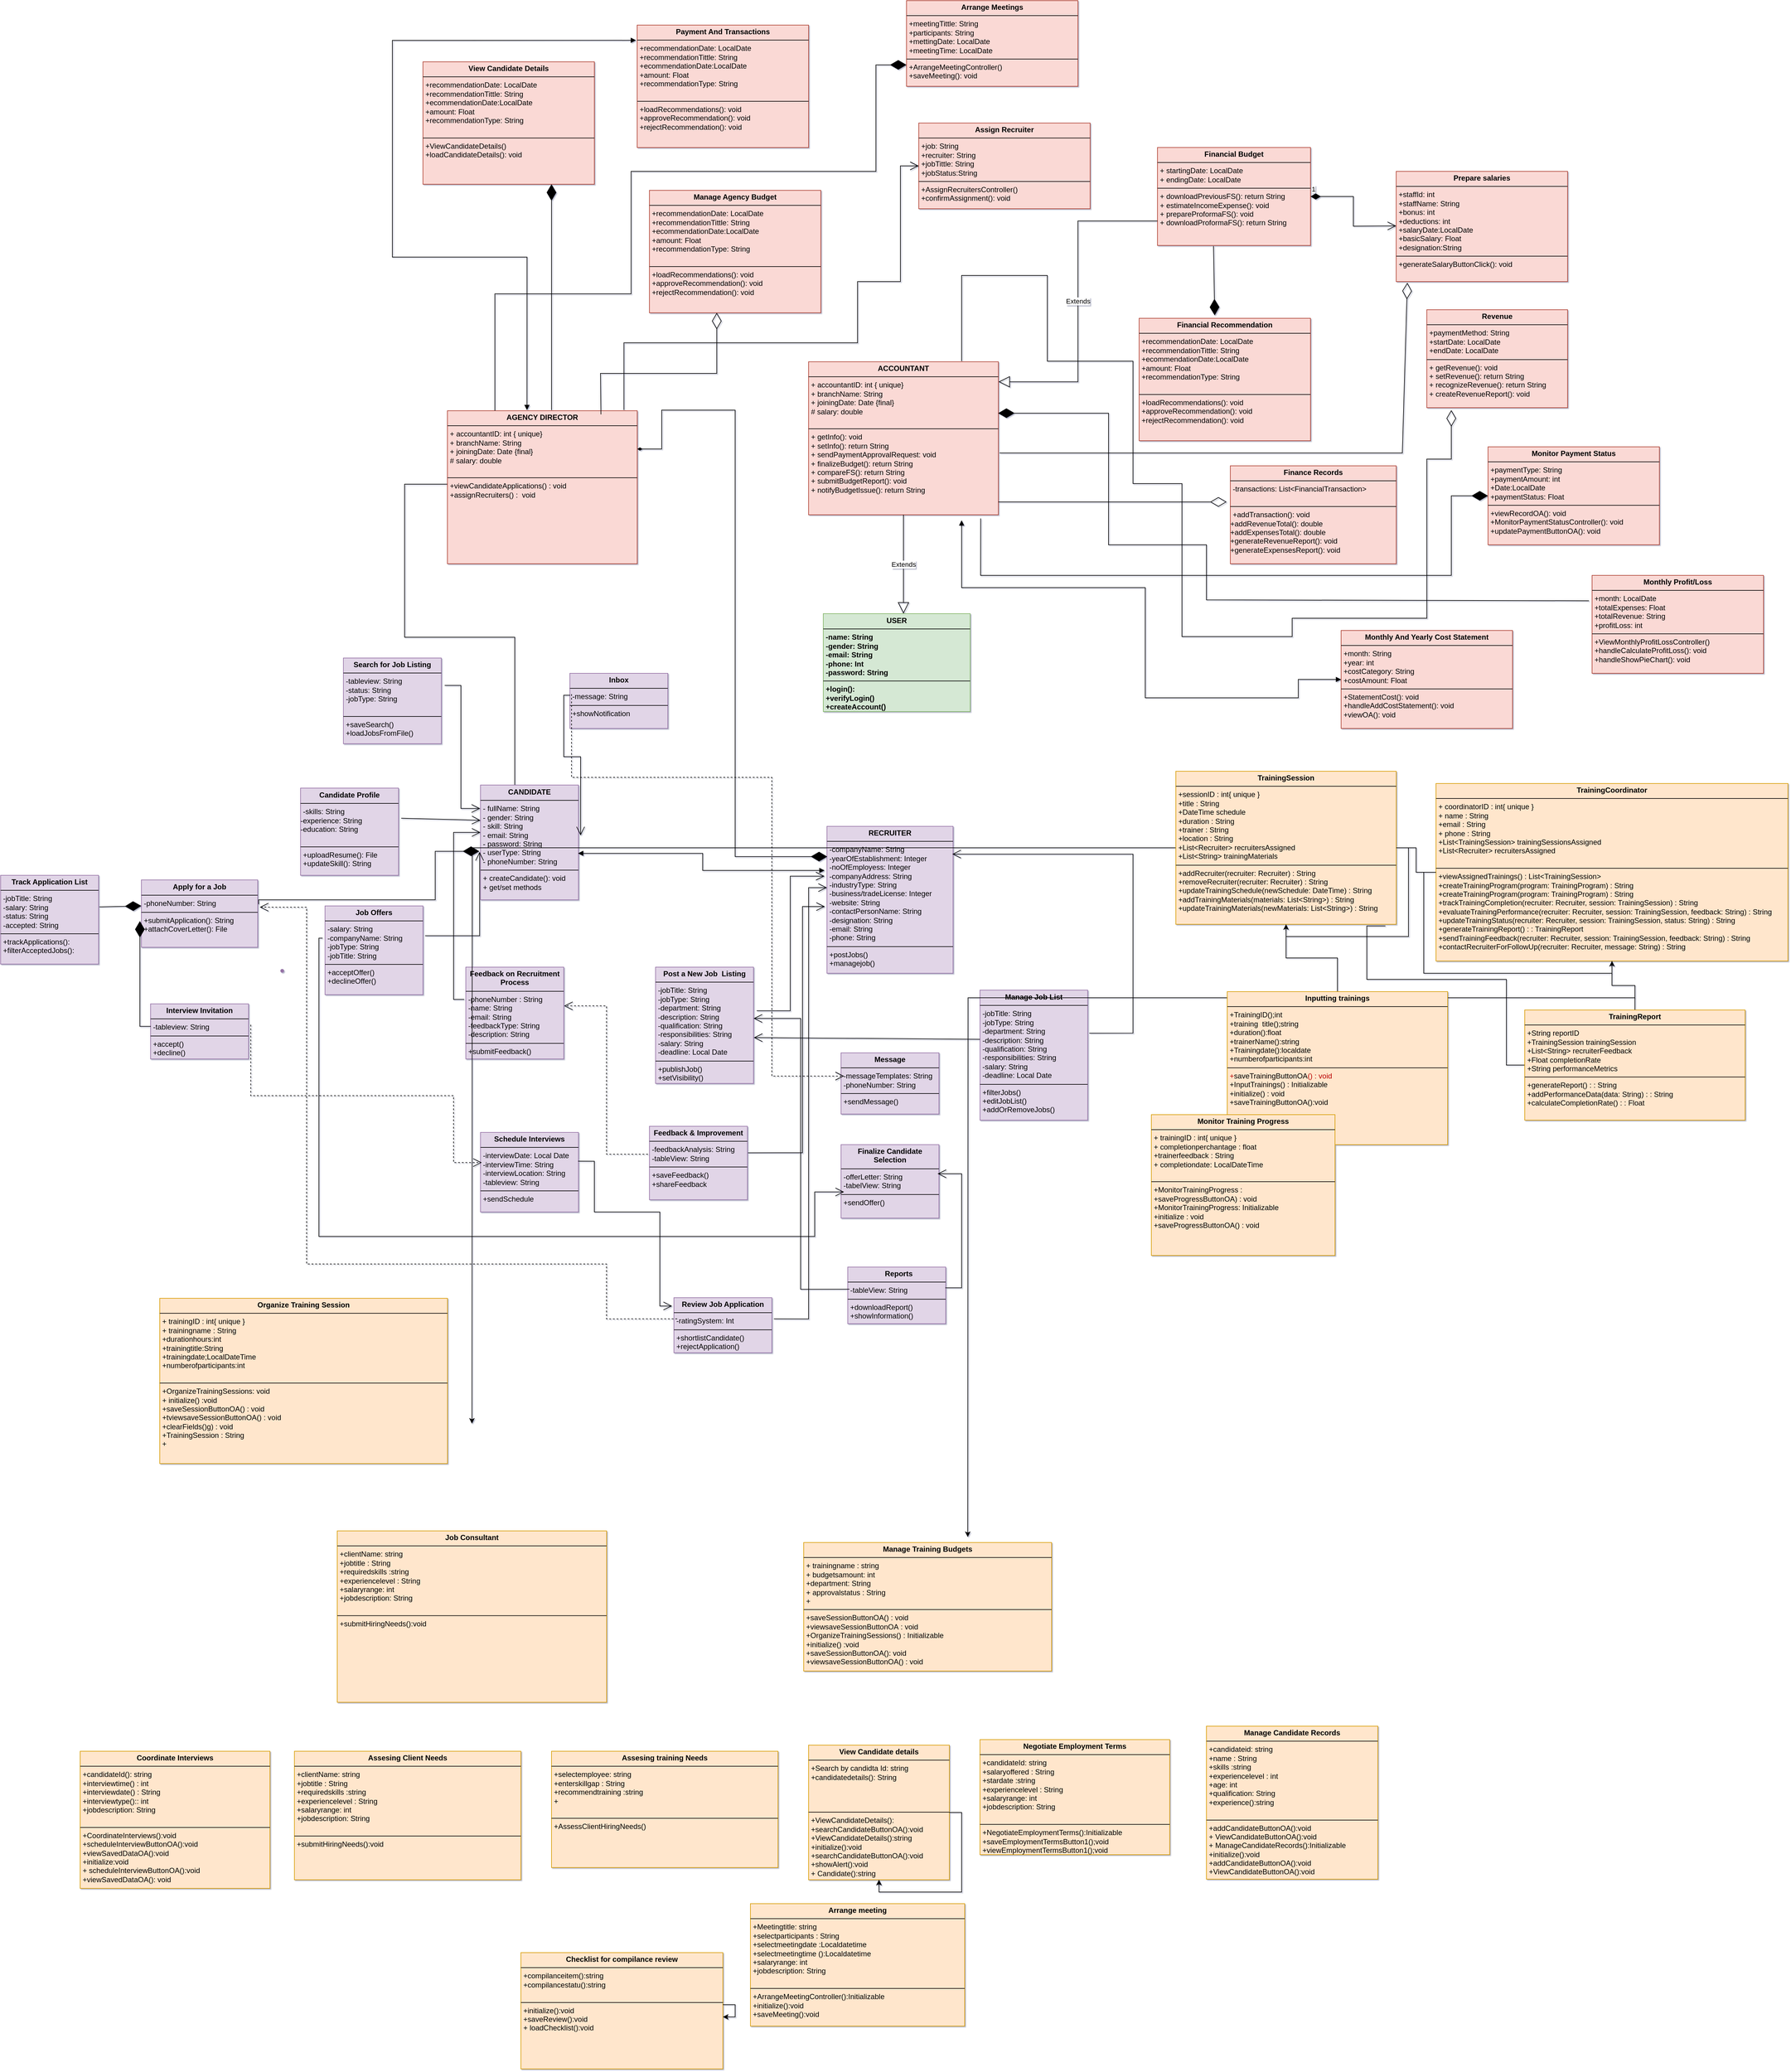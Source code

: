 <mxfile version="26.2.13">
  <diagram name="Page-1" id="tGZniLlOBdnS9l2TfcLT">
    <mxGraphModel dx="3974" dy="2418" grid="1" gridSize="10" guides="1" tooltips="1" connect="1" arrows="1" fold="1" page="1" pageScale="1" pageWidth="827" pageHeight="1169" background="none" math="0" shadow="1">
      <root>
        <mxCell id="0" />
        <mxCell id="1" parent="0" />
        <mxCell id="s6e1yUUkH1MG8MLtkfFg-5" value="&lt;p style=&quot;margin:0px;margin-top:4px;text-align:center;&quot;&gt;&lt;span&gt;USER&lt;/span&gt;&lt;/p&gt;&lt;hr style=&quot;border-style:solid;&quot; size=&quot;1&quot;&gt;&lt;p style=&quot;margin:0px;margin-left:4px;&quot;&gt;-name: String&lt;/p&gt;&lt;p style=&quot;margin:0px;margin-left:4px;&quot;&gt;-gender: String&lt;/p&gt;&lt;p style=&quot;margin:0px;margin-left:4px;&quot;&gt;-email: String&lt;/p&gt;&lt;p style=&quot;margin:0px;margin-left:4px;&quot;&gt;-phone: Int&lt;/p&gt;&lt;p style=&quot;margin:0px;margin-left:4px;&quot;&gt;-password: String&lt;/p&gt;&lt;hr style=&quot;border-style:solid;&quot; size=&quot;1&quot;&gt;&lt;p style=&quot;margin:0px;margin-left:4px;&quot;&gt;+login():&lt;/p&gt;&lt;p style=&quot;margin:0px;margin-left:4px;&quot;&gt;+verifyLogin()&lt;/p&gt;&lt;p style=&quot;margin:0px;margin-left:4px;&quot;&gt;+createAccount()&lt;/p&gt;&lt;p style=&quot;margin:0px;margin-left:4px;&quot;&gt;+logout()&lt;/p&gt;" style="verticalAlign=top;align=left;overflow=fill;html=1;whiteSpace=wrap;fillColor=#d5e8d4;strokeColor=#82b366;fontStyle=1" parent="1" vertex="1">
          <mxGeometry x="454" y="-167.5" width="240" height="160" as="geometry" />
        </mxCell>
        <mxCell id="s6e1yUUkH1MG8MLtkfFg-6" value="&lt;p style=&quot;margin:0px;margin-top:4px;text-align:center;&quot;&gt;&lt;b&gt;RECRUITER&lt;/b&gt;&lt;/p&gt;&lt;hr size=&quot;1&quot; style=&quot;border-style:solid;&quot;&gt;&lt;p style=&quot;margin: 0px 0px 0px 4px;&quot;&gt;-companyName: String&lt;br&gt;&lt;/p&gt;&lt;p style=&quot;margin: 0px 0px 0px 4px;&quot;&gt;-yearOfEstablishment: Integer&lt;/p&gt;&lt;p style=&quot;margin: 0px 0px 0px 4px;&quot;&gt;-noOfEmployess: Integer&lt;/p&gt;&lt;p style=&quot;margin: 0px 0px 0px 4px;&quot;&gt;-companyAddress: String&lt;/p&gt;&lt;p style=&quot;margin: 0px 0px 0px 4px;&quot;&gt;-industryType: String&lt;/p&gt;&lt;p style=&quot;margin: 0px 0px 0px 4px;&quot;&gt;-business/tradeLicense: Integer&lt;/p&gt;&lt;p style=&quot;margin: 0px 0px 0px 4px;&quot;&gt;-website: String&lt;/p&gt;&lt;p style=&quot;margin: 0px 0px 0px 4px;&quot;&gt;-contactPersonName: String&lt;/p&gt;&lt;p style=&quot;margin: 0px 0px 0px 4px;&quot;&gt;-designation: String&lt;/p&gt;&lt;p style=&quot;margin: 0px 0px 0px 4px;&quot;&gt;-email: String&lt;/p&gt;&lt;p style=&quot;margin: 0px 0px 0px 4px;&quot;&gt;-phone: String&lt;/p&gt;&lt;hr size=&quot;1&quot; style=&quot;border-style:solid;&quot;&gt;&lt;p style=&quot;margin: 0px 0px 0px 4px;&quot;&gt;+postJobs()&lt;/p&gt;&lt;p style=&quot;margin: 0px 0px 0px 4px;&quot;&gt;+managejob()&lt;/p&gt;&lt;p style=&quot;margin: 0px 0px 0px 4px;&quot;&gt;&lt;br&gt;&lt;/p&gt;" style="verticalAlign=top;align=left;overflow=fill;html=1;whiteSpace=wrap;fillColor=#e1d5e7;strokeColor=#9673a6;" parent="1" vertex="1">
          <mxGeometry x="460" y="180" width="206" height="240" as="geometry" />
        </mxCell>
        <mxCell id="MSgrG4DnEws9bKUU-TWq-76" value="" style="edgeStyle=orthogonalEdgeStyle;rounded=0;orthogonalLoop=1;jettySize=auto;html=1;endArrow=none;startFill=0;entryX=0;entryY=0.5;entryDx=0;entryDy=0;" parent="1" source="s6e1yUUkH1MG8MLtkfFg-7" target="uU_qOZDCl_3sr6Ekki7u-24" edge="1">
          <mxGeometry relative="1" as="geometry">
            <mxPoint x="142" y="789" as="targetPoint" />
            <Array as="points">
              <mxPoint x="-50" y="-129" />
              <mxPoint x="-230" y="-129" />
              <mxPoint x="-230" y="-379" />
              <mxPoint x="-160" y="-379" />
            </Array>
          </mxGeometry>
        </mxCell>
        <mxCell id="s6e1yUUkH1MG8MLtkfFg-7" value="&lt;p style=&quot;margin:0px;margin-top:4px;text-align:center;&quot;&gt;&lt;b&gt;CANDIDATE&lt;/b&gt;&lt;/p&gt;&lt;hr size=&quot;1&quot; style=&quot;border-style:solid;&quot;&gt;&lt;p style=&quot;margin: 0px 0px 0px 4px;&quot;&gt;- fullName: String&lt;/p&gt;&lt;p style=&quot;margin: 0px 0px 0px 4px;&quot;&gt;- gender: String&lt;/p&gt;&lt;p style=&quot;margin: 0px 0px 0px 4px;&quot;&gt;- skill: String&lt;/p&gt;&lt;p style=&quot;margin: 0px 0px 0px 4px;&quot;&gt;- email: String&lt;/p&gt;&lt;p style=&quot;margin: 0px 0px 0px 4px;&quot;&gt;- password: String&lt;/p&gt;&lt;p style=&quot;margin: 0px 0px 0px 4px;&quot;&gt;- userType: String&lt;/p&gt;&lt;p style=&quot;margin: 0px 0px 0px 4px;&quot;&gt;- phoneNumber: String&lt;/p&gt;&lt;hr size=&quot;1&quot; style=&quot;border-style:solid;&quot;&gt;&lt;p style=&quot;margin: 0px 0px 0px 4px;&quot;&gt;+ createCandidate(): void&lt;/p&gt;&lt;p style=&quot;margin: 0px 0px 0px 4px;&quot;&gt;+ get/set methods&lt;/p&gt;" style="verticalAlign=top;align=left;overflow=fill;html=1;whiteSpace=wrap;fillColor=#e1d5e7;strokeColor=#9673a6;fillStyle=solid;" parent="1" vertex="1">
          <mxGeometry x="-106" y="112.5" width="160" height="187.5" as="geometry" />
        </mxCell>
        <mxCell id="s6e1yUUkH1MG8MLtkfFg-27" value="&lt;p style=&quot;margin:0px;margin-top:4px;text-align:center;&quot;&gt;&lt;b&gt;Post a New Job&amp;nbsp; Listing&lt;/b&gt;&lt;/p&gt;&lt;hr size=&quot;1&quot; style=&quot;border-style:solid;&quot;&gt;&lt;p style=&quot;margin: 0px 0px 0px 4px;&quot;&gt;-jobTitle: String&lt;/p&gt;&lt;p style=&quot;margin: 0px 0px 0px 4px;&quot;&gt;-jobType: String&lt;/p&gt;&lt;p style=&quot;margin: 0px 0px 0px 4px;&quot;&gt;-department: String&lt;/p&gt;&lt;p style=&quot;margin: 0px 0px 0px 4px;&quot;&gt;-description: String&lt;/p&gt;&lt;p style=&quot;margin: 0px 0px 0px 4px;&quot;&gt;-qualification: String&lt;/p&gt;&lt;p style=&quot;margin: 0px 0px 0px 4px;&quot;&gt;-responsibilities: String&lt;/p&gt;&lt;p style=&quot;margin: 0px 0px 0px 4px;&quot;&gt;-salary: String&lt;/p&gt;&lt;p style=&quot;margin: 0px 0px 0px 4px;&quot;&gt;-deadline: Local Date&lt;/p&gt;&lt;hr size=&quot;1&quot; style=&quot;border-style:solid;&quot;&gt;&lt;p style=&quot;margin:0px;margin-left:4px;&quot;&gt;+publishJob()&lt;/p&gt;&lt;p style=&quot;margin:0px;margin-left:4px;&quot;&gt;+setVisibility()&lt;/p&gt;" style="verticalAlign=top;align=left;overflow=fill;html=1;whiteSpace=wrap;fillColor=#e1d5e7;strokeColor=#9673a6;" parent="1" vertex="1">
          <mxGeometry x="180" y="410" width="160" height="190" as="geometry" />
        </mxCell>
        <mxCell id="s6e1yUUkH1MG8MLtkfFg-28" value="&lt;p style=&quot;margin:0px;margin-top:4px;text-align:center;&quot;&gt;&lt;b&gt;Review Job Application&lt;/b&gt;&lt;/p&gt;&lt;hr size=&quot;1&quot; style=&quot;border-style:solid;&quot;&gt;&lt;p style=&quot;margin:0px;margin-left:4px;&quot;&gt;-ratingSystem: Int&lt;/p&gt;&lt;hr size=&quot;1&quot; style=&quot;border-style:solid;&quot;&gt;&lt;p style=&quot;margin:0px;margin-left:4px;&quot;&gt;+shortlistCandidate()&lt;/p&gt;&lt;p style=&quot;margin:0px;margin-left:4px;&quot;&gt;+rejectApplication()&lt;/p&gt;" style="verticalAlign=top;align=left;overflow=fill;html=1;whiteSpace=wrap;fillColor=#e1d5e7;strokeColor=#9673a6;" parent="1" vertex="1">
          <mxGeometry x="210" y="950" width="160" height="90" as="geometry" />
        </mxCell>
        <mxCell id="s6e1yUUkH1MG8MLtkfFg-29" value="&lt;p style=&quot;margin:0px;margin-top:4px;text-align:center;&quot;&gt;&lt;b&gt;Schedule Interviews&lt;/b&gt;&lt;/p&gt;&lt;hr size=&quot;1&quot; style=&quot;border-style:solid;&quot;&gt;&lt;p style=&quot;margin:0px;margin-left:4px;&quot;&gt;-interviewDate: Local Date&lt;/p&gt;&lt;p style=&quot;margin:0px;margin-left:4px;&quot;&gt;-interviewTime: String&lt;/p&gt;&lt;p style=&quot;margin:0px;margin-left:4px;&quot;&gt;-interviewLocation: String&lt;/p&gt;&lt;p style=&quot;margin:0px;margin-left:4px;&quot;&gt;-tableview: String&lt;/p&gt;&lt;hr size=&quot;1&quot; style=&quot;border-style:solid;&quot;&gt;&lt;p style=&quot;margin:0px;margin-left:4px;&quot;&gt;+sendSchedule&lt;br&gt;&lt;/p&gt;" style="verticalAlign=top;align=left;overflow=fill;html=1;whiteSpace=wrap;fillColor=#e1d5e7;strokeColor=#9673a6;" parent="1" vertex="1">
          <mxGeometry x="-106" y="680" width="160" height="130" as="geometry" />
        </mxCell>
        <mxCell id="s6e1yUUkH1MG8MLtkfFg-30" value="&lt;p style=&quot;margin:0px;margin-top:4px;text-align:center;&quot;&gt;&lt;b&gt;Finalize Candidate Selection&lt;/b&gt;&lt;/p&gt;&lt;hr size=&quot;1&quot; style=&quot;border-style:solid;&quot;&gt;&lt;p style=&quot;margin:0px;margin-left:4px;&quot;&gt;-offerLetter: String&lt;/p&gt;&lt;p style=&quot;margin:0px;margin-left:4px;&quot;&gt;-tabelView: String&lt;/p&gt;&lt;hr size=&quot;1&quot; style=&quot;border-style:solid;&quot;&gt;&lt;p style=&quot;margin:0px;margin-left:4px;&quot;&gt;+sendOffer()&lt;/p&gt;&lt;p style=&quot;margin:0px;margin-left:4px;&quot;&gt;&lt;br&gt;&lt;/p&gt;" style="verticalAlign=top;align=left;overflow=fill;html=1;whiteSpace=wrap;fillColor=#e1d5e7;strokeColor=#9673a6;" parent="1" vertex="1">
          <mxGeometry x="483" y="700" width="160" height="120" as="geometry" />
        </mxCell>
        <mxCell id="s6e1yUUkH1MG8MLtkfFg-31" value="&lt;p style=&quot;margin:0px;margin-top:4px;text-align:center;&quot;&gt;&lt;b&gt;Manage Job List&lt;/b&gt;&lt;/p&gt;&lt;hr size=&quot;1&quot; style=&quot;border-style:solid;&quot;&gt;&lt;p style=&quot;margin:0px;margin-left:4px;&quot;&gt;-jobTitle: String&lt;/p&gt;&lt;p style=&quot;margin:0px;margin-left:4px;&quot;&gt;-jobType: String&lt;/p&gt;&lt;p style=&quot;margin:0px;margin-left:4px;&quot;&gt;-department: String&lt;/p&gt;&lt;p style=&quot;margin:0px;margin-left:4px;&quot;&gt;-description: String&lt;/p&gt;&lt;p style=&quot;margin:0px;margin-left:4px;&quot;&gt;-qualification: String&lt;/p&gt;&lt;p style=&quot;margin:0px;margin-left:4px;&quot;&gt;-responsibilities: String&lt;/p&gt;&lt;p style=&quot;margin:0px;margin-left:4px;&quot;&gt;-salary: String&lt;/p&gt;&lt;p style=&quot;margin:0px;margin-left:4px;&quot;&gt;-deadline: Local Date&lt;/p&gt;&lt;hr size=&quot;1&quot; style=&quot;border-style:solid;&quot;&gt;&lt;p style=&quot;margin:0px;margin-left:4px;&quot;&gt;+filterJobs()&lt;/p&gt;&lt;p style=&quot;margin:0px;margin-left:4px;&quot;&gt;+editJobList()&lt;/p&gt;&lt;p style=&quot;margin:0px;margin-left:4px;&quot;&gt;+addOrRemoveJobs()&lt;/p&gt;" style="verticalAlign=top;align=left;overflow=fill;html=1;whiteSpace=wrap;fillColor=#e1d5e7;strokeColor=#9673a6;" parent="1" vertex="1">
          <mxGeometry x="710" y="447.5" width="176" height="212.5" as="geometry" />
        </mxCell>
        <mxCell id="s6e1yUUkH1MG8MLtkfFg-34" value="&lt;p style=&quot;margin:0px;margin-top:4px;text-align:center;&quot;&gt;&lt;b&gt;Message&lt;/b&gt;&lt;/p&gt;&lt;hr size=&quot;1&quot; style=&quot;border-style:solid;&quot;&gt;&lt;p style=&quot;margin:0px;margin-left:4px;&quot;&gt;-messageTemplates: String&lt;/p&gt;&lt;p style=&quot;margin:0px;margin-left:4px;&quot;&gt;-phoneNumber: String&lt;/p&gt;&lt;hr size=&quot;1&quot; style=&quot;border-style:solid;&quot;&gt;&lt;p style=&quot;margin:0px;margin-left:4px;&quot;&gt;+sendMessage()&lt;/p&gt;" style="verticalAlign=top;align=left;overflow=fill;html=1;whiteSpace=wrap;fillColor=#e1d5e7;strokeColor=#9673a6;" parent="1" vertex="1">
          <mxGeometry x="483" y="550" width="160" height="100" as="geometry" />
        </mxCell>
        <mxCell id="s6e1yUUkH1MG8MLtkfFg-35" value="&lt;p style=&quot;margin:0px;margin-top:4px;text-align:center;&quot;&gt;&lt;b&gt;&amp;nbsp; Reports&lt;/b&gt;&lt;/p&gt;&lt;hr size=&quot;1&quot; style=&quot;border-style:solid;&quot;&gt;&lt;p style=&quot;margin:0px;margin-left:4px;&quot;&gt;-tableView: String&lt;/p&gt;&lt;hr size=&quot;1&quot; style=&quot;border-style:solid;&quot;&gt;&lt;p style=&quot;margin:0px;margin-left:4px;&quot;&gt;+downloadReport()&lt;br&gt;&lt;/p&gt;&lt;p style=&quot;margin:0px;margin-left:4px;&quot;&gt;+showInformation()&lt;/p&gt;" style="verticalAlign=top;align=left;overflow=fill;html=1;whiteSpace=wrap;fillColor=#e1d5e7;strokeColor=#9673a6;" parent="1" vertex="1">
          <mxGeometry x="494" y="900" width="160" height="92.5" as="geometry" />
        </mxCell>
        <mxCell id="s6e1yUUkH1MG8MLtkfFg-36" value="&lt;p style=&quot;margin:0px;margin-top:4px;text-align:center;&quot;&gt;&lt;b&gt;Feedback &amp;amp; Improvement&lt;/b&gt;&lt;/p&gt;&lt;hr size=&quot;1&quot; style=&quot;border-style:solid;&quot;&gt;&lt;p style=&quot;margin:0px;margin-left:4px;&quot;&gt;-feedbackAnalysis: String&lt;/p&gt;&lt;p style=&quot;margin:0px;margin-left:4px;&quot;&gt;-tableView: String&lt;/p&gt;&lt;hr size=&quot;1&quot; style=&quot;border-style:solid;&quot;&gt;&lt;p style=&quot;margin:0px;margin-left:4px;&quot;&gt;+saveFeedback()&lt;/p&gt;&lt;p style=&quot;margin:0px;margin-left:4px;&quot;&gt;+shareFeedback&lt;/p&gt;" style="verticalAlign=top;align=left;overflow=fill;html=1;whiteSpace=wrap;fillColor=#e1d5e7;strokeColor=#9673a6;" parent="1" vertex="1">
          <mxGeometry x="170" y="670" width="160" height="120" as="geometry" />
        </mxCell>
        <mxCell id="s6e1yUUkH1MG8MLtkfFg-38" value="&lt;p style=&quot;margin:0px;margin-top:4px;text-align:center;&quot;&gt;&lt;b&gt;Search for Job Listing&lt;/b&gt;&lt;/p&gt;&lt;hr size=&quot;1&quot; style=&quot;border-style:solid;&quot;&gt;&lt;p style=&quot;margin:0px;margin-left:4px;&quot;&gt;-tableview: String&lt;/p&gt;&lt;p style=&quot;margin:0px;margin-left:4px;&quot;&gt;-status: String&lt;/p&gt;&lt;p style=&quot;margin:0px;margin-left:4px;&quot;&gt;-jobType: String&lt;/p&gt;&lt;p style=&quot;margin:0px;margin-left:4px;&quot;&gt;&lt;br&gt;&lt;/p&gt;&lt;hr size=&quot;1&quot; style=&quot;border-style:solid;&quot;&gt;&lt;p style=&quot;margin:0px;margin-left:4px;&quot;&gt;+saveSearch()&lt;/p&gt;&lt;p style=&quot;margin:0px;margin-left:4px;&quot;&gt;+loadJobsFromFile()&lt;/p&gt;" style="verticalAlign=top;align=left;overflow=fill;html=1;whiteSpace=wrap;fillColor=#e1d5e7;strokeColor=#9673a6;" parent="1" vertex="1">
          <mxGeometry x="-330" y="-95" width="160" height="140" as="geometry" />
        </mxCell>
        <mxCell id="s6e1yUUkH1MG8MLtkfFg-39" value="&lt;p style=&quot;margin:0px;margin-top:4px;text-align:center;&quot;&gt;&lt;b&gt;Apply for a Job&lt;/b&gt;&lt;/p&gt;&lt;hr size=&quot;1&quot; style=&quot;border-style:solid;&quot;&gt;&lt;p style=&quot;margin:0px;margin-left:4px;&quot;&gt;-phoneNumber: String&lt;/p&gt;&lt;hr size=&quot;1&quot; style=&quot;border-style:solid;&quot;&gt;&lt;p style=&quot;margin:0px;margin-left:4px;&quot;&gt;+submitApplication(): String&lt;/p&gt;&lt;p style=&quot;margin:0px;margin-left:4px;&quot;&gt;+attachCoverLetter(): File&lt;/p&gt;" style="verticalAlign=top;align=left;overflow=fill;html=1;whiteSpace=wrap;fillColor=#e1d5e7;strokeColor=#9673a6;" parent="1" vertex="1">
          <mxGeometry x="-660" y="267.5" width="190" height="110" as="geometry" />
        </mxCell>
        <mxCell id="s6e1yUUkH1MG8MLtkfFg-40" value="&lt;p style=&quot;margin:0px;margin-top:4px;text-align:center;&quot;&gt;&lt;b&gt;Track Application List&lt;/b&gt;&lt;/p&gt;&lt;hr size=&quot;1&quot; style=&quot;border-style:solid;&quot;&gt;&lt;p style=&quot;margin:0px;margin-left:4px;&quot;&gt;-jobTitle: String&lt;/p&gt;&lt;p style=&quot;margin:0px;margin-left:4px;&quot;&gt;-salary: String&lt;/p&gt;&lt;p style=&quot;margin:0px;margin-left:4px;&quot;&gt;-status: String&lt;/p&gt;&lt;p style=&quot;margin:0px;margin-left:4px;&quot;&gt;-accepted: String&lt;span style=&quot;background-color: transparent; color: light-dark(rgb(0, 0, 0), rgb(255, 255, 255));&quot;&gt;&amp;nbsp;&lt;/span&gt;&lt;/p&gt;&lt;hr size=&quot;1&quot; style=&quot;border-style:solid;&quot;&gt;&lt;p style=&quot;margin:0px;margin-left:4px;&quot;&gt;+trackApplications():&lt;br&gt;+filterAcceptedJobs():&lt;/p&gt;" style="verticalAlign=top;align=left;overflow=fill;html=1;whiteSpace=wrap;fillColor=#e1d5e7;strokeColor=#9673a6;" parent="1" vertex="1">
          <mxGeometry x="-890" y="260" width="160" height="145" as="geometry" />
        </mxCell>
        <mxCell id="s6e1yUUkH1MG8MLtkfFg-41" value="&lt;p style=&quot;margin:0px;margin-top:4px;text-align:center;&quot;&gt;&lt;b&gt;&amp;nbsp;Interview Invitation&amp;nbsp;&lt;/b&gt;&lt;/p&gt;&lt;hr size=&quot;1&quot; style=&quot;border-style:solid;&quot;&gt;&lt;p style=&quot;margin:0px;margin-left:4px;&quot;&gt;-tableview: String&lt;/p&gt;&lt;hr size=&quot;1&quot; style=&quot;border-style:solid;&quot;&gt;&lt;p style=&quot;margin:0px;margin-left:4px;&quot;&gt;+accept()&lt;/p&gt;&lt;p style=&quot;margin:0px;margin-left:4px;&quot;&gt;+decline()&lt;/p&gt;" style="verticalAlign=top;align=left;overflow=fill;html=1;whiteSpace=wrap;fillColor=#e1d5e7;strokeColor=#9673a6;" parent="1" vertex="1">
          <mxGeometry x="-645" y="470" width="160" height="90" as="geometry" />
        </mxCell>
        <mxCell id="s6e1yUUkH1MG8MLtkfFg-42" value="&lt;p style=&quot;margin:0px;margin-top:4px;text-align:center;&quot;&gt;&lt;b&gt;Inbox&lt;/b&gt;&lt;/p&gt;&lt;hr size=&quot;1&quot; style=&quot;border-style:solid;&quot;&gt;&lt;p style=&quot;margin:0px;margin-left:4px;&quot;&gt;-message: String&lt;/p&gt;&lt;hr size=&quot;1&quot; style=&quot;border-style:solid;&quot;&gt;&lt;p style=&quot;margin:0px;margin-left:4px;&quot;&gt;+showNotification&lt;br&gt;&lt;/p&gt;" style="verticalAlign=top;align=left;overflow=fill;html=1;whiteSpace=wrap;fillColor=#e1d5e7;strokeColor=#9673a6;" parent="1" vertex="1">
          <mxGeometry x="40" y="-70" width="160" height="90" as="geometry" />
        </mxCell>
        <mxCell id="s6e1yUUkH1MG8MLtkfFg-43" value="&lt;p style=&quot;margin:0px;margin-top:4px;text-align:center;&quot;&gt;&lt;b&gt;&amp;nbsp;Job Offers&amp;nbsp;&lt;/b&gt;&lt;/p&gt;&lt;hr size=&quot;1&quot; style=&quot;border-style:solid;&quot;&gt;&lt;p style=&quot;margin:0px;margin-left:4px;&quot;&gt;-salary: String&lt;/p&gt;&lt;p style=&quot;margin:0px;margin-left:4px;&quot;&gt;-companyName: String&lt;/p&gt;&lt;p style=&quot;margin:0px;margin-left:4px;&quot;&gt;-jobType: String&lt;/p&gt;&lt;p style=&quot;margin:0px;margin-left:4px;&quot;&gt;-jobTitle: String&lt;/p&gt;&lt;hr size=&quot;1&quot; style=&quot;border-style:solid;&quot;&gt;&lt;p style=&quot;margin:0px;margin-left:4px;&quot;&gt;+acceptOffer()&lt;/p&gt;&lt;p style=&quot;margin:0px;margin-left:4px;&quot;&gt;+declineOffer()&lt;/p&gt;&lt;p style=&quot;margin:0px;margin-left:4px;&quot;&gt;&lt;br&gt;&lt;/p&gt;" style="verticalAlign=top;align=left;overflow=fill;html=1;whiteSpace=wrap;fillColor=#e1d5e7;strokeColor=#9673a6;" parent="1" vertex="1">
          <mxGeometry x="-360" y="310" width="160" height="145" as="geometry" />
        </mxCell>
        <mxCell id="s6e1yUUkH1MG8MLtkfFg-44" value="&lt;p style=&quot;margin:0px;margin-top:4px;text-align:center;&quot;&gt;&lt;b&gt;Feedback on Recruitment Process&lt;/b&gt;&lt;/p&gt;&lt;hr size=&quot;1&quot; style=&quot;border-style:solid;&quot;&gt;&lt;p style=&quot;margin:0px;margin-left:4px;&quot;&gt;-phoneNumber : String&lt;/p&gt;&lt;p style=&quot;margin:0px;margin-left:4px;&quot;&gt;-name: String&lt;/p&gt;&lt;p style=&quot;margin:0px;margin-left:4px;&quot;&gt;-email: String&lt;/p&gt;&lt;p style=&quot;margin:0px;margin-left:4px;&quot;&gt;-feedbackType: String&lt;/p&gt;&lt;p style=&quot;margin:0px;margin-left:4px;&quot;&gt;-description: String&lt;/p&gt;&lt;hr size=&quot;1&quot; style=&quot;border-style:solid;&quot;&gt;&lt;p style=&quot;margin:0px;margin-left:4px;&quot;&gt;+submitFeedback()&lt;/p&gt;" style="verticalAlign=top;align=left;overflow=fill;html=1;whiteSpace=wrap;fillColor=#e1d5e7;strokeColor=#9673a6;" parent="1" vertex="1">
          <mxGeometry x="-130" y="410" width="160" height="150" as="geometry" />
        </mxCell>
        <mxCell id="iU-2FlDDVKVuJZLUvYfY-16" value="&lt;p style=&quot;margin:0px;margin-top:4px;text-align:center;&quot;&gt;&lt;b&gt;Candidate Profile&lt;/b&gt;&lt;/p&gt;&lt;hr size=&quot;1&quot; style=&quot;border-style:solid;&quot;&gt;&lt;p style=&quot;margin:0px;margin-left:4px;&quot;&gt;-skills: String&lt;/p&gt;&lt;div&gt;-experience: String&lt;/div&gt;&lt;div&gt;-education: String&lt;br&gt;&lt;/div&gt;&lt;div&gt;&lt;br&gt;&lt;/div&gt;&lt;hr size=&quot;1&quot; style=&quot;border-style:solid;&quot;&gt;&lt;p style=&quot;margin: 0px 0px 0px 4px;&quot;&gt;+uploadResume(): File&lt;/p&gt;&lt;p style=&quot;margin: 0px 0px 0px 4px;&quot;&gt;+updateSkill(): String&lt;/p&gt;" style="verticalAlign=top;align=left;overflow=fill;html=1;whiteSpace=wrap;fillColor=#e1d5e7;strokeColor=#9673a6;" parent="1" vertex="1">
          <mxGeometry x="-400" y="117.5" width="160" height="142.5" as="geometry" />
        </mxCell>
        <mxCell id="iU-2FlDDVKVuJZLUvYfY-24" value="" style="shape=waypoint;sketch=0;size=6;pointerEvents=1;points=[];fillColor=#e1d5e7;resizable=0;rotatable=0;perimeter=centerPerimeter;snapToPoint=1;align=left;verticalAlign=top;strokeColor=#9673a6;" parent="1" vertex="1">
          <mxGeometry x="-440" y="406" width="20" height="20" as="geometry" />
        </mxCell>
        <mxCell id="MSgrG4DnEws9bKUU-TWq-9" value="&lt;p style=&quot;margin:0px;margin-top:4px;text-align:center;&quot;&gt;&lt;span style=&quot;font-weight: 700; text-wrap-mode: nowrap;&quot;&gt;Revenue&lt;/span&gt;&lt;/p&gt;&lt;hr size=&quot;1&quot; style=&quot;border-style:solid;&quot;&gt;&lt;p style=&quot;margin:0px;margin-left:4px;&quot;&gt;&lt;span style=&quot;text-wrap-mode: nowrap;&quot;&gt;+paymentMethod: String&lt;/span&gt;&lt;/p&gt;&lt;p style=&quot;margin:0px;margin-left:4px;&quot;&gt;&lt;span style=&quot;text-wrap-mode: nowrap;&quot;&gt;+startDate: LocalDate&lt;/span&gt;&lt;span style=&quot;text-wrap-mode: nowrap;&quot;&gt;&lt;/span&gt;&lt;/p&gt;&lt;p style=&quot;margin:0px;margin-left:4px;&quot;&gt;&lt;span style=&quot;text-wrap-mode: nowrap;&quot;&gt;+endDate: LocalDate&lt;/span&gt;&lt;span style=&quot;text-wrap-mode: nowrap;&quot;&gt;&lt;/span&gt;&lt;/p&gt;&lt;hr size=&quot;1&quot; style=&quot;border-style:solid;&quot;&gt;&lt;p style=&quot;margin:0px;margin-left:4px;&quot;&gt;+ getRevenue(): void&lt;/p&gt;&lt;p style=&quot;margin:0px;margin-left:4px;&quot;&gt;+ setRevenue(): return String&amp;nbsp;&lt;/p&gt;&lt;p style=&quot;margin:0px;margin-left:4px;&quot;&gt;+ recognizeRevenue(): return String&amp;nbsp;&lt;/p&gt;&lt;p style=&quot;margin:0px;margin-left:4px;&quot;&gt;+ createRevenueReport(): void&amp;nbsp;&lt;/p&gt;" style="verticalAlign=top;align=left;overflow=fill;html=1;whiteSpace=wrap;fillColor=#fad9d5;strokeColor=#ae4132;" parent="1" vertex="1">
          <mxGeometry x="1440" y="-664" width="230" height="160" as="geometry" />
        </mxCell>
        <mxCell id="MSgrG4DnEws9bKUU-TWq-11" value="&lt;p style=&quot;margin:0px;margin-top:4px;text-align:center;&quot;&gt;&lt;b&gt;ACCOUNTANT&lt;/b&gt;&lt;/p&gt;&lt;hr size=&quot;1&quot; style=&quot;border-style:solid;&quot;&gt;&lt;p style=&quot;margin: 0px 0px 0px 4px;&quot;&gt;+ accountantID: int { unique}&lt;br&gt;+ branchName: String&lt;br&gt;+ joiningDate: Date {final}&lt;br&gt;# salary: double&lt;br&gt;&lt;br&gt;&lt;/p&gt;&lt;hr size=&quot;1&quot; style=&quot;border-style:solid;&quot;&gt;&lt;p style=&quot;margin: 0px 0px 0px 4px;&quot;&gt;+ getInfo(): void&lt;br&gt;+ setInfo(): return String&lt;br&gt;+ sendPaymentApprovalRequest: void&lt;br&gt;+ finalizeBudget(): return String&lt;br&gt;+ compareFS(): return String&lt;br&gt;+ submitBudgetReport(): void&lt;br&gt;+ notifyBudgetIssue(): return String&lt;br&gt;&lt;/p&gt;" style="verticalAlign=top;align=left;overflow=fill;html=1;whiteSpace=wrap;fillColor=#fad9d5;strokeColor=#ae4132;" parent="1" vertex="1">
          <mxGeometry x="430" y="-579" width="310" height="250" as="geometry" />
        </mxCell>
        <mxCell id="MSgrG4DnEws9bKUU-TWq-13" value="&lt;p style=&quot;margin:0px;margin-top:4px;text-align:center;&quot;&gt;&lt;b&gt;Financial Budget&lt;/b&gt;&lt;/p&gt;&lt;hr size=&quot;1&quot; style=&quot;border-style:solid;&quot;&gt;&lt;p style=&quot;margin:0px;margin-left:4px;&quot;&gt;+ startingDate: LocalDate&amp;nbsp;&lt;/p&gt;&lt;p style=&quot;margin:0px;margin-left:4px;&quot;&gt;+ endingDate: LocalDate&lt;/p&gt;&lt;hr size=&quot;1&quot; style=&quot;border-style:solid;&quot;&gt;&lt;p style=&quot;margin:0px;margin-left:4px;&quot;&gt;+ downloadPreviousFS(): return String&amp;nbsp;&lt;/p&gt;&lt;p style=&quot;margin:0px;margin-left:4px;&quot;&gt;+ estimateIncomeExpense(): void&amp;nbsp;&lt;/p&gt;&lt;p style=&quot;margin:0px;margin-left:4px;&quot;&gt;+ prepareProformaFS(): void&amp;nbsp;&lt;/p&gt;&lt;p style=&quot;margin:0px;margin-left:4px;&quot;&gt;+ downloadProformaFS(): return String&lt;/p&gt;" style="verticalAlign=top;align=left;overflow=fill;html=1;whiteSpace=wrap;fillColor=#fad9d5;strokeColor=#ae4132;" parent="1" vertex="1">
          <mxGeometry x="1000" y="-929" width="250" height="160" as="geometry" />
        </mxCell>
        <mxCell id="MSgrG4DnEws9bKUU-TWq-20" value="Extends" style="endArrow=block;endSize=16;endFill=0;html=1;rounded=0;edgeStyle=elbowEdgeStyle;entryX=1.001;entryY=0.131;entryDx=0;entryDy=0;entryPerimeter=0;exitX=0;exitY=0.75;exitDx=0;exitDy=0;" parent="1" source="MSgrG4DnEws9bKUU-TWq-13" target="MSgrG4DnEws9bKUU-TWq-11" edge="1">
          <mxGeometry width="160" relative="1" as="geometry">
            <mxPoint x="990" y="641" as="sourcePoint" />
            <mxPoint x="800" y="666" as="targetPoint" />
          </mxGeometry>
        </mxCell>
        <mxCell id="MSgrG4DnEws9bKUU-TWq-24" value="Extends" style="endArrow=block;endSize=16;endFill=0;html=1;rounded=0;edgeStyle=elbowEdgeStyle;exitX=0.5;exitY=1;exitDx=0;exitDy=0;" parent="1" source="MSgrG4DnEws9bKUU-TWq-11" target="s6e1yUUkH1MG8MLtkfFg-5" edge="1">
          <mxGeometry width="160" relative="1" as="geometry">
            <mxPoint x="620" y="-159" as="sourcePoint" />
            <mxPoint x="520" y="131" as="targetPoint" />
            <Array as="points" />
          </mxGeometry>
        </mxCell>
        <mxCell id="MSgrG4DnEws9bKUU-TWq-79" value="" style="edgeStyle=orthogonalEdgeStyle;rounded=0;orthogonalLoop=1;jettySize=auto;html=1;endArrow=none;startFill=0;" parent="1" source="MSgrG4DnEws9bKUU-TWq-46" target="MSgrG4DnEws9bKUU-TWq-47" edge="1">
          <mxGeometry relative="1" as="geometry" />
        </mxCell>
        <mxCell id="MSgrG4DnEws9bKUU-TWq-46" value="&lt;p style=&quot;margin:0px;margin-top:4px;text-align:center;&quot;&gt;&lt;span style=&quot;font-weight: 700; text-wrap-mode: nowrap;&quot;&gt;TrainingCoordinator&lt;/span&gt;&lt;/p&gt;&lt;hr size=&quot;1&quot; style=&quot;border-style:solid;&quot;&gt;&lt;p style=&quot;margin: 0px 0px 0px 4px;&quot;&gt;&lt;span style=&quot;text-wrap-mode: nowrap;&quot;&gt;+ coordinatorID : int{ unique }&lt;/span&gt;&lt;/p&gt;&lt;p style=&quot;margin: 0px 0px 0px 4px;&quot;&gt;&lt;span style=&quot;text-wrap-mode: nowrap;&quot;&gt;+ name&amp;nbsp;&lt;/span&gt;&lt;span style=&quot;background-color: transparent; color: light-dark(rgb(0, 0, 0), rgb(255, 255, 255));&quot;&gt;: String&lt;/span&gt;&lt;/p&gt;&lt;p style=&quot;margin: 0px 0px 0px 4px;&quot;&gt;&lt;span style=&quot;text-wrap-mode: nowrap;&quot;&gt;+email&amp;nbsp;&lt;/span&gt;&lt;span style=&quot;text-wrap-mode: nowrap;&quot;&gt;&lt;/span&gt;&lt;span style=&quot;background-color: transparent; color: light-dark(rgb(0, 0, 0), rgb(255, 255, 255));&quot;&gt;: String&lt;/span&gt;&lt;/p&gt;&lt;p style=&quot;margin: 0px 0px 0px 4px;&quot;&gt;&lt;span style=&quot;text-wrap-mode: nowrap;&quot;&gt;+ phone&amp;nbsp;&lt;/span&gt;&lt;span style=&quot;text-wrap-mode: nowrap;&quot;&gt;&lt;/span&gt;&lt;span style=&quot;background-color: transparent; color: light-dark(rgb(0, 0, 0), rgb(255, 255, 255));&quot;&gt;: String&lt;/span&gt;&lt;/p&gt;&lt;p style=&quot;margin: 0px 0px 0px 4px;&quot;&gt;&lt;span style=&quot;text-wrap-mode: nowrap;&quot;&gt;+List&amp;lt;TrainingSession&amp;gt; trainingSessionsAssigned&lt;/span&gt;&lt;span style=&quot;text-wrap-mode: nowrap;&quot;&gt;&lt;/span&gt;&lt;/p&gt;&lt;p style=&quot;margin: 0px 0px 0px 4px;&quot;&gt;&lt;span style=&quot;text-wrap-mode: nowrap;&quot;&gt;+List&amp;lt;Recruiter&amp;gt; recruitersAssigned&lt;/span&gt;&lt;br&gt;&lt;span style=&quot;color: rgba(0, 0, 0, 0); font-family: monospace; font-size: 0px; text-wrap-mode: nowrap;&quot;&gt;%3CmxGraphModel%3E%3Croot%3E%3CmxCell%20id%3D%220%22%2F%3E%3CmxCell%20id%3D%221%22%20parent%3D%220%22%2F%3E%3CmxCell%20id%3D%222%22%20value%3D%22%2BString%20coordinatorID%22%20style%3D%22text%3BstrokeColor%3Dnone%3BfillColor%3Dnone%3Balign%3Dleft%3BverticalAlign%3Dtop%3BspacingLeft%3D4%3BspacingRight%3D4%3Boverflow%3Dhidden%3Brotatable%3D0%3Bpoints%3D%5B%5B0%2C0.5%5D%2C%5B1%2C0.5%5D%5D%3BportConstraint%3Deastwest%3B%22%20vertex%3D%221%22%20parent%3D%221%22%3E%3CmxGeometry%20x%3D%22-311.5%22%20y%3D%22888%22%20width%3D%22623%22%20height%3D%2228%22%20as%3D%22geometry%22%2F%3E%3C%2FmxCell%3E%3CmxCell%20id%3D%223%22%20value%3D%22%2BString%20name%22%20style%3D%22text%3BstrokeColor%3Dnone%3BfillColor%3Dnone%3Balign%3Dleft%3BverticalAlign%3Dtop%3BspacingLeft%3D4%3BspacingRight%3D4%3Boverflow%3Dhidden%3Brotatable%3D0%3Bpoints%3D%5B%5B0%2C0.5%5D%2C%5B1%2C0.5%5D%5D%3BportConstraint%3Deastwest%3B%22%20vertex%3D%221%22%20parent%3D%221%22%3E%3CmxGeometry%20x%3D%22-311.5%22%20y%3D%22916%22%20width%3D%22623%22%20height%3D%2228%22%20as%3D%22geometry%22%2F%3E%3C%2FmxCell%3E%3CmxCell%20id%3D%224%22%20value%3D%22%2BString%20email%22%20style%3D%22text%3BstrokeColor%3Dnone%3BfillColor%3Dnone%3Balign%3Dleft%3BverticalAlign%3Dtop%3BspacingLeft%3D4%3BspacingRight%3D4%3Boverflow%3Dhidden%3Brotatable%3D0%3Bpoints%3D%5B%5B0%2C0.5%5D%2C%5B1%2C0.5%5D%5D%3BportConstraint%3Deastwest%3B%22%20vertex%3D%221%22%20parent%3D%221%22%3E%3CmxGeometry%20x%3D%22-311.5%22%20y%3D%22944%22%20width%3D%22623%22%20height%3D%2228%22%20as%3D%22geometry%22%2F%3E%3C%2FmxCell%3E%3CmxCell%20id%3D%225%22%20value%3D%22%2BString%20phone%22%20style%3D%22text%3BstrokeColor%3Dnone%3BfillColor%3Dnone%3Balign%3Dleft%3BverticalAlign%3Dtop%3BspacingLeft%3D4%3BspacingRight%3D4%3Boverflow%3Dhidden%3Brotatable%3D0%3Bpoints%3D%5B%5B0%2C0.5%5D%2C%5B1%2C0.5%5D%5D%3BportConstraint%3Deastwest%3B%22%20vertex%3D%221%22%20parent%3D%221%22%3E%3CmxGeometry%20x%3D%22-311.5%22%20y%3D%22972%22%20width%3D%22623%22%20height%3D%2228%22%20as%3D%22geometry%22%2F%3E%3C%2FmxCell%3E%3CmxCell%20id%3D%226%22%20value%3D%22%2BList%26lt%3BTrainingSession%26gt%3B%20trainingSessionsAssigned%22%20style%3D%22text%3BstrokeColor%3Dnone%3BfillColor%3Dnone%3Balign%3Dleft%3BverticalAlign%3Dtop%3BspacingLeft%3D4%3BspacingRight%3D4%3Boverflow%3Dhidden%3Brotatable%3D0%3Bpoints%3D%5B%5B0%2C0.5%5D%2C%5B1%2C0.5%5D%5D%3BportConstraint%3Deastwest%3B%22%20vertex%3D%221%22%20parent%3D%221%22%3E%3CmxGeometry%20x%3D%22-311.5%22%20y%3D%221000%22%20width%3D%22623%22%20height%3D%2228%22%20as%3D%22geometry%22%2F%3E%3C%2FmxCell%3E%3CmxCell%20id%3D%227%22%20value%3D%22%2BList%26lt%3BRecruiter%26gt%3B%20recruitersAssigned%22%20style%3D%22text%3BstrokeColor%3Dnone%3BfillColor%3Dnone%3Balign%3Dleft%3BverticalAlign%3Dtop%3BspacingLeft%3D4%3BspacingRight%3D4%3Boverflow%3Dhidden%3Brotatable%3D0%3Bpoints%3D%5B%5B0%2C0.5%5D%2C%5B1%2C0.5%5D%5D%3BportConstraint%3Deastwest%3B%22%20vertex%3D%221%22%20parent%3D%221%22%3E%3CmxGeometry%20x%3D%22-311.5%22%20y%3D%221028%22%20width%3D%22623%22%20height%3D%2228%22%20as%3D%22geometry%22%2F%3E%3C%2FmxCell%3E%3C%2Froot%3E%3C%2FmxGraphModel%3E&lt;/span&gt;&lt;span style=&quot;color: rgba(0, 0, 0, 0); font-family: monospace; font-size: 0px; text-wrap-mode: nowrap; background-color: transparent;&quot;&gt;%3CmxGraphModel%3E%3Croot%3E%3CmxCell%20id%3D%220%22%2F%3E%3CmxCell%20id%3D%221%22%20parent%3D%220%22%2F%3E%3CmxCell%20id%3D%222%22%20value%3D%22%2BString%20coordinatorID%22%20style%3D%22text%3BstrokeColor%3Dnone%3BfillColor%3Dnone%3Balign%3Dleft%3BverticalAlign%3Dtop%3BspacingLeft%3D4%3BspacingRight%3D4%3Boverflow%3Dhidden%3Brotatable%3D0%3Bpoints%3D%5B%5B0%2C0.5%5D%2C%5B1%2C0.5%5D%5D%3BportConstraint%3Deastwest%3B%22%20vertex%3D%221%22%20parent%3D%221%22%3E%3CmxGeometry%20x%3D%22-311.5%22%20y%3D%22888%22%20width%3D%22623%22%20height%3D%2228%22%20as%3D%22geometry%22%2F%3E%3C%2FmxCell%3E%3CmxCell%20id%3D%223%22%20value%3D%22%2BString%20name%22%20style%3D%22text%3BstrokeColor%3Dnone%3BfillColor%3Dnone%3Balign%3Dleft%3BverticalAlign%3Dtop%3BspacingLeft%3D4%3BspacingRight%3D4%3Boverflow%3Dhidden%3Brotatable%3D0%3Bpoints%3D%5B%5B0%2C0.5%5D%2C%5B1%2C0.5%5D%5D%3BportConstraint%3Deastwest%3B%22%20vertex%3D%221%22%20parent%3D%221%22%3E%3CmxGeometry%20x%3D%22-311.5%22%20y%3D%22916%22%20width%3D%22623%22%20height%3D%2228%22%20as%3D%22geometry%22%2F%3E%3C%2FmxCell%3E%3CmxCell%20id%3D%224%22%20value%3D%22%2BString%20email%22%20style%3D%22text%3BstrokeColor%3Dnone%3BfillColor%3Dnone%3Balign%3Dleft%3BverticalAlign%3Dtop%3BspacingLeft%3D4%3BspacingRight%3D4%3Boverflow%3Dhidden%3Brotatable%3D0%3Bpoints%3D%5B%5B0%2C0.5%5D%2C%5B1%2C0.5%5D%5D%3BportConstraint%3Deastwest%3B%22%20vertex%3D%221%22%20parent%3D%221%22%3E%3CmxGeometry%20x%3D%22-311.5%22%20y%3D%22944%22%20width%3D%22623%22%20height%3D%2228%22%20as%3D%22geometry%22%2F%3E%3C%2FmxCell%3E%3CmxCell%20id%3D%225%22%20value%3D%22%2BString%20phone%22%20style%3D%22text%3BstrokeColor%3Dnone%3BfillColor%3Dnone%3Balign%3Dleft%3BverticalAlign%3Dtop%3BspacingLeft%3D4%3BspacingRight%3D4%3Boverflow%3Dhidden%3Brotatable%3D0%3Bpoints%3D%5B%5B0%2C0.5%5D%2C%5B1%2C0.5%5D%5D%3BportConstraint%3Deastwest%3B%22%20vertex%3D%221%22%20parent%3D%221%22%3E%3CmxGeometry%20x%3D%22-311.5%22%20y%3D%22972%22%20width%3D%22623%22%20height%3D%2228%22%20as%3D%22geometry%22%2F%3E%3C%2FmxCell%3E%3CmxCell%20id%3D%226%22%20value%3D%22%2BList%26lt%3BTrainingSession%26gt%3B%20trainingSessionsAssigned%22%20style%3D%22text%3BstrokeColor%3Dnone%3BfillColor%3Dnone%3Balign%3Dleft%3BverticalAlign%3Dtop%3BspacingLeft%3D4%3BspacingRight%3D4%3Boverflow%3Dhidden%3Brotatable%3D0%3Bpoints%3D%5B%5B0%2C0.5%5D%2C%5B1%2C0.5%5D%5D%3BportConstraint%3Deastwest%3B%22%20vertex%3D%221%22%20parent%3D%221%22%3E%3CmxGeometry%20x%3D%22-311.5%22%20y%3D%221000%22%20width%3D%22623%22%20height%3D%2228%22%20as%3D%22geometry%22%2F%3E%3C%2FmxCell%3E%3CmxCell%20id%3D%227%22%20value%3D%22%2BList%26lt%3BRecruiter%26gt%3B%20recruitersAssigned%22%20style%3D%22text%3BstrokeColor%3Dnone%3BfillColor%3Dnone%3Balign%3Dleft%3BverticalAlign%3Dtop%3BspacingLeft%3D4%3BspacingRight%3D4%3Boverflow%3Dhidden%3Brotatable%3D0%3Bpoints%3D%5B%5B0%2C0.5%5D%2C%5B1%2C0.5%5D%5D%3BportConstraint%3Deastwest%3B%22%20vertex%3D%221%22%20parent%3D%221%22%3E%3CmxGeometry%20x%3D%22-311.5%22%20y%3D%221028%22%20width%3D%22623%22%20height%3D%2228%22%20as%3D%22geometry%22%2F%3E%3C%2FmxCell%3E%3C%2Froot%3E%3C%2FmxGraphModel%3E&lt;/span&gt;&lt;/p&gt;&lt;hr size=&quot;1&quot; style=&quot;border-style:solid;&quot;&gt;&lt;p style=&quot;margin: 0px 0px 0px 4px;&quot;&gt;&lt;span style=&quot;text-wrap-mode: nowrap;&quot;&gt;+viewAssignedTrainings() : List&amp;lt;TrainingSession&amp;gt;&lt;/span&gt;&lt;/p&gt;&lt;p style=&quot;margin: 0px 0px 0px 4px;&quot;&gt;&lt;span style=&quot;text-wrap-mode: nowrap;&quot;&gt;+createTrainingProgram(program: TrainingProgram) : String&lt;/span&gt;&lt;span style=&quot;text-wrap-mode: nowrap;&quot;&gt;&lt;/span&gt;&lt;/p&gt;&lt;p style=&quot;margin: 0px 0px 0px 4px;&quot;&gt;&lt;span style=&quot;text-wrap-mode: nowrap;&quot;&gt;+createTrainingProgram(program: TrainingProgram) : String&lt;/span&gt;&lt;span style=&quot;text-wrap-mode: nowrap;&quot;&gt;&lt;/span&gt;&lt;/p&gt;&lt;p style=&quot;margin: 0px 0px 0px 4px;&quot;&gt;&lt;span style=&quot;text-wrap-mode: nowrap;&quot;&gt;+trackTrainingCompletion(recruiter: Recruiter, session: TrainingSession) : String&lt;/span&gt;&lt;span style=&quot;text-wrap-mode: nowrap;&quot;&gt;&lt;/span&gt;&lt;/p&gt;&lt;p style=&quot;margin: 0px 0px 0px 4px;&quot;&gt;&lt;span style=&quot;text-wrap-mode: nowrap;&quot;&gt;+evaluateTrainingPerformance(recruiter: Recruiter, session: TrainingSession, feedback: String) : String&lt;/span&gt;&lt;span style=&quot;text-wrap-mode: nowrap;&quot;&gt;&lt;/span&gt;&lt;/p&gt;&lt;p style=&quot;margin: 0px 0px 0px 4px;&quot;&gt;&lt;span style=&quot;text-wrap-mode: nowrap;&quot;&gt;+updateTrainingStatus(recruiter: Recruiter, session: TrainingSession, status: String) : String&lt;/span&gt;&lt;span style=&quot;text-wrap-mode: nowrap;&quot;&gt;&lt;/span&gt;&lt;/p&gt;&lt;p style=&quot;margin: 0px 0px 0px 4px;&quot;&gt;&lt;span style=&quot;text-wrap-mode: nowrap;&quot;&gt;+generateTrainingReport() : : TrainingReport&lt;/span&gt;&lt;/p&gt;&lt;p style=&quot;margin: 0px 0px 0px 4px;&quot;&gt;&lt;span style=&quot;text-wrap-mode: nowrap;&quot;&gt;+sendTrainingFeedback(recruiter: Recruiter, session: TrainingSession, feedback: String) : String&lt;/span&gt;&lt;span style=&quot;text-wrap-mode: nowrap;&quot;&gt;&lt;/span&gt;&lt;/p&gt;&lt;p style=&quot;margin: 0px 0px 0px 4px;&quot;&gt;&lt;span style=&quot;text-wrap-mode: nowrap;&quot;&gt;+contactRecruiterForFollowUp(recruiter: Recruiter, message: String) : String&lt;/span&gt;&lt;span style=&quot;text-wrap-mode: nowrap;&quot;&gt;&lt;/span&gt;&lt;/p&gt;" style="verticalAlign=top;align=left;overflow=fill;html=1;whiteSpace=wrap;fillColor=#ffe6cc;strokeColor=#d79b00;" parent="1" vertex="1">
          <mxGeometry x="1455" y="110" width="575" height="290" as="geometry" />
        </mxCell>
        <mxCell id="MSgrG4DnEws9bKUU-TWq-80" value="" style="edgeStyle=orthogonalEdgeStyle;rounded=0;orthogonalLoop=1;jettySize=auto;html=1;endArrow=none;startFill=0;" parent="1" source="MSgrG4DnEws9bKUU-TWq-47" target="MSgrG4DnEws9bKUU-TWq-72" edge="1">
          <mxGeometry relative="1" as="geometry" />
        </mxCell>
        <mxCell id="_jSFtbDpOMzJh-AWXQRZ-2" style="edgeStyle=orthogonalEdgeStyle;rounded=0;orthogonalLoop=1;jettySize=auto;html=1;exitX=0;exitY=0.5;exitDx=0;exitDy=0;" parent="1" source="MSgrG4DnEws9bKUU-TWq-47" edge="1">
          <mxGeometry relative="1" as="geometry">
            <mxPoint x="-120" y="1155.727" as="targetPoint" />
          </mxGeometry>
        </mxCell>
        <mxCell id="MSgrG4DnEws9bKUU-TWq-47" value="&lt;p style=&quot;margin:0px;margin-top:4px;text-align:center;&quot;&gt;&lt;span style=&quot;font-weight: 700; text-wrap-mode: nowrap;&quot;&gt;TrainingSession&lt;/span&gt;&lt;/p&gt;&lt;hr size=&quot;1&quot; style=&quot;border-style:solid;&quot;&gt;&lt;p style=&quot;margin: 0px 0px 0px 4px;&quot;&gt;&lt;span style=&quot;text-wrap-mode: nowrap;&quot;&gt;+sessionID&amp;nbsp;&lt;/span&gt;&lt;span style=&quot;background-color: transparent; color: light-dark(rgb(0, 0, 0), rgb(255, 255, 255));&quot;&gt;:&amp;nbsp;&lt;/span&gt;&lt;span style=&quot;text-wrap-mode: nowrap; background-color: transparent; color: light-dark(rgb(0, 0, 0), rgb(255, 255, 255));&quot;&gt;int{ unique }&lt;/span&gt;&lt;/p&gt;&lt;p style=&quot;margin: 0px 0px 0px 4px;&quot;&gt;&lt;span style=&quot;text-wrap-mode: nowrap; background-color: transparent; color: light-dark(rgb(0, 0, 0), rgb(255, 255, 255));&quot;&gt;+title&amp;nbsp;&lt;/span&gt;&lt;span style=&quot;background-color: transparent; color: light-dark(rgb(0, 0, 0), rgb(255, 255, 255));&quot;&gt;: String&lt;/span&gt;&lt;/p&gt;&lt;p style=&quot;margin: 0px 0px 0px 4px;&quot;&gt;&lt;span style=&quot;text-wrap-mode: nowrap; background-color: transparent; color: light-dark(rgb(0, 0, 0), rgb(255, 255, 255));&quot;&gt;+DateTime schedule&lt;/span&gt;&lt;/p&gt;&lt;p style=&quot;margin: 0px 0px 0px 4px;&quot;&gt;&lt;span style=&quot;text-wrap-mode: nowrap; background-color: transparent; color: light-dark(rgb(0, 0, 0), rgb(255, 255, 255));&quot;&gt;+duration&amp;nbsp;&lt;/span&gt;&lt;span style=&quot;background-color: transparent; color: light-dark(rgb(0, 0, 0), rgb(255, 255, 255));&quot;&gt;: String&lt;/span&gt;&lt;/p&gt;&lt;p style=&quot;margin: 0px 0px 0px 4px;&quot;&gt;&lt;span style=&quot;text-wrap-mode: nowrap; background-color: transparent; color: light-dark(rgb(0, 0, 0), rgb(255, 255, 255));&quot;&gt;+trainer&amp;nbsp;&lt;/span&gt;&lt;span style=&quot;background-color: transparent; color: light-dark(rgb(0, 0, 0), rgb(255, 255, 255));&quot;&gt;: String&lt;/span&gt;&lt;/p&gt;&lt;p style=&quot;margin: 0px 0px 0px 4px;&quot;&gt;&lt;span style=&quot;text-wrap-mode: nowrap; background-color: transparent; color: light-dark(rgb(0, 0, 0), rgb(255, 255, 255));&quot;&gt;+location&amp;nbsp;&lt;/span&gt;&lt;span style=&quot;background-color: transparent; color: light-dark(rgb(0, 0, 0), rgb(255, 255, 255));&quot;&gt;: String&lt;/span&gt;&lt;/p&gt;&lt;p style=&quot;margin: 0px 0px 0px 4px;&quot;&gt;&lt;span style=&quot;text-wrap-mode: nowrap; background-color: transparent; color: light-dark(rgb(0, 0, 0), rgb(255, 255, 255));&quot;&gt;+List&amp;lt;Recruiter&amp;gt; recruitersAssigned&lt;/span&gt;&lt;/p&gt;&lt;p style=&quot;margin: 0px 0px 0px 4px;&quot;&gt;&lt;span style=&quot;text-wrap-mode: nowrap; background-color: transparent; color: light-dark(rgb(0, 0, 0), rgb(255, 255, 255));&quot;&gt;+List&amp;lt;String&amp;gt; trainingMaterials&lt;/span&gt;&lt;/p&gt;&lt;hr size=&quot;1&quot; style=&quot;border-style:solid;&quot;&gt;&lt;p style=&quot;margin: 0px 0px 0px 4px;&quot;&gt;&lt;span style=&quot;text-wrap-mode: nowrap;&quot;&gt;+addRecruiter(recruiter: Recruiter) : String&lt;/span&gt;&lt;/p&gt;&lt;p style=&quot;margin: 0px 0px 0px 4px;&quot;&gt;&lt;span style=&quot;text-wrap-mode: nowrap;&quot;&gt;+removeRecruiter(recruiter: Recruiter) : String&lt;/span&gt;&lt;span style=&quot;text-wrap-mode: nowrap;&quot;&gt;&lt;/span&gt;&lt;/p&gt;&lt;p style=&quot;margin: 0px 0px 0px 4px;&quot;&gt;&lt;span style=&quot;text-wrap-mode: nowrap;&quot;&gt;+updateTrainingSchedule(newSchedule: DateTime) : String&lt;/span&gt;&lt;span style=&quot;text-wrap-mode: nowrap;&quot;&gt;&lt;/span&gt;&lt;/p&gt;&lt;p style=&quot;margin: 0px 0px 0px 4px;&quot;&gt;&lt;span style=&quot;text-wrap-mode: nowrap;&quot;&gt;+addTrainingMaterials(materials: List&amp;lt;String&amp;gt;) : String&lt;/span&gt;&lt;span style=&quot;text-wrap-mode: nowrap;&quot;&gt;&lt;/span&gt;&lt;/p&gt;&lt;p style=&quot;margin: 0px 0px 0px 4px;&quot;&gt;&lt;span style=&quot;text-wrap-mode: nowrap;&quot;&gt;+updateTrainingMaterials(newMaterials: List&amp;lt;String&amp;gt;) : String&lt;/span&gt;&lt;span style=&quot;text-wrap-mode: nowrap;&quot;&gt;&lt;/span&gt;&lt;/p&gt;" style="verticalAlign=top;align=left;overflow=fill;html=1;whiteSpace=wrap;fillColor=#ffe6cc;strokeColor=#d79b00;" parent="1" vertex="1">
          <mxGeometry x="1030" y="90" width="360" height="250" as="geometry" />
        </mxCell>
        <mxCell id="MSgrG4DnEws9bKUU-TWq-81" value="" style="edgeStyle=orthogonalEdgeStyle;rounded=0;orthogonalLoop=1;jettySize=auto;html=1;endArrow=none;startFill=0;" parent="1" source="MSgrG4DnEws9bKUU-TWq-71" target="MSgrG4DnEws9bKUU-TWq-46" edge="1">
          <mxGeometry relative="1" as="geometry" />
        </mxCell>
        <mxCell id="MSgrG4DnEws9bKUU-TWq-83" value="" style="edgeStyle=orthogonalEdgeStyle;rounded=0;orthogonalLoop=1;jettySize=auto;html=1;entryX=0.951;entryY=1.011;entryDx=0;entryDy=0;entryPerimeter=0;endArrow=none;startFill=0;" parent="1" source="MSgrG4DnEws9bKUU-TWq-71" target="MSgrG4DnEws9bKUU-TWq-47" edge="1">
          <mxGeometry relative="1" as="geometry">
            <mxPoint x="1340" y="570.0" as="targetPoint" />
            <Array as="points">
              <mxPoint x="1570" y="570" />
              <mxPoint x="1570" y="430" />
              <mxPoint x="1342" y="430" />
            </Array>
          </mxGeometry>
        </mxCell>
        <mxCell id="_jSFtbDpOMzJh-AWXQRZ-14" style="edgeStyle=orthogonalEdgeStyle;rounded=0;orthogonalLoop=1;jettySize=auto;html=1;exitX=0.5;exitY=0;exitDx=0;exitDy=0;" parent="1" source="MSgrG4DnEws9bKUU-TWq-71" edge="1">
          <mxGeometry relative="1" as="geometry">
            <mxPoint x="690" y="1341" as="targetPoint" />
          </mxGeometry>
        </mxCell>
        <mxCell id="MSgrG4DnEws9bKUU-TWq-71" value="&lt;p style=&quot;margin:0px;margin-top:4px;text-align:center;&quot;&gt;&lt;span style=&quot;font-weight: 700; text-wrap-mode: nowrap;&quot;&gt;TrainingReport&lt;/span&gt;&lt;/p&gt;&lt;hr size=&quot;1&quot; style=&quot;border-style:solid;&quot;&gt;&lt;p style=&quot;margin: 0px 0px 0px 4px;&quot;&gt;&lt;span style=&quot;text-wrap-mode: nowrap;&quot;&gt;+String reportID&lt;/span&gt;&lt;br style=&quot;padding: 0px; margin: 0px; text-wrap-mode: nowrap;&quot;&gt;&lt;span style=&quot;text-wrap-mode: nowrap;&quot;&gt;+TrainingSession trainingSession&lt;/span&gt;&lt;br style=&quot;padding: 0px; margin: 0px; text-wrap-mode: nowrap;&quot;&gt;&lt;span style=&quot;text-wrap-mode: nowrap;&quot;&gt;+List&amp;lt;String&amp;gt; recruiterFeedback&lt;/span&gt;&lt;br style=&quot;padding: 0px; margin: 0px; text-wrap-mode: nowrap;&quot;&gt;&lt;span style=&quot;text-wrap-mode: nowrap;&quot;&gt;+Float completionRate&lt;/span&gt;&lt;br style=&quot;padding: 0px; margin: 0px; text-wrap-mode: nowrap;&quot;&gt;&lt;span style=&quot;text-wrap-mode: nowrap;&quot;&gt;+String performanceMetrics&lt;/span&gt;&lt;/p&gt;&lt;hr size=&quot;1&quot; style=&quot;border-style:solid;&quot;&gt;&lt;p style=&quot;margin: 0px 0px 0px 4px;&quot;&gt;&lt;span style=&quot;text-wrap-mode: nowrap;&quot;&gt;+generateReport() : : String&lt;/span&gt;&lt;br style=&quot;padding: 0px; margin: 0px; text-wrap-mode: nowrap;&quot;&gt;&lt;span style=&quot;text-wrap-mode: nowrap;&quot;&gt;+addPerformanceData(data: String) : : String&lt;/span&gt;&lt;br style=&quot;padding: 0px; margin: 0px; text-wrap-mode: nowrap;&quot;&gt;&lt;span style=&quot;text-wrap-mode: nowrap;&quot;&gt;+calculateCompletionRate() : : Float&lt;/span&gt;&lt;/p&gt;" style="verticalAlign=top;align=left;overflow=fill;html=1;whiteSpace=wrap;fillColor=#ffe6cc;strokeColor=#d79b00;" parent="1" vertex="1">
          <mxGeometry x="1600" y="480" width="360" height="180" as="geometry" />
        </mxCell>
        <mxCell id="MSgrG4DnEws9bKUU-TWq-72" value="&lt;p style=&quot;margin:0px;margin-top:4px;text-align:center;&quot;&gt;&lt;span style=&quot;text-wrap-mode: nowrap;&quot;&gt;&lt;b&gt;Inputting trainings&lt;/b&gt;&lt;/span&gt;&lt;/p&gt;&lt;hr size=&quot;1&quot; style=&quot;border-style:solid;&quot;&gt;&lt;p style=&quot;margin: 0px 0px 0px 4px;&quot;&gt;&lt;span style=&quot;text-wrap-mode: nowrap;&quot;&gt;+TrainingID();int&lt;/span&gt;&lt;span style=&quot;text-wrap-mode: nowrap;&quot;&gt;&lt;/span&gt;&lt;/p&gt;&lt;p style=&quot;margin: 0px 0px 0px 4px;&quot;&gt;&lt;span style=&quot;text-wrap-mode: nowrap;&quot;&gt;+training&amp;nbsp; title();string&lt;/span&gt;&lt;span style=&quot;text-wrap-mode: nowrap;&quot;&gt;&lt;/span&gt;&lt;/p&gt;&lt;p style=&quot;margin: 0px 0px 0px 4px;&quot;&gt;&lt;span style=&quot;text-wrap-mode: nowrap;&quot;&gt;+duration():float&lt;/span&gt;&lt;/p&gt;&lt;p style=&quot;margin: 0px 0px 0px 4px;&quot;&gt;&lt;span style=&quot;text-wrap-mode: nowrap;&quot;&gt;+trainerName():string&lt;/span&gt;&lt;/p&gt;&lt;p style=&quot;margin: 0px 0px 0px 4px;&quot;&gt;&lt;span style=&quot;text-wrap-mode: nowrap;&quot;&gt;+Trainingdate():localdate&lt;/span&gt;&lt;/p&gt;&lt;p style=&quot;margin: 0px 0px 0px 4px;&quot;&gt;&lt;span style=&quot;text-wrap-mode: nowrap;&quot;&gt;+numberofparticipants:int&lt;br&gt;&lt;/span&gt;&lt;/p&gt;&lt;hr size=&quot;1&quot; style=&quot;border-style:solid;&quot;&gt;&lt;p style=&quot;margin: 0px 0px 0px 4px;&quot;&gt;&lt;span style=&quot;background-color: transparent;&quot;&gt;&lt;font color=&quot;rgba(0, 0, 0, 0)&quot;&gt;&lt;span style=&quot;text-wrap-mode: nowrap;&quot;&gt;+&lt;/span&gt;&lt;/font&gt;&lt;span style=&quot;text-wrap-mode: nowrap;&quot;&gt;saveTrainingButtonOA&lt;/span&gt;&lt;font color=&quot;rgba(0, 0, 0, 0)&quot;&gt;&lt;span style=&quot;text-wrap-mode: nowrap;&quot;&gt;() : void&lt;/span&gt;&lt;/font&gt;&lt;/span&gt;&lt;/p&gt;&lt;p style=&quot;margin: 0px 0px 0px 4px;&quot;&gt;&lt;span style=&quot;text-wrap-mode: nowrap;&quot;&gt;+InputTrainings() :&amp;nbsp;&lt;/span&gt;&lt;span style=&quot;background-color: transparent; text-wrap-mode: nowrap;&quot;&gt;Initializable&lt;/span&gt;&lt;/p&gt;&lt;p style=&quot;margin: 0px 0px 0px 4px;&quot;&gt;&lt;span style=&quot;text-wrap-mode: nowrap;&quot;&gt;+initialize() : void&lt;/span&gt;&lt;/p&gt;&lt;p style=&quot;margin: 0px 0px 0px 4px;&quot;&gt;&lt;span style=&quot;text-wrap-mode: nowrap;&quot;&gt;+&lt;/span&gt;&lt;span style=&quot;background-color: transparent; text-wrap-mode: nowrap;&quot;&gt;saveTrainingButtonOA():void&lt;/span&gt;&lt;/p&gt;" style="verticalAlign=top;align=left;overflow=fill;html=1;whiteSpace=wrap;fillColor=#ffe6cc;strokeColor=#d79b00;" parent="1" vertex="1">
          <mxGeometry x="1114" y="450" width="360" height="250" as="geometry" />
        </mxCell>
        <mxCell id="2leXaQ1zfdEcev7ULTfE-1" value="" style="endArrow=diamondThin;endFill=1;endSize=24;html=1;rounded=0;exitX=1;exitY=0.25;exitDx=0;exitDy=0;edgeStyle=orthogonalEdgeStyle;entryX=0.003;entryY=0.206;entryDx=0;entryDy=0;startArrow=diamondThin;startFill=1;entryPerimeter=0;" parent="1" source="uU_qOZDCl_3sr6Ekki7u-24" target="s6e1yUUkH1MG8MLtkfFg-6" edge="1">
          <mxGeometry width="160" relative="1" as="geometry">
            <mxPoint x="207.92" y="714.97" as="sourcePoint" />
            <mxPoint x="1029.91" y="170" as="targetPoint" />
            <Array as="points">
              <mxPoint x="190" y="-500" />
              <mxPoint x="310" y="-500" />
              <mxPoint x="310" y="229" />
            </Array>
          </mxGeometry>
        </mxCell>
        <mxCell id="uU_qOZDCl_3sr6Ekki7u-9" value="&lt;p style=&quot;margin:0px;margin-top:4px;text-align:center;&quot;&gt;&lt;span style=&quot;text-wrap-mode: nowrap;&quot;&gt;&lt;b&gt;Financial Recommendation&lt;/b&gt;&lt;/span&gt;&lt;/p&gt;&lt;hr size=&quot;1&quot; style=&quot;border-style:solid;&quot;&gt;&lt;p style=&quot;margin:0px;margin-left:4px;&quot;&gt;&lt;span style=&quot;text-wrap-mode: nowrap; background-color: transparent; color: light-dark(rgb(0, 0, 0), rgb(255, 255, 255));&quot;&gt;+recommendationDate: LocalDate&lt;/span&gt;&lt;/p&gt;&lt;p style=&quot;margin:0px;margin-left:4px;&quot;&gt;&lt;span style=&quot;text-wrap-mode: nowrap;&quot;&gt;+recommendationTittle: String&lt;/span&gt;&lt;/p&gt;&lt;p style=&quot;margin:0px;margin-left:4px;&quot;&gt;&lt;span style=&quot;text-wrap-mode: nowrap;&quot;&gt;+ecommendationDate:LocalDate&lt;/span&gt;&lt;/p&gt;&lt;p style=&quot;margin:0px;margin-left:4px;&quot;&gt;&lt;span style=&quot;text-wrap-mode: nowrap;&quot;&gt;+amount: Float&lt;/span&gt;&lt;/p&gt;&lt;p style=&quot;margin:0px;margin-left:4px;&quot;&gt;&lt;span style=&quot;text-wrap-mode: nowrap;&quot;&gt;+recommendationType: String&lt;/span&gt;&lt;/p&gt;&lt;p style=&quot;margin:0px;margin-left:4px;&quot;&gt;&lt;span style=&quot;text-wrap-mode: nowrap;&quot;&gt;&lt;br&gt;&lt;/span&gt;&lt;/p&gt;&lt;hr size=&quot;1&quot; style=&quot;border-style:solid;&quot;&gt;&lt;p style=&quot;margin:0px;margin-left:4px;&quot;&gt;+loadRecommendations(): void&lt;/p&gt;&lt;p style=&quot;margin:0px;margin-left:4px;&quot;&gt;+approveRecommendation(): void&lt;/p&gt;&lt;p style=&quot;margin:0px;margin-left:4px;&quot;&gt;+rejectRecommendation(): void&lt;/p&gt;" style="verticalAlign=top;align=left;overflow=fill;html=1;whiteSpace=wrap;fillColor=#fad9d5;strokeColor=#ae4132;" parent="1" vertex="1">
          <mxGeometry x="970" y="-650" width="280" height="200" as="geometry" />
        </mxCell>
        <mxCell id="uU_qOZDCl_3sr6Ekki7u-10" value="&lt;p style=&quot;margin:0px;margin-top:4px;text-align:center;&quot;&gt;&lt;span style=&quot;text-wrap-mode: nowrap;&quot;&gt;&lt;b&gt;Prepare salaries&lt;/b&gt;&lt;/span&gt;&lt;/p&gt;&lt;hr size=&quot;1&quot; style=&quot;border-style:solid;&quot;&gt;&lt;p style=&quot;margin:0px;margin-left:4px;&quot;&gt;&lt;span style=&quot;text-wrap-mode: nowrap; background-color: transparent; color: light-dark(rgb(0, 0, 0), rgb(255, 255, 255));&quot;&gt;+staffId: int&lt;/span&gt;&lt;/p&gt;&lt;p style=&quot;margin:0px;margin-left:4px;&quot;&gt;&lt;span style=&quot;text-wrap-mode: nowrap;&quot;&gt;+staffName: String&lt;/span&gt;&lt;/p&gt;&lt;p style=&quot;margin:0px;margin-left:4px;&quot;&gt;&lt;span style=&quot;text-wrap-mode: nowrap;&quot;&gt;+bonus: int&lt;/span&gt;&lt;/p&gt;&lt;p style=&quot;margin:0px;margin-left:4px;&quot;&gt;&lt;span style=&quot;text-wrap-mode: nowrap;&quot;&gt;+deductions: int&lt;/span&gt;&lt;/p&gt;&lt;p style=&quot;margin:0px;margin-left:4px;&quot;&gt;&lt;span style=&quot;text-wrap-mode: nowrap;&quot;&gt;+salaryDate:LocalDate&lt;/span&gt;&lt;/p&gt;&lt;p style=&quot;margin:0px;margin-left:4px;&quot;&gt;&lt;span style=&quot;text-wrap-mode: nowrap;&quot;&gt;+basicSalary: Float&lt;/span&gt;&lt;/p&gt;&lt;p style=&quot;margin:0px;margin-left:4px;&quot;&gt;&lt;span style=&quot;text-wrap-mode: nowrap;&quot;&gt;+designation:String&lt;/span&gt;&lt;/p&gt;&lt;hr size=&quot;1&quot; style=&quot;border-style:solid;&quot;&gt;&lt;p style=&quot;margin:0px;margin-left:4px;&quot;&gt;&lt;span style=&quot;background-color: transparent; color: light-dark(rgb(0, 0, 0), rgb(255, 255, 255));&quot;&gt;+generateSalaryButtonClick(): void&lt;/span&gt;&lt;/p&gt;" style="verticalAlign=top;align=left;overflow=fill;html=1;whiteSpace=wrap;fillColor=#fad9d5;strokeColor=#ae4132;" parent="1" vertex="1">
          <mxGeometry x="1390" y="-890" width="280" height="180" as="geometry" />
        </mxCell>
        <mxCell id="uU_qOZDCl_3sr6Ekki7u-11" value="&lt;p style=&quot;margin:0px;margin-top:4px;text-align:center;&quot;&gt;&lt;span style=&quot;text-wrap-mode: nowrap;&quot;&gt;&lt;b&gt;Finance Records&lt;/b&gt;&lt;/span&gt;&lt;/p&gt;&lt;hr size=&quot;1&quot; style=&quot;border-style:solid;&quot;&gt;&lt;p style=&quot;margin:0px;margin-left:4px;&quot;&gt;-transactions: List&amp;lt;FinancialTransaction&amp;gt;&lt;/p&gt;&lt;p style=&quot;margin:0px;margin-left:4px;&quot;&gt;&lt;span style=&quot;text-wrap-mode: nowrap;&quot;&gt;&lt;br&gt;&lt;/span&gt;&lt;/p&gt;&lt;hr size=&quot;1&quot; style=&quot;border-style:solid;&quot;&gt;&lt;p style=&quot;margin:0px;margin-left:4px;&quot;&gt;+addTransaction(): void&lt;/p&gt;&lt;div&gt;+addRevenueTotal(): double&lt;/div&gt;&lt;div&gt;+addExpensesTotal(): double&lt;/div&gt;&lt;div&gt;+generateRevenueReport(): void&lt;/div&gt;&lt;div&gt;+generateExpensesReport(): void&lt;/div&gt;" style="verticalAlign=top;align=left;overflow=fill;html=1;whiteSpace=wrap;fillColor=#fad9d5;strokeColor=#ae4132;" parent="1" vertex="1">
          <mxGeometry x="1119" y="-409" width="271" height="160" as="geometry" />
        </mxCell>
        <mxCell id="uU_qOZDCl_3sr6Ekki7u-12" value="&lt;p style=&quot;margin:0px;margin-top:4px;text-align:center;&quot;&gt;&lt;span style=&quot;text-wrap-mode: nowrap;&quot;&gt;&lt;b&gt;Monitor Payment Status&lt;/b&gt;&lt;/span&gt;&lt;/p&gt;&lt;hr size=&quot;1&quot; style=&quot;border-style:solid;&quot;&gt;&lt;p style=&quot;margin:0px;margin-left:4px;&quot;&gt;&lt;span style=&quot;text-wrap-mode: nowrap;&quot;&gt;+paymentType: String&lt;/span&gt;&lt;/p&gt;&lt;p style=&quot;margin:0px;margin-left:4px;&quot;&gt;&lt;span style=&quot;text-wrap-mode: nowrap;&quot;&gt;+paymentAmount: int&lt;/span&gt;&lt;/p&gt;&lt;p style=&quot;margin:0px;margin-left:4px;&quot;&gt;&lt;span style=&quot;text-wrap-mode: nowrap;&quot;&gt;+Date:LocalDate&lt;/span&gt;&lt;/p&gt;&lt;p style=&quot;margin:0px;margin-left:4px;&quot;&gt;&lt;span style=&quot;text-wrap-mode: nowrap;&quot;&gt;+paymentStatus: Float&lt;/span&gt;&lt;/p&gt;&lt;hr size=&quot;1&quot; style=&quot;border-style:solid;&quot;&gt;&lt;p style=&quot;margin:0px;margin-left:4px;&quot;&gt;+viewRecordOA(): void&lt;/p&gt;&lt;p style=&quot;margin:0px;margin-left:4px;&quot;&gt;+MonitorPaymentStatusController(): void&lt;/p&gt;&lt;p style=&quot;margin:0px;margin-left:4px;&quot;&gt;+updatePaymentButtonOA(): void&lt;/p&gt;" style="verticalAlign=top;align=left;overflow=fill;html=1;whiteSpace=wrap;fillColor=#fad9d5;strokeColor=#ae4132;" parent="1" vertex="1">
          <mxGeometry x="1540" y="-440" width="280" height="160" as="geometry" />
        </mxCell>
        <mxCell id="uU_qOZDCl_3sr6Ekki7u-13" value="&lt;p style=&quot;margin:0px;margin-top:4px;text-align:center;&quot;&gt;&lt;span style=&quot;text-wrap-mode: nowrap;&quot;&gt;&lt;b&gt;Monthly And Yearly Cost Statement&lt;/b&gt;&lt;/span&gt;&lt;/p&gt;&lt;hr size=&quot;1&quot; style=&quot;border-style:solid;&quot;&gt;&lt;p style=&quot;margin:0px;margin-left:4px;&quot;&gt;&lt;span style=&quot;text-wrap-mode: nowrap;&quot;&gt;+month: String&lt;/span&gt;&lt;/p&gt;&lt;p style=&quot;margin:0px;margin-left:4px;&quot;&gt;&lt;span style=&quot;text-wrap-mode: nowrap;&quot;&gt;+year: int&lt;/span&gt;&lt;/p&gt;&lt;p style=&quot;margin:0px;margin-left:4px;&quot;&gt;&lt;span style=&quot;text-wrap-mode: nowrap;&quot;&gt;+costCategory: String&lt;/span&gt;&lt;/p&gt;&lt;p style=&quot;margin:0px;margin-left:4px;&quot;&gt;&lt;span style=&quot;text-wrap-mode: nowrap;&quot;&gt;+costAmount: Float&lt;/span&gt;&lt;/p&gt;&lt;hr size=&quot;1&quot; style=&quot;border-style:solid;&quot;&gt;&lt;p style=&quot;margin:0px;margin-left:4px;&quot;&gt;+StatementCost(): void&lt;/p&gt;&lt;p style=&quot;margin:0px;margin-left:4px;&quot;&gt;+handleAddCostStatement(): void&lt;/p&gt;&lt;p style=&quot;margin:0px;margin-left:4px;&quot;&gt;+viewOA(): void&lt;/p&gt;" style="verticalAlign=top;align=left;overflow=fill;html=1;whiteSpace=wrap;fillColor=#fad9d5;strokeColor=#ae4132;" parent="1" vertex="1">
          <mxGeometry x="1300" y="-140" width="280" height="160" as="geometry" />
        </mxCell>
        <mxCell id="uU_qOZDCl_3sr6Ekki7u-14" value="&lt;p style=&quot;margin:0px;margin-top:4px;text-align:center;&quot;&gt;&lt;span style=&quot;text-wrap-mode: nowrap;&quot;&gt;&lt;b&gt;Assign Recruiter&lt;/b&gt;&lt;/span&gt;&lt;/p&gt;&lt;hr size=&quot;1&quot; style=&quot;border-style:solid;&quot;&gt;&lt;p style=&quot;margin:0px;margin-left:4px;&quot;&gt;&lt;span style=&quot;text-wrap-mode: nowrap; background-color: transparent; color: light-dark(rgb(0, 0, 0), rgb(255, 255, 255));&quot;&gt;+job: String&lt;/span&gt;&lt;/p&gt;&lt;p style=&quot;margin:0px;margin-left:4px;&quot;&gt;&lt;span style=&quot;text-wrap-mode: nowrap;&quot;&gt;+recruiter: String&lt;/span&gt;&lt;/p&gt;&lt;p style=&quot;margin:0px;margin-left:4px;&quot;&gt;&lt;span style=&quot;text-wrap-mode: nowrap;&quot;&gt;+jobTittle: String&lt;/span&gt;&lt;/p&gt;&lt;p style=&quot;margin:0px;margin-left:4px;&quot;&gt;&lt;span style=&quot;text-wrap-mode: nowrap;&quot;&gt;+jobStatus:String&lt;/span&gt;&lt;/p&gt;&lt;hr size=&quot;1&quot; style=&quot;border-style:solid;&quot;&gt;&lt;p style=&quot;margin:0px;margin-left:4px;&quot;&gt;&lt;span style=&quot;background-color: transparent; color: light-dark(rgb(0, 0, 0), rgb(255, 255, 255));&quot;&gt;+&lt;/span&gt;&lt;span style=&quot;background-color: transparent;&quot;&gt;AssignRecruitersController()&lt;/span&gt;&lt;/p&gt;&lt;p style=&quot;margin:0px;margin-left:4px;&quot;&gt;&lt;span style=&quot;background-color: transparent;&quot;&gt;+&lt;/span&gt;&lt;span style=&quot;background-color: transparent;&quot;&gt;confirmAssignment(): void&lt;/span&gt;&lt;/p&gt;" style="verticalAlign=top;align=left;overflow=fill;html=1;whiteSpace=wrap;fillColor=#fad9d5;strokeColor=#ae4132;" parent="1" vertex="1">
          <mxGeometry x="610" y="-969" width="280" height="140" as="geometry" />
        </mxCell>
        <mxCell id="uU_qOZDCl_3sr6Ekki7u-15" value="&lt;p style=&quot;margin:0px;margin-top:4px;text-align:center;&quot;&gt;&lt;span style=&quot;text-wrap-mode: nowrap;&quot;&gt;&lt;b&gt;Arrange Meetings&lt;/b&gt;&lt;/span&gt;&lt;/p&gt;&lt;hr size=&quot;1&quot; style=&quot;border-style:solid;&quot;&gt;&lt;p style=&quot;margin:0px;margin-left:4px;&quot;&gt;&lt;span style=&quot;text-wrap-mode: nowrap; background-color: transparent; color: light-dark(rgb(0, 0, 0), rgb(255, 255, 255));&quot;&gt;+meetingTittle: String&lt;/span&gt;&lt;/p&gt;&lt;p style=&quot;margin:0px;margin-left:4px;&quot;&gt;&lt;span style=&quot;text-wrap-mode: nowrap;&quot;&gt;+participants: String&lt;/span&gt;&lt;/p&gt;&lt;p style=&quot;margin:0px;margin-left:4px;&quot;&gt;&lt;span style=&quot;text-wrap-mode: nowrap;&quot;&gt;+mettingDate: LocalDate&lt;/span&gt;&lt;/p&gt;&lt;p style=&quot;margin:0px;margin-left:4px;&quot;&gt;&lt;span style=&quot;text-wrap-mode: nowrap;&quot;&gt;+meetingTime: LocalDate&lt;/span&gt;&lt;/p&gt;&lt;hr size=&quot;1&quot; style=&quot;border-style:solid;&quot;&gt;&lt;p style=&quot;margin:0px;margin-left:4px;&quot;&gt;&lt;span style=&quot;background-color: transparent; color: light-dark(rgb(0, 0, 0), rgb(255, 255, 255));&quot;&gt;+&lt;/span&gt;&lt;span style=&quot;background-color: transparent;&quot;&gt;ArrangeMeetingController()&lt;/span&gt;&lt;/p&gt;&lt;p style=&quot;margin:0px;margin-left:4px;&quot;&gt;&lt;span style=&quot;background-color: transparent;&quot;&gt;+&lt;/span&gt;&lt;span style=&quot;background-color: transparent;&quot;&gt;saveMeeting(): void&lt;/span&gt;&lt;/p&gt;" style="verticalAlign=top;align=left;overflow=fill;html=1;whiteSpace=wrap;fillColor=#fad9d5;strokeColor=#ae4132;" parent="1" vertex="1">
          <mxGeometry x="590" y="-1169" width="280" height="140" as="geometry" />
        </mxCell>
        <mxCell id="uU_qOZDCl_3sr6Ekki7u-18" value="&lt;p style=&quot;margin:0px;margin-top:4px;text-align:center;&quot;&gt;&lt;span style=&quot;text-wrap-mode: nowrap;&quot;&gt;&lt;b&gt;Manage Agency Budget&lt;/b&gt;&lt;/span&gt;&lt;/p&gt;&lt;hr size=&quot;1&quot; style=&quot;border-style:solid;&quot;&gt;&lt;p style=&quot;margin:0px;margin-left:4px;&quot;&gt;&lt;span style=&quot;text-wrap-mode: nowrap; background-color: transparent; color: light-dark(rgb(0, 0, 0), rgb(255, 255, 255));&quot;&gt;+recommendationDate: LocalDate&lt;/span&gt;&lt;/p&gt;&lt;p style=&quot;margin:0px;margin-left:4px;&quot;&gt;&lt;span style=&quot;text-wrap-mode: nowrap;&quot;&gt;+recommendationTittle: String&lt;/span&gt;&lt;/p&gt;&lt;p style=&quot;margin:0px;margin-left:4px;&quot;&gt;&lt;span style=&quot;text-wrap-mode: nowrap;&quot;&gt;+ecommendationDate:LocalDate&lt;/span&gt;&lt;/p&gt;&lt;p style=&quot;margin:0px;margin-left:4px;&quot;&gt;&lt;span style=&quot;text-wrap-mode: nowrap;&quot;&gt;+amount: Float&lt;/span&gt;&lt;/p&gt;&lt;p style=&quot;margin:0px;margin-left:4px;&quot;&gt;&lt;span style=&quot;text-wrap-mode: nowrap;&quot;&gt;+recommendationType: String&lt;/span&gt;&lt;/p&gt;&lt;p style=&quot;margin:0px;margin-left:4px;&quot;&gt;&lt;span style=&quot;text-wrap-mode: nowrap;&quot;&gt;&lt;br&gt;&lt;/span&gt;&lt;/p&gt;&lt;hr size=&quot;1&quot; style=&quot;border-style:solid;&quot;&gt;&lt;p style=&quot;margin:0px;margin-left:4px;&quot;&gt;+loadRecommendations(): void&lt;/p&gt;&lt;p style=&quot;margin:0px;margin-left:4px;&quot;&gt;+approveRecommendation(): void&lt;/p&gt;&lt;p style=&quot;margin:0px;margin-left:4px;&quot;&gt;+rejectRecommendation(): void&lt;/p&gt;" style="verticalAlign=top;align=left;overflow=fill;html=1;whiteSpace=wrap;fillColor=#fad9d5;strokeColor=#ae4132;" parent="1" vertex="1">
          <mxGeometry x="170" y="-859" width="280" height="200" as="geometry" />
        </mxCell>
        <mxCell id="uU_qOZDCl_3sr6Ekki7u-21" value="&lt;p style=&quot;margin:0px;margin-top:4px;text-align:center;&quot;&gt;&lt;span style=&quot;text-wrap-mode: nowrap;&quot;&gt;&lt;b&gt;View Candidate Details&lt;/b&gt;&lt;/span&gt;&lt;/p&gt;&lt;hr size=&quot;1&quot; style=&quot;border-style:solid;&quot;&gt;&lt;p style=&quot;margin:0px;margin-left:4px;&quot;&gt;&lt;span style=&quot;text-wrap-mode: nowrap; background-color: transparent; color: light-dark(rgb(0, 0, 0), rgb(255, 255, 255));&quot;&gt;+recommendationDate: LocalDate&lt;/span&gt;&lt;/p&gt;&lt;p style=&quot;margin:0px;margin-left:4px;&quot;&gt;&lt;span style=&quot;text-wrap-mode: nowrap;&quot;&gt;+recommendationTittle: String&lt;/span&gt;&lt;/p&gt;&lt;p style=&quot;margin:0px;margin-left:4px;&quot;&gt;&lt;span style=&quot;text-wrap-mode: nowrap;&quot;&gt;+ecommendationDate:LocalDate&lt;/span&gt;&lt;/p&gt;&lt;p style=&quot;margin:0px;margin-left:4px;&quot;&gt;&lt;span style=&quot;text-wrap-mode: nowrap;&quot;&gt;+amount: Float&lt;/span&gt;&lt;/p&gt;&lt;p style=&quot;margin:0px;margin-left:4px;&quot;&gt;&lt;span style=&quot;text-wrap-mode: nowrap;&quot;&gt;+recommendationType: String&lt;/span&gt;&lt;/p&gt;&lt;p style=&quot;margin:0px;margin-left:4px;&quot;&gt;&lt;span style=&quot;text-wrap-mode: nowrap;&quot;&gt;&lt;br&gt;&lt;/span&gt;&lt;/p&gt;&lt;hr size=&quot;1&quot; style=&quot;border-style:solid;&quot;&gt;&lt;p style=&quot;margin:0px;margin-left:4px;&quot;&gt;+ViewCandidateDetails()&lt;/p&gt;&lt;p style=&quot;margin:0px;margin-left:4px;&quot;&gt;+loadCandidateDetails(): void&lt;/p&gt;" style="verticalAlign=top;align=left;overflow=fill;html=1;whiteSpace=wrap;fillColor=#fad9d5;strokeColor=#ae4132;" parent="1" vertex="1">
          <mxGeometry x="-200" y="-1069" width="280" height="200" as="geometry" />
        </mxCell>
        <mxCell id="uU_qOZDCl_3sr6Ekki7u-22" value="&lt;p style=&quot;margin:0px;margin-top:4px;text-align:center;&quot;&gt;&lt;span style=&quot;text-wrap-mode: nowrap;&quot;&gt;&lt;b&gt;Payment And Transactions&lt;/b&gt;&lt;/span&gt;&lt;/p&gt;&lt;hr size=&quot;1&quot; style=&quot;border-style:solid;&quot;&gt;&lt;p style=&quot;margin:0px;margin-left:4px;&quot;&gt;&lt;span style=&quot;text-wrap-mode: nowrap; background-color: transparent; color: light-dark(rgb(0, 0, 0), rgb(255, 255, 255));&quot;&gt;+recommendationDate: LocalDate&lt;/span&gt;&lt;/p&gt;&lt;p style=&quot;margin:0px;margin-left:4px;&quot;&gt;&lt;span style=&quot;text-wrap-mode: nowrap;&quot;&gt;+recommendationTittle: String&lt;/span&gt;&lt;/p&gt;&lt;p style=&quot;margin:0px;margin-left:4px;&quot;&gt;&lt;span style=&quot;text-wrap-mode: nowrap;&quot;&gt;+ecommendationDate:LocalDate&lt;/span&gt;&lt;/p&gt;&lt;p style=&quot;margin:0px;margin-left:4px;&quot;&gt;&lt;span style=&quot;text-wrap-mode: nowrap;&quot;&gt;+amount: Float&lt;/span&gt;&lt;/p&gt;&lt;p style=&quot;margin:0px;margin-left:4px;&quot;&gt;&lt;span style=&quot;text-wrap-mode: nowrap;&quot;&gt;+recommendationType: String&lt;/span&gt;&lt;/p&gt;&lt;p style=&quot;margin:0px;margin-left:4px;&quot;&gt;&lt;span style=&quot;text-wrap-mode: nowrap;&quot;&gt;&lt;br&gt;&lt;/span&gt;&lt;/p&gt;&lt;hr size=&quot;1&quot; style=&quot;border-style:solid;&quot;&gt;&lt;p style=&quot;margin:0px;margin-left:4px;&quot;&gt;+loadRecommendations(): void&lt;/p&gt;&lt;p style=&quot;margin:0px;margin-left:4px;&quot;&gt;+approveRecommendation(): void&lt;/p&gt;&lt;p style=&quot;margin:0px;margin-left:4px;&quot;&gt;+rejectRecommendation(): void&lt;/p&gt;" style="verticalAlign=top;align=left;overflow=fill;html=1;whiteSpace=wrap;fillColor=#fad9d5;strokeColor=#ae4132;" parent="1" vertex="1">
          <mxGeometry x="150" y="-1129" width="280" height="200" as="geometry" />
        </mxCell>
        <mxCell id="uU_qOZDCl_3sr6Ekki7u-23" value="&lt;p style=&quot;margin:0px;margin-top:4px;text-align:center;&quot;&gt;&lt;span style=&quot;text-wrap-mode: nowrap;&quot;&gt;&lt;b&gt;Monthly Profit/Loss&lt;/b&gt;&lt;/span&gt;&lt;/p&gt;&lt;hr size=&quot;1&quot; style=&quot;border-style:solid;&quot;&gt;&lt;p style=&quot;margin:0px;margin-left:4px;&quot;&gt;&lt;span style=&quot;text-wrap-mode: nowrap;&quot;&gt;+month: LocalDate&lt;/span&gt;&lt;/p&gt;&lt;p style=&quot;margin:0px;margin-left:4px;&quot;&gt;&lt;span style=&quot;text-wrap-mode: nowrap;&quot;&gt;+totalExpenses: Float&lt;/span&gt;&lt;/p&gt;&lt;p style=&quot;margin:0px;margin-left:4px;&quot;&gt;&lt;span style=&quot;text-wrap-mode: nowrap;&quot;&gt;+totalRevenue: String&lt;/span&gt;&lt;/p&gt;&lt;p style=&quot;margin:0px;margin-left:4px;&quot;&gt;&lt;span style=&quot;text-wrap-mode: nowrap;&quot;&gt;+profitLoss: int&lt;/span&gt;&lt;/p&gt;&lt;hr size=&quot;1&quot; style=&quot;border-style:solid;&quot;&gt;&lt;p style=&quot;margin:0px;margin-left:4px;&quot;&gt;+ViewMonthlyProfitLossController()&lt;/p&gt;&lt;p style=&quot;margin:0px;margin-left:4px;&quot;&gt;+handleCalculateProfitLoss(): void&lt;/p&gt;&lt;p style=&quot;margin:0px;margin-left:4px;&quot;&gt;+handleShowPieChart(): void&lt;/p&gt;" style="verticalAlign=top;align=left;overflow=fill;html=1;whiteSpace=wrap;fillColor=#fad9d5;strokeColor=#ae4132;" parent="1" vertex="1">
          <mxGeometry x="1710" y="-230" width="280" height="160" as="geometry" />
        </mxCell>
        <mxCell id="uU_qOZDCl_3sr6Ekki7u-24" value="&lt;p style=&quot;margin:0px;margin-top:4px;text-align:center;&quot;&gt;&lt;b&gt;AGENCY DIRECTOR&lt;/b&gt;&lt;/p&gt;&lt;hr size=&quot;1&quot; style=&quot;border-style:solid;&quot;&gt;&lt;p style=&quot;margin: 0px 0px 0px 4px;&quot;&gt;+ accountantID: int { unique}&lt;br&gt;+ branchName: String&lt;br&gt;+ joiningDate: Date {final}&lt;br&gt;# salary: double&lt;br&gt;&lt;br&gt;&lt;/p&gt;&lt;hr size=&quot;1&quot; style=&quot;border-style:solid;&quot;&gt;&lt;p style=&quot;margin: 0px 0px 0px 4px;&quot;&gt;&lt;span style=&quot;text-wrap-mode: nowrap;&quot;&gt;+viewCandidateApplications() : void&lt;/span&gt;&lt;span style=&quot;text-wrap-mode: nowrap;&quot;&gt;&lt;/span&gt;&lt;/p&gt;&lt;p style=&quot;margin: 0px 0px 0px 4px;&quot;&gt;&lt;span style=&quot;text-wrap-mode: nowrap;&quot;&gt;+assignRecruiters() :&amp;nbsp; void&lt;/span&gt;&lt;/p&gt;" style="verticalAlign=top;align=left;overflow=fill;html=1;whiteSpace=wrap;fillColor=#fad9d5;strokeColor=#ae4132;" parent="1" vertex="1">
          <mxGeometry x="-160" y="-499" width="310" height="250" as="geometry" />
        </mxCell>
        <mxCell id="_jSFtbDpOMzJh-AWXQRZ-1" style="edgeStyle=orthogonalEdgeStyle;rounded=0;orthogonalLoop=1;jettySize=auto;html=1;exitX=1;exitY=0.5;exitDx=0;exitDy=0;" parent="1" source="MSgrG4DnEws9bKUU-TWq-47" target="MSgrG4DnEws9bKUU-TWq-47" edge="1">
          <mxGeometry relative="1" as="geometry" />
        </mxCell>
        <mxCell id="c4FVdULOMnDsU1F7ArN--1" value="1" style="endArrow=open;html=1;endSize=12;startArrow=diamondThin;startSize=14;startFill=1;edgeStyle=orthogonalEdgeStyle;align=left;verticalAlign=bottom;rounded=0;exitX=1;exitY=0.5;exitDx=0;exitDy=0;" parent="1" edge="1" source="MSgrG4DnEws9bKUU-TWq-13">
          <mxGeometry x="-1" y="3" relative="1" as="geometry">
            <mxPoint x="1270" y="-800.62" as="sourcePoint" />
            <mxPoint x="1390" y="-801" as="targetPoint" />
          </mxGeometry>
        </mxCell>
        <mxCell id="_jSFtbDpOMzJh-AWXQRZ-5" style="edgeStyle=orthogonalEdgeStyle;rounded=0;orthogonalLoop=1;jettySize=auto;html=1;" parent="1" edge="1">
          <mxGeometry relative="1" as="geometry">
            <mxPoint x="-350" y="1161" as="targetPoint" />
            <mxPoint x="-320" y="1161" as="sourcePoint" />
          </mxGeometry>
        </mxCell>
        <mxCell id="c4FVdULOMnDsU1F7ArN--3" value="" style="endArrow=open;endFill=1;endSize=12;html=1;rounded=0;entryX=0;entryY=0.5;entryDx=0;entryDy=0;edgeStyle=orthogonalEdgeStyle;exitX=0.93;exitY=-0.005;exitDx=0;exitDy=0;exitPerimeter=0;" parent="1" target="uU_qOZDCl_3sr6Ekki7u-14" edge="1" source="uU_qOZDCl_3sr6Ekki7u-24">
          <mxGeometry width="160" relative="1" as="geometry">
            <mxPoint x="240" y="-540" as="sourcePoint" />
            <mxPoint x="400" y="-540" as="targetPoint" />
            <Array as="points">
              <mxPoint x="128" y="-610" />
              <mxPoint x="510" y="-610" />
              <mxPoint x="510" y="-710" />
              <mxPoint x="580" y="-710" />
              <mxPoint x="580" y="-899" />
            </Array>
          </mxGeometry>
        </mxCell>
        <mxCell id="_jSFtbDpOMzJh-AWXQRZ-8" value="&lt;p style=&quot;margin:0px;margin-top:4px;text-align:center;&quot;&gt;&lt;span style=&quot;text-wrap-mode: nowrap;&quot;&gt;&lt;b&gt;Assesing Client Needs&lt;/b&gt;&lt;/span&gt;&lt;/p&gt;&lt;hr size=&quot;1&quot; style=&quot;border-style:solid;&quot;&gt;&lt;p style=&quot;margin: 0px 0px 0px 4px;&quot;&gt;&lt;span style=&quot;text-wrap-mode: nowrap;&quot;&gt;+clientName&lt;/span&gt;&lt;span style=&quot;background-color: transparent; color: light-dark(rgb(0, 0, 0), rgb(255, 255, 255));&quot;&gt;: &lt;span style=&quot;text-wrap-mode: nowrap;&quot;&gt;string&lt;/span&gt;&lt;/span&gt;&lt;/p&gt;&lt;p style=&quot;margin: 0px 0px 0px 4px;&quot;&gt;&lt;span style=&quot;text-wrap-mode: nowrap; background-color: transparent; color: light-dark(rgb(0, 0, 0), rgb(255, 255, 255));&quot;&gt;+jobtitle&amp;nbsp;&lt;/span&gt;&lt;span style=&quot;background-color: transparent; color: light-dark(rgb(0, 0, 0), rgb(255, 255, 255));&quot;&gt;: String&lt;/span&gt;&lt;/p&gt;&lt;p style=&quot;margin: 0px 0px 0px 4px;&quot;&gt;&lt;span style=&quot;text-wrap-mode: nowrap; background-color: transparent; color: light-dark(rgb(0, 0, 0), rgb(255, 255, 255));&quot;&gt;+requiredskills :string&lt;/span&gt;&lt;/p&gt;&lt;p style=&quot;margin: 0px 0px 0px 4px;&quot;&gt;&lt;span style=&quot;text-wrap-mode: nowrap; background-color: transparent; color: light-dark(rgb(0, 0, 0), rgb(255, 255, 255));&quot;&gt;+experiencelevel&amp;nbsp;&lt;/span&gt;&lt;span style=&quot;background-color: transparent; color: light-dark(rgb(0, 0, 0), rgb(255, 255, 255));&quot;&gt;: String&lt;/span&gt;&lt;/p&gt;&lt;p style=&quot;margin: 0px 0px 0px 4px;&quot;&gt;&lt;span style=&quot;text-wrap-mode: nowrap; background-color: transparent; color: light-dark(rgb(0, 0, 0), rgb(255, 255, 255));&quot;&gt;+salaryrange&lt;/span&gt;&lt;span style=&quot;background-color: transparent; color: light-dark(rgb(0, 0, 0), rgb(255, 255, 255));&quot;&gt;: int&lt;/span&gt;&lt;/p&gt;&lt;p style=&quot;margin: 0px 0px 0px 4px;&quot;&gt;&lt;span style=&quot;text-wrap-mode: nowrap; background-color: transparent; color: light-dark(rgb(0, 0, 0), rgb(255, 255, 255));&quot;&gt;+jobdescription&lt;/span&gt;&lt;span style=&quot;background-color: transparent; color: light-dark(rgb(0, 0, 0), rgb(255, 255, 255));&quot;&gt;: String&lt;/span&gt;&lt;/p&gt;&lt;p style=&quot;margin: 0px 0px 0px 4px;&quot;&gt;&lt;br&gt;&lt;/p&gt;&lt;hr size=&quot;1&quot; style=&quot;border-style:solid;&quot;&gt;&lt;p style=&quot;margin: 0px 0px 0px 4px;&quot;&gt;&lt;span style=&quot;text-wrap-mode: nowrap;&quot;&gt;+&lt;/span&gt;&lt;span style=&quot;background-color: transparent; text-wrap-mode: nowrap;&quot;&gt;submitHiringNeeds():void&lt;/span&gt;&lt;/p&gt;&lt;p style=&quot;margin: 0px 0px 0px 4px;&quot;&gt;&lt;span style=&quot;text-wrap-mode: nowrap;&quot;&gt;&lt;br&gt;&lt;/span&gt;&lt;/p&gt;" style="verticalAlign=top;align=left;overflow=fill;html=1;whiteSpace=wrap;fillColor=#ffe6cc;strokeColor=#d79b00;" parent="1" vertex="1">
          <mxGeometry x="-410" y="1691" width="370" height="210" as="geometry" />
        </mxCell>
        <mxCell id="c4FVdULOMnDsU1F7ArN--4" value="" style="endArrow=diamondThin;endFill=1;endSize=24;html=1;rounded=0;exitX=0.25;exitY=0;exitDx=0;exitDy=0;entryX=0;entryY=0.75;entryDx=0;entryDy=0;edgeStyle=orthogonalEdgeStyle;" parent="1" source="uU_qOZDCl_3sr6Ekki7u-24" target="uU_qOZDCl_3sr6Ekki7u-15" edge="1">
          <mxGeometry width="160" relative="1" as="geometry">
            <mxPoint x="-50" y="-600.91" as="sourcePoint" />
            <mxPoint x="-20" y="-830" as="targetPoint" />
            <Array as="points">
              <mxPoint x="-82" y="-690" />
              <mxPoint x="140" y="-690" />
              <mxPoint x="140" y="-890" />
              <mxPoint x="540" y="-890" />
              <mxPoint x="540" y="-1064" />
            </Array>
          </mxGeometry>
        </mxCell>
        <mxCell id="_jSFtbDpOMzJh-AWXQRZ-9" value="&lt;p style=&quot;margin:0px;margin-top:4px;text-align:center;&quot;&gt;&lt;span style=&quot;text-wrap-mode: nowrap;&quot;&gt;&lt;b&gt;Assesing training Needs&lt;/b&gt;&lt;/span&gt;&lt;/p&gt;&lt;hr size=&quot;1&quot; style=&quot;border-style:solid;&quot;&gt;&lt;p style=&quot;margin: 0px 0px 0px 4px;&quot;&gt;&lt;span style=&quot;text-wrap-mode: nowrap;&quot;&gt;+selectemployee&lt;/span&gt;&lt;span style=&quot;background-color: transparent; color: light-dark(rgb(0, 0, 0), rgb(255, 255, 255));&quot;&gt;: &lt;span style=&quot;text-wrap-mode: nowrap;&quot;&gt;string&lt;/span&gt;&lt;/span&gt;&lt;/p&gt;&lt;p style=&quot;margin: 0px 0px 0px 4px;&quot;&gt;&lt;span style=&quot;text-wrap-mode: nowrap; background-color: transparent; color: light-dark(rgb(0, 0, 0), rgb(255, 255, 255));&quot;&gt;+enterskillgap&amp;nbsp;&lt;/span&gt;&lt;span style=&quot;background-color: transparent; color: light-dark(rgb(0, 0, 0), rgb(255, 255, 255));&quot;&gt;: String&lt;/span&gt;&lt;/p&gt;&lt;p style=&quot;margin: 0px 0px 0px 4px;&quot;&gt;&lt;span style=&quot;text-wrap-mode: nowrap; background-color: transparent; color: light-dark(rgb(0, 0, 0), rgb(255, 255, 255));&quot;&gt;+recommendtraining :string&lt;/span&gt;&lt;/p&gt;&lt;p style=&quot;margin: 0px 0px 0px 4px;&quot;&gt;&lt;span style=&quot;text-wrap-mode: nowrap; background-color: transparent; color: light-dark(rgb(0, 0, 0), rgb(255, 255, 255));&quot;&gt;+&lt;/span&gt;&lt;/p&gt;&lt;p style=&quot;margin: 0px 0px 0px 4px;&quot;&gt;&lt;br&gt;&lt;/p&gt;&lt;hr size=&quot;1&quot; style=&quot;border-style:solid;&quot;&gt;&lt;p style=&quot;margin: 0px 0px 0px 4px;&quot;&gt;&lt;span style=&quot;text-wrap-mode: nowrap;&quot;&gt;+&lt;/span&gt;&lt;span style=&quot;background-color: transparent;&quot;&gt;&lt;span style=&quot;text-wrap-mode: nowrap;&quot;&gt;AssessClientHiringNeeds()&lt;/span&gt;&lt;/span&gt;&lt;/p&gt;&lt;p style=&quot;margin: 0px 0px 0px 4px;&quot;&gt;&lt;span style=&quot;text-wrap-mode: nowrap;&quot;&gt;&lt;br&gt;&lt;/span&gt;&lt;/p&gt;" style="verticalAlign=top;align=left;overflow=fill;html=1;whiteSpace=wrap;fillColor=#ffe6cc;strokeColor=#d79b00;" parent="1" vertex="1">
          <mxGeometry x="10" y="1691" width="370" height="190" as="geometry" />
        </mxCell>
        <mxCell id="c4FVdULOMnDsU1F7ArN--6" value="" style="endArrow=block;startArrow=block;endFill=1;startFill=1;html=1;rounded=0;entryX=-0.007;entryY=0.124;entryDx=0;entryDy=0;entryPerimeter=0;exitX=0.419;exitY=-0.004;exitDx=0;exitDy=0;exitPerimeter=0;" parent="1" target="uU_qOZDCl_3sr6Ekki7u-22" edge="1" source="uU_qOZDCl_3sr6Ekki7u-24">
          <mxGeometry width="160" relative="1" as="geometry">
            <mxPoint x="-20" y="-570" as="sourcePoint" />
            <mxPoint x="-200" y="-690" as="targetPoint" />
            <Array as="points">
              <mxPoint x="-30" y="-750" />
              <mxPoint x="-130" y="-750" />
              <mxPoint x="-250" y="-750" />
              <mxPoint x="-250" y="-1104" />
            </Array>
          </mxGeometry>
        </mxCell>
        <mxCell id="_jSFtbDpOMzJh-AWXQRZ-10" value="&lt;p style=&quot;margin:0px;margin-top:4px;text-align:center;&quot;&gt;&lt;span style=&quot;text-wrap-mode: nowrap;&quot;&gt;&lt;b&gt;Organize Training Session&lt;/b&gt;&lt;/span&gt;&lt;/p&gt;&lt;hr size=&quot;1&quot; style=&quot;border-style:solid;&quot;&gt;&lt;p style=&quot;margin: 0px 0px 0px 4px;&quot;&gt;&lt;span style=&quot;text-wrap-mode: nowrap;&quot;&gt;+ trainingID : int{ unique }&lt;/span&gt;&lt;/p&gt;&lt;p style=&quot;margin: 0px 0px 0px 4px;&quot;&gt;&lt;span style=&quot;text-wrap-mode: nowrap;&quot;&gt;+ trainingname&amp;nbsp;&lt;/span&gt;&lt;span style=&quot;background-color: transparent; color: light-dark(rgb(0, 0, 0), rgb(255, 255, 255));&quot;&gt;: String&lt;/span&gt;&lt;/p&gt;&lt;p style=&quot;margin: 0px 0px 0px 4px;&quot;&gt;+durationhours:int&lt;/p&gt;&lt;p style=&quot;margin: 0px 0px 0px 4px;&quot;&gt;+trainingtitle:String&lt;/p&gt;&lt;p style=&quot;margin: 0px 0px 0px 4px;&quot;&gt;+trainingdate;LocalDateTime&lt;/p&gt;&lt;p style=&quot;margin: 0px 0px 0px 4px;&quot;&gt;&lt;span style=&quot;text-wrap-mode: nowrap;&quot;&gt;+numberofparticipants:int&lt;/span&gt;&lt;/p&gt;&lt;p style=&quot;margin: 0px 0px 0px 4px;&quot;&gt;&lt;span style=&quot;background-color: transparent; color: light-dark(rgba(0, 0, 0, 0), rgb(237, 237, 237)); font-family: monospace; font-size: 0px; text-wrap-mode: nowrap;&quot;&gt;%3CmxGraphModel%3E%3Croot%3E%3CmxCell%20id%3D%220%22%2F%3E%3CmxCell%20id%3D%221%22%20parent%3D%220%22%2F%3E%3CmxCell%20id%3D%222%22%20value%3D%22%2BString%20coordinatorID%22%20style%3D%22text%3BstrokeColor%3Dnone%3BfillColor%3Dnone%3Balign%3Dleft%3BverticalAlign%3Dtop%3BspacingLeft%3D4%3BspacingRight%3D4%3Boverflow%3Dhidden%3Brotatable%3D0%3Bpoints%3D%5B%5B0%2C0.5%5D%2C%5B1%2C0.5%5D%5D%3BportConstraint%3Deastwest%3B%22%20vertex%3D%221%22%20parent%3D%221%22%3E%3CmxGeometry%20x%3D%22-311.5%22%20y%3D%22888%22%20width%3D%22623%22%20height%3D%2228%22%20as%3D%22geometry%22%2F%3E%3C%2FmxCell%3E%3CmxCell%20id%3D%223%22%20value%3D%22%2BString%20name%22%20style%3D%22text%3BstrokeColor%3Dnone%3BfillColor%3Dnone%3Balign%3Dleft%3BverticalAlign%3Dtop%3BspacingLeft%3D4%3BspacingRight%3D4%3Boverflow%3Dhidden%3Brotatable%3D0%3Bpoints%3D%5B%5B0%2C0.5%5D%2C%5B1%2C0.5%5D%5D%3BportConstraint%3Deastwest%3B%22%20vertex%3D%221%22%20parent%3D%221%22%3E%3CmxGeometry%20x%3D%22-311.5%22%20y%3D%22916%22%20width%3D%22623%22%20height%3D%2228%22%20as%3D%22geometry%22%2F%3E%3C%2FmxCell%3E%3CmxCell%20id%3D%224%22%20value%3D%22%2BString%20email%22%20style%3D%22text%3BstrokeColor%3Dnone%3BfillColor%3Dnone%3Balign%3Dleft%3BverticalAlign%3Dtop%3BspacingLeft%3D4%3BspacingRight%3D4%3Boverflow%3Dhidden%3Brotatable%3D0%3Bpoints%3D%5B%5B0%2C0.5%5D%2C%5B1%2C0.5%5D%5D%3BportConstraint%3Deastwest%3B%22%20vertex%3D%221%22%20parent%3D%221%22%3E%3CmxGeometry%20x%3D%22-311.5%22%20y%3D%22944%22%20width%3D%22623%22%20height%3D%2228%22%20as%3D%22geometry%22%2F%3E%3C%2FmxCell%3E%3CmxCell%20id%3D%225%22%20value%3D%22%2BString%20phone%22%20style%3D%22text%3BstrokeColor%3Dnone%3BfillColor%3Dnone%3Balign%3Dleft%3BverticalAlign%3Dtop%3BspacingLeft%3D4%3BspacingRight%3D4%3Boverflow%3Dhidden%3Brotatable%3D0%3Bpoints%3D%5B%5B0%2C0.5%5D%2C%5B1%2C0.5%5D%5D%3BportConstraint%3Deastwest%3B%22%20vertex%3D%221%22%20parent%3D%221%22%3E%3CmxGeometry%20x%3D%22-311.5%22%20y%3D%22972%22%20width%3D%22623%22%20height%3D%2228%22%20as%3D%22geometry%22%2F%3E%3C%2FmxCell%3E%3CmxCell%20id%3D%226%22%20value%3D%22%2BList%26lt%3BTrainingSession%26gt%3B%20trainingSessionsAssigned%22%20style%3D%22text%3BstrokeColor%3Dnone%3BfillColor%3Dnone%3Balign%3Dleft%3BverticalAlign%3Dtop%3BspacingLeft%3D4%3BspacingRight%3D4%3Boverflow%3Dhidden%3Brotatable%3D0%3Bpoints%3D%5B%5B0%2C0.5%5D%2C%5B1%2C0.5%5D%5D%3BportConstraint%3Deastwest%3B%22%20vertex%3D%221%22%20parent%3D%221%22%3E%3CmxGeometry%20x%3D%22-311.5%22%20y%3D%221000%22%20width%3D%22623%22%20height%3D%2228%22%20as%3D%22geometry%22%2F%3E%3C%2FmxCell%3E%3CmxCell%20id%3D%227%22%20value%3D%22%2BList%26lt%3BRecruiter%26gt%3B%20recruitersAssigned%22%20style%3D%22text%3BstrokeColor%3Dnone%3BfillColor%3Dnone%3Balign%3Dleft%3BverticalAlign%3Dtop%3BspacingLeft%3D4%3BspacingRight%3D4%3Boverflow%3Dhidden%3Brotatable%3D0%3Bpoints%3D%5B%5B0%2C0.5%5D%2C%5B1%2C0.5%5D%5D%3BportConstraint%3Deastwest%3B%22%20vertex%3D%221%22%20parent%3D%221%22%3E%3CmxGeometry%20x%3D%22-311.5%22%20y%3D%221028%22%20width%3D%22623%22%20height%3D%2228%22%20as%3D%22geometry%22%2F%3E%3C%2FmxCell%3E%3C%2Froot%3E%3C%2FmxGraphModel%3E&lt;/span&gt;&lt;/p&gt;&lt;hr size=&quot;1&quot; style=&quot;border-style:solid;&quot;&gt;&lt;p style=&quot;margin: 0px 0px 0px 4px;&quot;&gt;&lt;span style=&quot;text-wrap-mode: nowrap;&quot;&gt;+OrganizeTrainingSessions: void&lt;/span&gt;&lt;/p&gt;&lt;p style=&quot;margin: 0px 0px 0px 4px;&quot;&gt;&lt;span style=&quot;text-wrap-mode: nowrap;&quot;&gt;+&amp;nbsp;initialize()&amp;nbsp;:void&lt;/span&gt;&lt;/p&gt;&lt;p style=&quot;margin: 0px 0px 0px 4px;&quot;&gt;&lt;span style=&quot;text-wrap-mode: nowrap;&quot;&gt;+saveSessionButtonOA()&amp;nbsp;:&amp;nbsp;&lt;/span&gt;&lt;span style=&quot;background-color: transparent; text-wrap-mode: nowrap;&quot;&gt;void&lt;/span&gt;&lt;/p&gt;&lt;p style=&quot;margin: 0px 0px 0px 4px;&quot;&gt;&lt;span style=&quot;text-wrap-mode: nowrap;&quot;&gt;+tviewsaveSessionButtonOA()&amp;nbsp;: void&lt;/span&gt;&lt;/p&gt;&lt;p style=&quot;margin: 0px 0px 0px 4px;&quot;&gt;&lt;span style=&quot;text-wrap-mode: nowrap;&quot;&gt;+clearFields()g) : void&lt;/span&gt;&lt;/p&gt;&lt;p style=&quot;margin: 0px 0px 0px 4px;&quot;&gt;&lt;span style=&quot;text-wrap-mode: nowrap;&quot;&gt;+TrainingSession&amp;nbsp;: String&lt;/span&gt;&lt;/p&gt;&lt;p style=&quot;margin: 0px 0px 0px 4px;&quot;&gt;&lt;span style=&quot;text-wrap-mode: nowrap;&quot;&gt;+&lt;/span&gt;&lt;/p&gt;" style="verticalAlign=top;align=left;overflow=fill;html=1;whiteSpace=wrap;fillColor=#ffe6cc;strokeColor=#d79b00;" parent="1" vertex="1">
          <mxGeometry x="-630" y="951" width="470" height="270" as="geometry" />
        </mxCell>
        <mxCell id="c4FVdULOMnDsU1F7ArN--7" value="" style="endArrow=diamondThin;endFill=1;endSize=24;html=1;rounded=0;entryX=0.75;entryY=1;entryDx=0;entryDy=0;" parent="1" target="uU_qOZDCl_3sr6Ekki7u-21" edge="1">
          <mxGeometry width="160" relative="1" as="geometry">
            <mxPoint x="10" y="-500" as="sourcePoint" />
            <mxPoint x="70" y="-760" as="targetPoint" />
          </mxGeometry>
        </mxCell>
        <mxCell id="_jSFtbDpOMzJh-AWXQRZ-11" value="&lt;p style=&quot;margin:0px;margin-top:4px;text-align:center;&quot;&gt;&lt;span style=&quot;text-wrap-mode: nowrap;&quot;&gt;&lt;b&gt;Manage Training Budgets&lt;/b&gt;&lt;/span&gt;&lt;/p&gt;&lt;hr size=&quot;1&quot; style=&quot;border-style:solid;&quot;&gt;&lt;p style=&quot;margin: 0px 0px 0px 4px;&quot;&gt;&lt;span style=&quot;text-wrap-mode: nowrap;&quot;&gt;+ trainingname : string&lt;/span&gt;&lt;/p&gt;&lt;p style=&quot;margin: 0px 0px 0px 4px;&quot;&gt;&lt;span style=&quot;text-wrap-mode: nowrap;&quot;&gt;+ budgetsamount&lt;/span&gt;&lt;span style=&quot;background-color: transparent; color: light-dark(rgb(0, 0, 0), rgb(255, 255, 255));&quot;&gt;: int&lt;/span&gt;&lt;/p&gt;&lt;p style=&quot;margin: 0px 0px 0px 4px;&quot;&gt;&lt;span style=&quot;text-wrap-mode: nowrap;&quot;&gt;+department&lt;/span&gt;&lt;span style=&quot;background-color: transparent; color: light-dark(rgb(0, 0, 0), rgb(255, 255, 255));&quot;&gt;: String&lt;/span&gt;&lt;/p&gt;&lt;p style=&quot;margin: 0px 0px 0px 4px;&quot;&gt;&lt;span style=&quot;text-wrap-mode: nowrap;&quot;&gt;+ approvalstatus&amp;nbsp;&lt;/span&gt;&lt;span style=&quot;text-wrap-mode: nowrap;&quot;&gt;&lt;/span&gt;&lt;span style=&quot;background-color: transparent; color: light-dark(rgb(0, 0, 0), rgb(255, 255, 255));&quot;&gt;: String&lt;/span&gt;&lt;/p&gt;&lt;p style=&quot;margin: 0px 0px 0px 4px;&quot;&gt;&lt;span style=&quot;text-wrap-mode: nowrap;&quot;&gt;+&lt;/span&gt;&lt;span style=&quot;background-color: transparent; color: light-dark(rgba(0, 0, 0, 0), rgb(237, 237, 237)); font-family: monospace; font-size: 0px; text-wrap-mode: nowrap;&quot;&gt;%3CmxGraphModel%3E%3Croot%3E%3CmxCell%20id%3D%220%22%2F%3E%3CmxCell%20id%3D%221%22%20parent%3D%220%22%2F%3E%3CmxCell%20id%3D%222%22%20value%3D%22%2BString%20coordinatorID%22%20style%3D%22text%3BstrokeColor%3Dnone%3BfillColor%3Dnone%3Balign%3Dleft%3BverticalAlign%3Dtop%3BspacingLeft%3D4%3BspacingRight%3D4%3Boverflow%3Dhidden%3Brotatable%3D0%3Bpoints%3D%5B%5B0%2C0.5%5D%2C%5B1%2C0.5%5D%5D%3BportConstraint%3Deastwest%3B%22%20vertex%3D%221%22%20parent%3D%221%22%3E%3CmxGeometry%20x%3D%22-311.5%22%20y%3D%22888%22%20width%3D%22623%22%20height%3D%2228%22%20as%3D%22geometry%22%2F%3E%3C%2FmxCell%3E%3CmxCell%20id%3D%223%22%20value%3D%22%2BString%20name%22%20style%3D%22text%3BstrokeColor%3Dnone%3BfillColor%3Dnone%3Balign%3Dleft%3BverticalAlign%3Dtop%3BspacingLeft%3D4%3BspacingRight%3D4%3Boverflow%3Dhidden%3Brotatable%3D0%3Bpoints%3D%5B%5B0%2C0.5%5D%2C%5B1%2C0.5%5D%5D%3BportConstraint%3Deastwest%3B%22%20vertex%3D%221%22%20parent%3D%221%22%3E%3CmxGeometry%20x%3D%22-311.5%22%20y%3D%22916%22%20width%3D%22623%22%20height%3D%2228%22%20as%3D%22geometry%22%2F%3E%3C%2FmxCell%3E%3CmxCell%20id%3D%224%22%20value%3D%22%2BString%20email%22%20style%3D%22text%3BstrokeColor%3Dnone%3BfillColor%3Dnone%3Balign%3Dleft%3BverticalAlign%3Dtop%3BspacingLeft%3D4%3BspacingRight%3D4%3Boverflow%3Dhidden%3Brotatable%3D0%3Bpoints%3D%5B%5B0%2C0.5%5D%2C%5B1%2C0.5%5D%5D%3BportConstraint%3Deastwest%3B%22%20vertex%3D%221%22%20parent%3D%221%22%3E%3CmxGeometry%20x%3D%22-311.5%22%20y%3D%22944%22%20width%3D%22623%22%20height%3D%2228%22%20as%3D%22geometry%22%2F%3E%3C%2FmxCell%3E%3CmxCell%20id%3D%225%22%20value%3D%22%2BString%20phone%22%20style%3D%22text%3BstrokeColor%3Dnone%3BfillColor%3Dnone%3Balign%3Dleft%3BverticalAlign%3Dtop%3BspacingLeft%3D4%3BspacingRight%3D4%3Boverflow%3Dhidden%3Brotatable%3D0%3Bpoints%3D%5B%5B0%2C0.5%5D%2C%5B1%2C0.5%5D%5D%3BportConstraint%3Deastwest%3B%22%20vertex%3D%221%22%20parent%3D%221%22%3E%3CmxGeometry%20x%3D%22-311.5%22%20y%3D%22972%22%20width%3D%22623%22%20height%3D%2228%22%20as%3D%22geometry%22%2F%3E%3C%2FmxCell%3E%3CmxCell%20id%3D%226%22%20value%3D%22%2BList%26lt%3BTrainingSession%26gt%3B%20trainingSessionsAssigned%22%20style%3D%22text%3BstrokeColor%3Dnone%3BfillColor%3Dnone%3Balign%3Dleft%3BverticalAlign%3Dtop%3BspacingLeft%3D4%3BspacingRight%3D4%3Boverflow%3Dhidden%3Brotatable%3D0%3Bpoints%3D%5B%5B0%2C0.5%5D%2C%5B1%2C0.5%5D%5D%3BportConstraint%3Deastwest%3B%22%20vertex%3D%221%22%20parent%3D%221%22%3E%3CmxGeometry%20x%3D%22-311.5%22%20y%3D%221000%22%20width%3D%22623%22%20height%3D%2228%22%20as%3D%22geometry%22%2F%3E%3C%2FmxCell%3E%3CmxCell%20id%3D%227%22%20value%3D%22%2BList%26lt%3BRecruiter%26gt%3B%20recruitersAssigned%22%20style%3D%22text%3BstrokeColor%3Dnone%3BfillColor%3Dnone%3Balign%3Dleft%3BverticalAlign%3Dtop%3BspacingLeft%3D4%3BspacingRight%3D4%3Boverflow%3Dhidden%3Brotatable%3D0%3Bpoints%3D%5B%5B0%2C0.5%5D%2C%5B1%2C0.5%5D%5D%3BportConstraint%3Deastwest%3B%22%20vertex%3D%221%22%20parent%3D%221%22%3E%3CmxGeometry%20x%3D%22-311.5%22%20y%3D%221028%22%20width%3D%22623%22%20height%3D%2228%22%20as%3D%22geometry%22%2F%3E%3C%2FmxCell%3E%3C%2Froot%3E%3C%2FmxGraphModel%3E&lt;/span&gt;&lt;/p&gt;&lt;hr size=&quot;1&quot; style=&quot;border-style:solid;&quot;&gt;&lt;p style=&quot;margin: 0px 0px 0px 4px;&quot;&gt;&lt;span style=&quot;text-wrap-mode: nowrap;&quot;&gt;+saveSessionButtonOA() : void&lt;/span&gt;&lt;/p&gt;&lt;p style=&quot;margin: 0px 0px 0px 4px;&quot;&gt;&lt;span style=&quot;text-wrap-mode: nowrap;&quot;&gt;+viewsaveSessionButtonOA&amp;nbsp;:&amp;nbsp;&lt;/span&gt;&lt;span style=&quot;background-color: transparent; text-wrap-mode: nowrap;&quot;&gt;void&lt;/span&gt;&lt;/p&gt;&lt;p style=&quot;margin: 0px 0px 0px 4px;&quot;&gt;&lt;span style=&quot;text-wrap-mode: nowrap;&quot;&gt;+OrganizeTrainingSessions() :&amp;nbsp;&lt;/span&gt;&lt;span style=&quot;background-color: transparent; text-wrap-mode: nowrap;&quot;&gt;Initializable&lt;/span&gt;&lt;/p&gt;&lt;p style=&quot;margin: 0px 0px 0px 4px;&quot;&gt;&lt;span style=&quot;text-wrap-mode: nowrap;&quot;&gt;+initialize()&amp;nbsp;:void&lt;/span&gt;&lt;/p&gt;&lt;p style=&quot;margin: 0px 0px 0px 4px;&quot;&gt;&lt;span style=&quot;text-wrap-mode: nowrap;&quot;&gt;+saveSessionButtonOA(): void&lt;/span&gt;&lt;/p&gt;&lt;p style=&quot;margin: 0px 0px 0px 4px;&quot;&gt;&lt;span style=&quot;text-wrap-mode: nowrap;&quot;&gt;+viewsaveSessionButtonOA() : void&lt;/span&gt;&lt;/p&gt;&lt;p style=&quot;margin: 0px 0px 0px 4px;&quot;&gt;&lt;br&gt;&lt;/p&gt;" style="verticalAlign=top;align=left;overflow=fill;html=1;whiteSpace=wrap;fillColor=#ffe6cc;strokeColor=#d79b00;" parent="1" vertex="1">
          <mxGeometry x="422" y="1350" width="405" height="210" as="geometry" />
        </mxCell>
        <mxCell id="c4FVdULOMnDsU1F7ArN--8" value="" style="endArrow=diamondThin;endFill=0;endSize=24;html=1;rounded=0;exitX=0.809;exitY=0.024;exitDx=0;exitDy=0;exitPerimeter=0;" parent="1" source="uU_qOZDCl_3sr6Ekki7u-24" edge="1">
          <mxGeometry width="160" relative="1" as="geometry">
            <mxPoint x="270" y="-710" as="sourcePoint" />
            <mxPoint x="280" y="-659" as="targetPoint" />
            <Array as="points">
              <mxPoint x="90" y="-560" />
              <mxPoint x="180" y="-560" />
              <mxPoint x="280" y="-560" />
            </Array>
          </mxGeometry>
        </mxCell>
        <mxCell id="_jSFtbDpOMzJh-AWXQRZ-12" value="&lt;p style=&quot;margin:0px;margin-top:4px;text-align:center;&quot;&gt;&lt;span style=&quot;text-wrap-mode: nowrap;&quot;&gt;&lt;b&gt;Monitor Training Progress&lt;/b&gt;&lt;/span&gt;&lt;/p&gt;&lt;hr size=&quot;1&quot; style=&quot;border-style:solid;&quot;&gt;&lt;p style=&quot;margin: 0px 0px 0px 4px;&quot;&gt;&lt;span style=&quot;text-wrap-mode: nowrap;&quot;&gt;+ trainingID : int{ unique }&lt;/span&gt;&lt;/p&gt;&lt;p style=&quot;margin: 0px 0px 0px 4px;&quot;&gt;&lt;span style=&quot;text-wrap-mode: nowrap;&quot;&gt;+ completionperchantage&amp;nbsp;&lt;/span&gt;&lt;span style=&quot;background-color: transparent; color: light-dark(rgb(0, 0, 0), rgb(255, 255, 255));&quot;&gt;: float&lt;/span&gt;&lt;/p&gt;&lt;p style=&quot;margin: 0px 0px 0px 4px;&quot;&gt;&lt;span style=&quot;text-wrap-mode: nowrap;&quot;&gt;+trainerfeedback&amp;nbsp;&lt;/span&gt;&lt;span style=&quot;text-wrap-mode: nowrap;&quot;&gt;&lt;/span&gt;&lt;span style=&quot;background-color: transparent; color: light-dark(rgb(0, 0, 0), rgb(255, 255, 255));&quot;&gt;: String&lt;/span&gt;&lt;/p&gt;&lt;p style=&quot;margin: 0px 0px 0px 4px;&quot;&gt;&lt;span style=&quot;text-wrap-mode: nowrap;&quot;&gt;+ completiondate&lt;/span&gt;&lt;span style=&quot;background-color: transparent; color: light-dark(rgb(0, 0, 0), rgb(255, 255, 255));&quot;&gt;: LocalDateTime&lt;/span&gt;&lt;/p&gt;&lt;p style=&quot;margin: 0px 0px 0px 4px;&quot;&gt;&lt;span style=&quot;background-color: transparent; color: light-dark(rgba(0, 0, 0, 0), rgb(237, 237, 237)); font-family: monospace; font-size: 0px; text-wrap-mode: nowrap;&quot;&gt;%3CmxGraphModel%3E%3Croot%3E%3CmxCell%20id%3D%220%22%2F%3E%3CmxCell%20id%3D%221%22%20parent%3D%220%22%2F%3E%3CmxCell%20id%3D%222%22%20value%3D%22%2BString%20coordinatorID%22%20style%3D%22text%3BstrokeColor%3Dnone%3BfillColor%3Dnone%3Balign%3Dleft%3BverticalAlign%3Dtop%3BspacingLeft%3D4%3BspacingRight%3D4%3Boverflow%3Dhidden%3Brotatable%3D0%3Bpoints%3D%5B%5B0%2C0.5%5D%2C%5B1%2C0.5%5D%5D%3BportConstraint%3Deastwest%3B%22%20vertex%3D%221%22%20parent%3D%221%22%3E%3CmxGeometry%20x%3D%22-311.5%22%20y%3D%22888%22%20width%3D%22623%22%20height%3D%2228%22%20as%3D%22geometry%22%2F%3E%3C%2FmxCell%3E%3CmxCell%20id%3D%223%22%20value%3D%22%2BString%20name%22%20style%3D%22text%3BstrokeColor%3Dnone%3BfillColor%3Dnone%3Balign%3Dleft%3BverticalAlign%3Dtop%3BspacingLeft%3D4%3BspacingRight%3D4%3Boverflow%3Dhidden%3Brotatable%3D0%3Bpoints%3D%5B%5B0%2C0.5%5D%2C%5B1%2C0.5%5D%5D%3BportConstraint%3Deastwest%3B%22%20vertex%3D%221%22%20parent%3D%221%22%3E%3CmxGeometry%20x%3D%22-311.5%22%20y%3D%22916%22%20width%3D%22623%22%20height%3D%2228%22%20as%3D%22geometry%22%2F%3E%3C%2FmxCell%3E%3CmxCell%20id%3D%224%22%20value%3D%22%2BString%20email%22%20style%3D%22text%3BstrokeColor%3Dnone%3BfillColor%3Dnone%3Balign%3Dleft%3BverticalAlign%3Dtop%3BspacingLeft%3D4%3BspacingRight%3D4%3Boverflow%3Dhidden%3Brotatable%3D0%3Bpoints%3D%5B%5B0%2C0.5%5D%2C%5B1%2C0.5%5D%5D%3BportConstraint%3Deastwest%3B%22%20vertex%3D%221%22%20parent%3D%221%22%3E%3CmxGeometry%20x%3D%22-311.5%22%20y%3D%22944%22%20width%3D%22623%22%20height%3D%2228%22%20as%3D%22geometry%22%2F%3E%3C%2FmxCell%3E%3CmxCell%20id%3D%225%22%20value%3D%22%2BString%20phone%22%20style%3D%22text%3BstrokeColor%3Dnone%3BfillColor%3Dnone%3Balign%3Dleft%3BverticalAlign%3Dtop%3BspacingLeft%3D4%3BspacingRight%3D4%3Boverflow%3Dhidden%3Brotatable%3D0%3Bpoints%3D%5B%5B0%2C0.5%5D%2C%5B1%2C0.5%5D%5D%3BportConstraint%3Deastwest%3B%22%20vertex%3D%221%22%20parent%3D%221%22%3E%3CmxGeometry%20x%3D%22-311.5%22%20y%3D%22972%22%20width%3D%22623%22%20height%3D%2228%22%20as%3D%22geometry%22%2F%3E%3C%2FmxCell%3E%3CmxCell%20id%3D%226%22%20value%3D%22%2BList%26lt%3BTrainingSession%26gt%3B%20trainingSessionsAssigned%22%20style%3D%22text%3BstrokeColor%3Dnone%3BfillColor%3Dnone%3Balign%3Dleft%3BverticalAlign%3Dtop%3BspacingLeft%3D4%3BspacingRight%3D4%3Boverflow%3Dhidden%3Brotatable%3D0%3Bpoints%3D%5B%5B0%2C0.5%5D%2C%5B1%2C0.5%5D%5D%3BportConstraint%3Deastwest%3B%22%20vertex%3D%221%22%20parent%3D%221%22%3E%3CmxGeometry%20x%3D%22-311.5%22%20y%3D%221000%22%20width%3D%22623%22%20height%3D%2228%22%20as%3D%22geometry%22%2F%3E%3C%2FmxCell%3E%3CmxCell%20id%3D%227%22%20value%3D%22%2BList%26lt%3BRecruiter%26gt%3B%20recruitersAssigned%22%20style%3D%22text%3BstrokeColor%3Dnone%3BfillColor%3Dnone%3Balign%3Dleft%3BverticalAlign%3Dtop%3BspacingLeft%3D4%3BspacingRight%3D4%3Boverflow%3Dhidden%3Brotatable%3D0%3Bpoints%3D%5B%5B0%2C0.5%5D%2C%5B1%2C0.5%5D%5D%3BportConstraint%3Deastwest%3B%22%20vertex%3D%221%22%20parent%3D%221%22%3E%3CmxGeometry%20x%3D%22-311.5%22%20y%3D%221028%22%20width%3D%22623%22%20height%3D%2228%22%20as%3D%22geometry%22%2F%3E%3C%2FmxCell%3E%3C%2Froot%3E%3C%2FmxGraphModel%3E&lt;/span&gt;&lt;/p&gt;&lt;hr size=&quot;1&quot; style=&quot;border-style:solid;&quot;&gt;&lt;p style=&quot;margin: 0px 0px 0px 4px;&quot;&gt;&lt;span style=&quot;text-wrap-mode: nowrap;&quot;&gt;+MonitorTrainingProgress&amp;nbsp;:&lt;/span&gt;&lt;/p&gt;&lt;p style=&quot;margin: 0px 0px 0px 4px;&quot;&gt;&lt;span style=&quot;text-wrap-mode: nowrap;&quot;&gt;+saveProgressButtonOA) : void&lt;/span&gt;&lt;/p&gt;&lt;p style=&quot;margin: 0px 0px 0px 4px;&quot;&gt;&lt;span style=&quot;text-wrap-mode: nowrap;&quot;&gt;+MonitorTrainingProgress:&amp;nbsp;&lt;/span&gt;&lt;span style=&quot;background-color: transparent; text-wrap-mode: nowrap;&quot;&gt;Initializable&lt;/span&gt;&lt;/p&gt;&lt;p style=&quot;margin: 0px 0px 0px 4px;&quot;&gt;&lt;span style=&quot;text-wrap-mode: nowrap;&quot;&gt;+initialize&amp;nbsp;: void&lt;/span&gt;&lt;/p&gt;&lt;p style=&quot;margin: 0px 0px 0px 4px;&quot;&gt;&lt;span style=&quot;text-wrap-mode: nowrap;&quot;&gt;+saveProgressButtonOA() : void&lt;/span&gt;&lt;/p&gt;&lt;p style=&quot;margin: 0px 0px 0px 4px;&quot;&gt;&lt;br&gt;&lt;/p&gt;" style="verticalAlign=top;align=left;overflow=fill;html=1;whiteSpace=wrap;fillColor=#ffe6cc;strokeColor=#d79b00;" parent="1" vertex="1">
          <mxGeometry x="990" y="651" width="300" height="230" as="geometry" />
        </mxCell>
        <mxCell id="c4FVdULOMnDsU1F7ArN--9" value="" style="endArrow=diamondThin;endFill=1;endSize=24;html=1;rounded=0;exitX=0.366;exitY=1.007;exitDx=0;exitDy=0;exitPerimeter=0;entryX=0.441;entryY=-0.024;entryDx=0;entryDy=0;entryPerimeter=0;" parent="1" target="uU_qOZDCl_3sr6Ekki7u-9" edge="1" source="MSgrG4DnEws9bKUU-TWq-13">
          <mxGeometry width="160" relative="1" as="geometry">
            <mxPoint x="780" y="-550.77" as="sourcePoint" />
            <mxPoint x="1062" y="-630" as="targetPoint" />
          </mxGeometry>
        </mxCell>
        <mxCell id="_jSFtbDpOMzJh-AWXQRZ-13" style="edgeStyle=orthogonalEdgeStyle;rounded=0;orthogonalLoop=1;jettySize=auto;html=1;exitX=0;exitY=0.5;exitDx=0;exitDy=0;" parent="1" source="MSgrG4DnEws9bKUU-TWq-46" target="MSgrG4DnEws9bKUU-TWq-46" edge="1">
          <mxGeometry relative="1" as="geometry" />
        </mxCell>
        <mxCell id="c4FVdULOMnDsU1F7ArN--10" value="" style="endArrow=diamondThin;endFill=0;endSize=24;html=1;rounded=0;entryX=0.065;entryY=1.011;entryDx=0;entryDy=0;entryPerimeter=0;" parent="1" target="uU_qOZDCl_3sr6Ekki7u-10" edge="1">
          <mxGeometry width="160" relative="1" as="geometry">
            <mxPoint x="742" y="-430" as="sourcePoint" />
            <mxPoint x="1390" y="-700" as="targetPoint" />
            <Array as="points">
              <mxPoint x="1110" y="-430" />
              <mxPoint x="1400" y="-430" />
            </Array>
          </mxGeometry>
        </mxCell>
        <mxCell id="_jSFtbDpOMzJh-AWXQRZ-15" value="&lt;p style=&quot;margin:0px;margin-top:4px;text-align:center;&quot;&gt;&lt;span style=&quot;text-wrap-mode: nowrap;&quot;&gt;&lt;b&gt;Job Consultant&lt;/b&gt;&lt;/span&gt;&lt;/p&gt;&lt;hr size=&quot;1&quot; style=&quot;border-style:solid;&quot;&gt;&lt;p style=&quot;margin: 0px 0px 0px 4px;&quot;&gt;&lt;span style=&quot;text-wrap-mode: nowrap;&quot;&gt;+clientName&lt;/span&gt;&lt;span style=&quot;background-color: transparent; color: light-dark(rgb(0, 0, 0), rgb(255, 255, 255));&quot;&gt;: &lt;span style=&quot;text-wrap-mode: nowrap;&quot;&gt;string&lt;/span&gt;&lt;/span&gt;&lt;/p&gt;&lt;p style=&quot;margin: 0px 0px 0px 4px;&quot;&gt;&lt;span style=&quot;text-wrap-mode: nowrap; background-color: transparent; color: light-dark(rgb(0, 0, 0), rgb(255, 255, 255));&quot;&gt;+jobtitle&amp;nbsp;&lt;/span&gt;&lt;span style=&quot;background-color: transparent; color: light-dark(rgb(0, 0, 0), rgb(255, 255, 255));&quot;&gt;: String&lt;/span&gt;&lt;/p&gt;&lt;p style=&quot;margin: 0px 0px 0px 4px;&quot;&gt;&lt;span style=&quot;text-wrap-mode: nowrap; background-color: transparent; color: light-dark(rgb(0, 0, 0), rgb(255, 255, 255));&quot;&gt;+requiredskills :string&lt;/span&gt;&lt;/p&gt;&lt;p style=&quot;margin: 0px 0px 0px 4px;&quot;&gt;&lt;span style=&quot;text-wrap-mode: nowrap; background-color: transparent; color: light-dark(rgb(0, 0, 0), rgb(255, 255, 255));&quot;&gt;+experiencelevel&amp;nbsp;&lt;/span&gt;&lt;span style=&quot;background-color: transparent; color: light-dark(rgb(0, 0, 0), rgb(255, 255, 255));&quot;&gt;: String&lt;/span&gt;&lt;/p&gt;&lt;p style=&quot;margin: 0px 0px 0px 4px;&quot;&gt;&lt;span style=&quot;text-wrap-mode: nowrap; background-color: transparent; color: light-dark(rgb(0, 0, 0), rgb(255, 255, 255));&quot;&gt;+salaryrange&lt;/span&gt;&lt;span style=&quot;background-color: transparent; color: light-dark(rgb(0, 0, 0), rgb(255, 255, 255));&quot;&gt;: int&lt;/span&gt;&lt;/p&gt;&lt;p style=&quot;margin: 0px 0px 0px 4px;&quot;&gt;&lt;span style=&quot;text-wrap-mode: nowrap; background-color: transparent; color: light-dark(rgb(0, 0, 0), rgb(255, 255, 255));&quot;&gt;+jobdescription&lt;/span&gt;&lt;span style=&quot;background-color: transparent; color: light-dark(rgb(0, 0, 0), rgb(255, 255, 255));&quot;&gt;: String&lt;/span&gt;&lt;/p&gt;&lt;p style=&quot;margin: 0px 0px 0px 4px;&quot;&gt;&lt;br&gt;&lt;/p&gt;&lt;hr size=&quot;1&quot; style=&quot;border-style:solid;&quot;&gt;&lt;p style=&quot;margin: 0px 0px 0px 4px;&quot;&gt;&lt;span style=&quot;text-wrap-mode: nowrap;&quot;&gt;+&lt;/span&gt;&lt;span style=&quot;background-color: transparent; text-wrap-mode: nowrap;&quot;&gt;submitHiringNeeds():void&lt;/span&gt;&lt;/p&gt;&lt;p style=&quot;margin: 0px 0px 0px 4px;&quot;&gt;&lt;span style=&quot;text-wrap-mode: nowrap;&quot;&gt;&lt;br&gt;&lt;/span&gt;&lt;/p&gt;" style="verticalAlign=top;align=left;overflow=fill;html=1;whiteSpace=wrap;fillColor=#ffe6cc;strokeColor=#d79b00;" parent="1" vertex="1">
          <mxGeometry x="-340" y="1331" width="440" height="280" as="geometry" />
        </mxCell>
        <mxCell id="c4FVdULOMnDsU1F7ArN--11" value="" style="endArrow=diamondThin;endFill=0;endSize=24;html=1;rounded=0;" parent="1" edge="1">
          <mxGeometry width="160" relative="1" as="geometry">
            <mxPoint x="740" y="-350" as="sourcePoint" />
            <mxPoint x="1113" y="-350" as="targetPoint" />
            <Array as="points" />
          </mxGeometry>
        </mxCell>
        <mxCell id="_jSFtbDpOMzJh-AWXQRZ-16" value="&lt;p style=&quot;margin:0px;margin-top:4px;text-align:center;&quot;&gt;&lt;span style=&quot;text-wrap-mode: nowrap;&quot;&gt;&lt;b&gt;View Candidate details&lt;/b&gt;&lt;/span&gt;&lt;/p&gt;&lt;hr size=&quot;1&quot; style=&quot;border-style:solid;&quot;&gt;&lt;p style=&quot;margin: 0px 0px 0px 4px;&quot;&gt;&lt;span style=&quot;text-wrap-mode: nowrap;&quot;&gt;+Search by candidta Id&lt;/span&gt;&lt;span style=&quot;background-color: transparent; color: light-dark(rgb(0, 0, 0), rgb(255, 255, 255));&quot;&gt;: &lt;span style=&quot;text-wrap-mode: nowrap;&quot;&gt;string&lt;/span&gt;&lt;/span&gt;&lt;/p&gt;&lt;p style=&quot;margin: 0px 0px 0px 4px;&quot;&gt;&lt;span style=&quot;text-wrap-mode: nowrap; background-color: transparent; color: light-dark(rgb(0, 0, 0), rgb(255, 255, 255));&quot;&gt;+candidatedetails()&lt;/span&gt;&lt;span style=&quot;background-color: transparent; color: light-dark(rgb(0, 0, 0), rgb(255, 255, 255));&quot;&gt;: String&lt;/span&gt;&lt;/p&gt;&lt;p style=&quot;margin: 0px 0px 0px 4px;&quot;&gt;&lt;br&gt;&lt;/p&gt;&lt;p style=&quot;margin: 0px 0px 0px 4px;&quot;&gt;&lt;br&gt;&lt;/p&gt;&lt;p style=&quot;margin: 0px 0px 0px 4px;&quot;&gt;&lt;br&gt;&lt;/p&gt;&lt;hr size=&quot;1&quot; style=&quot;border-style:solid;&quot;&gt;&lt;p style=&quot;margin: 0px 0px 0px 4px;&quot;&gt;&lt;span style=&quot;text-wrap-mode: nowrap;&quot;&gt;+&lt;/span&gt;&lt;span style=&quot;background-color: transparent;&quot;&gt;&lt;span style=&quot;text-wrap-mode: nowrap;&quot;&gt;ViewCandidateDetails():&lt;/span&gt;&lt;/span&gt;&lt;/p&gt;&lt;p style=&quot;margin: 0px 0px 0px 4px;&quot;&gt;&lt;span style=&quot;text-wrap-mode: nowrap;&quot;&gt;+&lt;/span&gt;&lt;span style=&quot;background-color: transparent; text-wrap-mode: nowrap;&quot;&gt;searchCandidateButtonOA():&lt;/span&gt;&lt;span style=&quot;background-color: transparent; text-wrap-mode: nowrap;&quot;&gt;void&lt;/span&gt;&lt;/p&gt;&lt;p style=&quot;margin: 0px 0px 0px 4px;&quot;&gt;&lt;span style=&quot;background-color: transparent; text-wrap-mode: nowrap;&quot;&gt;+&lt;/span&gt;&lt;span style=&quot;background-color: transparent; text-wrap-mode: nowrap;&quot;&gt;ViewCandidateDetails():string&lt;/span&gt;&lt;/p&gt;&lt;p style=&quot;margin: 0px 0px 0px 4px;&quot;&gt;&lt;span style=&quot;background-color: transparent; text-wrap-mode: nowrap;&quot;&gt;+&lt;/span&gt;&lt;span style=&quot;background-color: transparent; text-wrap-mode: nowrap;&quot;&gt;initialize():&lt;/span&gt;&lt;span style=&quot;background-color: transparent; text-wrap-mode: nowrap;&quot;&gt;void&lt;/span&gt;&lt;/p&gt;&lt;p style=&quot;margin: 0px 0px 0px 4px;&quot;&gt;&lt;span style=&quot;background-color: transparent; text-wrap-mode: nowrap;&quot;&gt;+&lt;/span&gt;&lt;span style=&quot;background-color: transparent; text-wrap-mode: nowrap;&quot;&gt;searchCandidateButtonOA():void&lt;/span&gt;&lt;/p&gt;&lt;p style=&quot;margin: 0px 0px 0px 4px;&quot;&gt;&lt;span style=&quot;background-color: transparent; text-wrap-mode: nowrap;&quot;&gt;+&lt;/span&gt;&lt;span style=&quot;background-color: transparent; text-wrap-mode: nowrap;&quot;&gt;showAlert():void&lt;/span&gt;&lt;/p&gt;&lt;p style=&quot;margin: 0px 0px 0px 4px;&quot;&gt;&lt;span style=&quot;background-color: transparent; text-wrap-mode: nowrap;&quot;&gt;+&lt;/span&gt;&lt;span style=&quot;background-color: transparent; text-wrap-mode: nowrap;&quot;&gt;&amp;nbsp;Candidate():string&lt;/span&gt;&lt;/p&gt;&lt;p style=&quot;margin: 0px 0px 0px 4px;&quot;&gt;&lt;span style=&quot;background-color: transparent; text-wrap-mode: nowrap;&quot;&gt;&lt;br&gt;&lt;/span&gt;&lt;/p&gt;" style="verticalAlign=top;align=left;overflow=fill;html=1;whiteSpace=wrap;fillColor=#ffe6cc;strokeColor=#d79b00;" parent="1" vertex="1">
          <mxGeometry x="430" y="1681" width="230" height="220" as="geometry" />
        </mxCell>
        <mxCell id="c4FVdULOMnDsU1F7ArN--12" value="" style="endArrow=block;startArrow=block;endFill=1;startFill=1;html=1;rounded=0;entryX=0;entryY=0.5;entryDx=0;entryDy=0;" parent="1" target="uU_qOZDCl_3sr6Ekki7u-13" edge="1">
          <mxGeometry width="160" relative="1" as="geometry">
            <mxPoint x="680" y="-320" as="sourcePoint" />
            <mxPoint x="1300" y="-35" as="targetPoint" />
            <Array as="points">
              <mxPoint x="680" y="-210" />
              <mxPoint x="980" y="-210" />
              <mxPoint x="980" y="-80" />
              <mxPoint x="980" y="-30" />
              <mxPoint x="1230" y="-30" />
              <mxPoint x="1230" y="-60" />
            </Array>
          </mxGeometry>
        </mxCell>
        <mxCell id="_jSFtbDpOMzJh-AWXQRZ-17" style="edgeStyle=orthogonalEdgeStyle;rounded=0;orthogonalLoop=1;jettySize=auto;html=1;exitX=1;exitY=0.5;exitDx=0;exitDy=0;" parent="1" source="_jSFtbDpOMzJh-AWXQRZ-16" target="_jSFtbDpOMzJh-AWXQRZ-16" edge="1">
          <mxGeometry relative="1" as="geometry" />
        </mxCell>
        <mxCell id="c4FVdULOMnDsU1F7ArN--13" value="" style="endArrow=diamondThin;endFill=1;endSize=24;html=1;rounded=0;exitX=0.907;exitY=1.024;exitDx=0;exitDy=0;exitPerimeter=0;" parent="1" source="MSgrG4DnEws9bKUU-TWq-11" target="uU_qOZDCl_3sr6Ekki7u-12" edge="1">
          <mxGeometry width="160" relative="1" as="geometry">
            <mxPoint x="910" y="-320" as="sourcePoint" />
            <mxPoint x="1070" y="-320" as="targetPoint" />
            <Array as="points">
              <mxPoint x="711" y="-230" />
              <mxPoint x="1480" y="-230" />
              <mxPoint x="1480" y="-360" />
            </Array>
          </mxGeometry>
        </mxCell>
        <mxCell id="_jSFtbDpOMzJh-AWXQRZ-18" style="edgeStyle=orthogonalEdgeStyle;rounded=0;orthogonalLoop=1;jettySize=auto;html=1;exitX=1;exitY=0.5;exitDx=0;exitDy=0;" parent="1" source="_jSFtbDpOMzJh-AWXQRZ-16" target="_jSFtbDpOMzJh-AWXQRZ-16" edge="1">
          <mxGeometry relative="1" as="geometry" />
        </mxCell>
        <mxCell id="c4FVdULOMnDsU1F7ArN--14" value="" style="endArrow=diamondThin;endFill=1;endSize=24;html=1;rounded=0;entryX=0.999;entryY=0.336;entryDx=0;entryDy=0;exitX=-0.018;exitY=0.259;exitDx=0;exitDy=0;exitPerimeter=0;entryPerimeter=0;" parent="1" source="uU_qOZDCl_3sr6Ekki7u-23" target="MSgrG4DnEws9bKUU-TWq-11" edge="1">
          <mxGeometry width="160" relative="1" as="geometry">
            <mxPoint x="1040" y="-360" as="sourcePoint" />
            <mxPoint x="1200" y="-360" as="targetPoint" />
            <Array as="points">
              <mxPoint x="1080" y="-190" />
              <mxPoint x="1080" y="-280" />
              <mxPoint x="920" y="-280" />
              <mxPoint x="920" y="-495" />
            </Array>
          </mxGeometry>
        </mxCell>
        <mxCell id="_jSFtbDpOMzJh-AWXQRZ-19" value="&lt;p style=&quot;margin:0px;margin-top:4px;text-align:center;&quot;&gt;&lt;span style=&quot;text-wrap-mode: nowrap;&quot;&gt;&lt;b&gt;Coordinate Interviews&lt;/b&gt;&lt;/span&gt;&lt;/p&gt;&lt;hr size=&quot;1&quot; style=&quot;border-style:solid;&quot;&gt;&lt;p style=&quot;margin: 0px 0px 0px 4px;&quot;&gt;&lt;span style=&quot;text-wrap-mode: nowrap;&quot;&gt;+candidateId()&lt;/span&gt;&lt;span style=&quot;background-color: transparent; color: light-dark(rgb(0, 0, 0), rgb(255, 255, 255));&quot;&gt;: &lt;span style=&quot;text-wrap-mode: nowrap;&quot;&gt;string&lt;/span&gt;&lt;/span&gt;&lt;/p&gt;&lt;p style=&quot;margin: 0px 0px 0px 4px;&quot;&gt;&lt;span style=&quot;text-wrap-mode: nowrap; background-color: transparent; color: light-dark(rgb(0, 0, 0), rgb(255, 255, 255));&quot;&gt;+interviewtime()&amp;nbsp;&lt;/span&gt;&lt;span style=&quot;background-color: transparent; color: light-dark(rgb(0, 0, 0), rgb(255, 255, 255));&quot;&gt;: int&lt;/span&gt;&lt;/p&gt;&lt;p style=&quot;margin: 0px 0px 0px 4px;&quot;&gt;&lt;span style=&quot;text-wrap-mode: nowrap; background-color: transparent; color: light-dark(rgb(0, 0, 0), rgb(255, 255, 255));&quot;&gt;+interviewdate()&amp;nbsp;&lt;/span&gt;&lt;span style=&quot;background-color: transparent; color: light-dark(rgb(0, 0, 0), rgb(255, 255, 255));&quot;&gt;: String&lt;/span&gt;&lt;/p&gt;&lt;p style=&quot;margin: 0px 0px 0px 4px;&quot;&gt;&lt;span style=&quot;text-wrap-mode: nowrap; background-color: transparent; color: light-dark(rgb(0, 0, 0), rgb(255, 255, 255));&quot;&gt;+interviewtype():&lt;/span&gt;&lt;span style=&quot;background-color: transparent; color: light-dark(rgb(0, 0, 0), rgb(255, 255, 255));&quot;&gt;: int&lt;/span&gt;&lt;/p&gt;&lt;p style=&quot;margin: 0px 0px 0px 4px;&quot;&gt;&lt;span style=&quot;text-wrap-mode: nowrap; background-color: transparent; color: light-dark(rgb(0, 0, 0), rgb(255, 255, 255));&quot;&gt;+jobdescription&lt;/span&gt;&lt;span style=&quot;background-color: transparent; color: light-dark(rgb(0, 0, 0), rgb(255, 255, 255));&quot;&gt;: String&lt;/span&gt;&lt;/p&gt;&lt;p style=&quot;margin: 0px 0px 0px 4px;&quot;&gt;&lt;br&gt;&lt;/p&gt;&lt;hr size=&quot;1&quot; style=&quot;border-style:solid;&quot;&gt;&lt;p style=&quot;margin: 0px 0px 0px 4px;&quot;&gt;&lt;span style=&quot;text-wrap-mode: nowrap;&quot;&gt;+&lt;/span&gt;&lt;span style=&quot;background-color: transparent;&quot;&gt;&lt;span style=&quot;text-wrap-mode: nowrap;&quot;&gt;CoordinateInterviews():void&lt;/span&gt;&lt;/span&gt;&lt;/p&gt;&lt;p style=&quot;margin: 0px 0px 0px 4px;&quot;&gt;&lt;span style=&quot;background-color: transparent;&quot;&gt;&lt;span style=&quot;text-wrap-mode: nowrap;&quot;&gt;+&lt;/span&gt;&lt;/span&gt;&lt;span style=&quot;background-color: transparent; text-wrap-mode: nowrap;&quot;&gt;scheduleInterviewButtonOA():void&lt;/span&gt;&lt;/p&gt;&lt;p style=&quot;margin: 0px 0px 0px 4px;&quot;&gt;&lt;span style=&quot;background-color: transparent; text-wrap-mode: nowrap;&quot;&gt;+&lt;/span&gt;&lt;span style=&quot;background-color: transparent; text-wrap-mode: nowrap;&quot;&gt;viewSavedDataOA():void&lt;/span&gt;&lt;/p&gt;&lt;p style=&quot;margin: 0px 0px 0px 4px;&quot;&gt;&lt;span style=&quot;background-color: transparent; text-wrap-mode: nowrap;&quot;&gt;+&lt;/span&gt;&lt;span style=&quot;background-color: transparent; text-wrap-mode: nowrap;&quot;&gt;initialize:void&lt;/span&gt;&lt;/p&gt;&lt;p style=&quot;margin: 0px 0px 0px 4px;&quot;&gt;&lt;span style=&quot;background-color: transparent; text-wrap-mode: nowrap;&quot;&gt;+&lt;/span&gt;&lt;span style=&quot;background-color: transparent; text-wrap-mode: nowrap;&quot;&gt;&amp;nbsp;scheduleInterviewButtonOA():void&lt;/span&gt;&lt;/p&gt;&lt;p style=&quot;margin: 0px 0px 0px 4px;&quot;&gt;&lt;span style=&quot;background-color: transparent; text-wrap-mode: nowrap;&quot;&gt;+&lt;/span&gt;&lt;span style=&quot;background-color: transparent; text-wrap-mode: nowrap;&quot;&gt;viewSavedDataOA():&lt;/span&gt;&lt;span style=&quot;background-color: transparent; text-wrap-mode: nowrap;&quot;&gt;&amp;nbsp;void&lt;/span&gt;&lt;/p&gt;&lt;p style=&quot;margin: 0px 0px 0px 4px;&quot;&gt;&lt;span style=&quot;background-color: transparent; text-wrap-mode: nowrap;&quot;&gt;&lt;br&gt;&lt;/span&gt;&lt;/p&gt;&lt;p style=&quot;margin: 0px 0px 0px 4px;&quot;&gt;&lt;span style=&quot;text-wrap-mode: nowrap;&quot;&gt;&lt;br&gt;&lt;/span&gt;&lt;/p&gt;" style="verticalAlign=top;align=left;overflow=fill;html=1;whiteSpace=wrap;fillColor=#ffe6cc;strokeColor=#d79b00;" parent="1" vertex="1">
          <mxGeometry x="-760" y="1691" width="310" height="224" as="geometry" />
        </mxCell>
        <mxCell id="c4FVdULOMnDsU1F7ArN--15" value="" style="endArrow=diamondThin;endFill=0;endSize=24;html=1;rounded=0;entryX=0.174;entryY=1.025;entryDx=0;entryDy=0;entryPerimeter=0;" parent="1" target="MSgrG4DnEws9bKUU-TWq-9" edge="1">
          <mxGeometry width="160" relative="1" as="geometry">
            <mxPoint x="680" y="-580" as="sourcePoint" />
            <mxPoint x="1440" y="-480" as="targetPoint" />
            <Array as="points">
              <mxPoint x="680" y="-720" />
              <mxPoint x="820" y="-720" />
              <mxPoint x="820" y="-580" />
              <mxPoint x="960" y="-580" />
              <mxPoint x="960" y="-380" />
              <mxPoint x="1040" y="-380" />
              <mxPoint x="1040" y="-130" />
              <mxPoint x="1220" y="-130" />
              <mxPoint x="1220" y="-160" />
              <mxPoint x="1340" y="-160" />
              <mxPoint x="1440" y="-160" />
              <mxPoint x="1440" y="-420" />
              <mxPoint x="1480" y="-420" />
            </Array>
          </mxGeometry>
        </mxCell>
        <mxCell id="_jSFtbDpOMzJh-AWXQRZ-20" value="&lt;p style=&quot;margin:0px;margin-top:4px;text-align:center;&quot;&gt;&lt;span style=&quot;text-wrap-mode: nowrap;&quot;&gt;&lt;b&gt;Negotiate Employment Terms&lt;/b&gt;&lt;/span&gt;&lt;/p&gt;&lt;hr size=&quot;1&quot; style=&quot;border-style:solid;&quot;&gt;&lt;p style=&quot;margin: 0px 0px 0px 4px;&quot;&gt;&lt;span style=&quot;text-wrap-mode: nowrap;&quot;&gt;+candidateId&lt;/span&gt;&lt;span style=&quot;background-color: transparent; color: light-dark(rgb(0, 0, 0), rgb(255, 255, 255));&quot;&gt;: &lt;span style=&quot;text-wrap-mode: nowrap;&quot;&gt;string&lt;/span&gt;&lt;/span&gt;&lt;/p&gt;&lt;p style=&quot;margin: 0px 0px 0px 4px;&quot;&gt;&lt;span style=&quot;text-wrap-mode: nowrap; background-color: transparent; color: light-dark(rgb(0, 0, 0), rgb(255, 255, 255));&quot;&gt;+salaryoffered&amp;nbsp;&lt;/span&gt;&lt;span style=&quot;background-color: transparent; color: light-dark(rgb(0, 0, 0), rgb(255, 255, 255));&quot;&gt;: String&lt;/span&gt;&lt;/p&gt;&lt;p style=&quot;margin: 0px 0px 0px 4px;&quot;&gt;&lt;span style=&quot;text-wrap-mode: nowrap; background-color: transparent; color: light-dark(rgb(0, 0, 0), rgb(255, 255, 255));&quot;&gt;+stardate :string&lt;/span&gt;&lt;/p&gt;&lt;p style=&quot;margin: 0px 0px 0px 4px;&quot;&gt;&lt;span style=&quot;text-wrap-mode: nowrap; background-color: transparent; color: light-dark(rgb(0, 0, 0), rgb(255, 255, 255));&quot;&gt;+experiencelevel&amp;nbsp;&lt;/span&gt;&lt;span style=&quot;background-color: transparent; color: light-dark(rgb(0, 0, 0), rgb(255, 255, 255));&quot;&gt;: String&lt;/span&gt;&lt;/p&gt;&lt;p style=&quot;margin: 0px 0px 0px 4px;&quot;&gt;&lt;span style=&quot;text-wrap-mode: nowrap; background-color: transparent; color: light-dark(rgb(0, 0, 0), rgb(255, 255, 255));&quot;&gt;+salaryrange&lt;/span&gt;&lt;span style=&quot;background-color: transparent; color: light-dark(rgb(0, 0, 0), rgb(255, 255, 255));&quot;&gt;: int&lt;/span&gt;&lt;/p&gt;&lt;p style=&quot;margin: 0px 0px 0px 4px;&quot;&gt;&lt;span style=&quot;text-wrap-mode: nowrap; background-color: transparent; color: light-dark(rgb(0, 0, 0), rgb(255, 255, 255));&quot;&gt;+jobdescription&lt;/span&gt;&lt;span style=&quot;background-color: transparent; color: light-dark(rgb(0, 0, 0), rgb(255, 255, 255));&quot;&gt;: String&lt;/span&gt;&lt;/p&gt;&lt;p style=&quot;margin: 0px 0px 0px 4px;&quot;&gt;&lt;br&gt;&lt;/p&gt;&lt;hr size=&quot;1&quot; style=&quot;border-style:solid;&quot;&gt;&lt;p style=&quot;margin: 0px 0px 0px 4px;&quot;&gt;&lt;span style=&quot;text-wrap-mode: nowrap;&quot;&gt;+&lt;/span&gt;&lt;span style=&quot;background-color: transparent;&quot;&gt;&lt;span style=&quot;text-wrap-mode: nowrap;&quot;&gt;NegotiateEmploymentTerms():&lt;/span&gt;&lt;/span&gt;&lt;span style=&quot;background-color: transparent; text-wrap-mode: nowrap;&quot;&gt;Initializable&lt;/span&gt;&lt;/p&gt;&lt;p style=&quot;margin: 0px 0px 0px 4px;&quot;&gt;&lt;span style=&quot;background-color: transparent; text-wrap-mode: nowrap;&quot;&gt;+&lt;/span&gt;&lt;span style=&quot;background-color: transparent; text-wrap-mode: nowrap;&quot;&gt;saveEmploymentTermsButton1();&lt;/span&gt;&lt;span style=&quot;background-color: transparent; text-wrap-mode: nowrap;&quot;&gt;void&lt;/span&gt;&lt;/p&gt;&lt;p style=&quot;margin: 0px 0px 0px 4px;&quot;&gt;&lt;span style=&quot;background-color: transparent; text-wrap-mode: nowrap;&quot;&gt;+&lt;/span&gt;&lt;span style=&quot;background-color: transparent; text-wrap-mode: nowrap;&quot;&gt;viewEmploymentTermsButton1();void&lt;/span&gt;&lt;/p&gt;&lt;p style=&quot;margin: 0px 0px 0px 4px;&quot;&gt;&lt;br&gt;&lt;/p&gt;&lt;p style=&quot;margin: 0px 0px 0px 4px;&quot;&gt;&lt;span style=&quot;text-wrap-mode: nowrap;&quot;&gt;&lt;br&gt;&lt;/span&gt;&lt;/p&gt;" style="verticalAlign=top;align=left;overflow=fill;html=1;whiteSpace=wrap;fillColor=#ffe6cc;strokeColor=#d79b00;" parent="1" vertex="1">
          <mxGeometry x="710" y="1672" width="310" height="188" as="geometry" />
        </mxCell>
        <mxCell id="Rw2f7XkxjXLXI4ShAcJu-1" value="" style="endArrow=open;endFill=1;endSize=12;html=1;rounded=0;entryX=0;entryY=0.307;entryDx=0;entryDy=0;entryPerimeter=0;exitX=1.028;exitY=0.346;exitDx=0;exitDy=0;exitPerimeter=0;" parent="1" source="iU-2FlDDVKVuJZLUvYfY-16" target="s6e1yUUkH1MG8MLtkfFg-7" edge="1">
          <mxGeometry width="160" relative="1" as="geometry">
            <mxPoint x="-430" y="310" as="sourcePoint" />
            <mxPoint x="-270" y="310" as="targetPoint" />
          </mxGeometry>
        </mxCell>
        <mxCell id="_jSFtbDpOMzJh-AWXQRZ-21" value="&lt;p style=&quot;margin:0px;margin-top:4px;text-align:center;&quot;&gt;&lt;span style=&quot;text-wrap-mode: nowrap;&quot;&gt;&lt;b&gt;Manage Candidate Records&lt;/b&gt;&lt;/span&gt;&lt;/p&gt;&lt;hr size=&quot;1&quot; style=&quot;border-style:solid;&quot;&gt;&lt;p style=&quot;margin: 0px 0px 0px 4px;&quot;&gt;&lt;span style=&quot;text-wrap-mode: nowrap;&quot;&gt;+candidateid&lt;/span&gt;&lt;span style=&quot;background-color: transparent; color: light-dark(rgb(0, 0, 0), rgb(255, 255, 255));&quot;&gt;: &lt;span style=&quot;text-wrap-mode: nowrap;&quot;&gt;string&lt;/span&gt;&lt;/span&gt;&lt;/p&gt;&lt;p style=&quot;margin: 0px 0px 0px 4px;&quot;&gt;&lt;span style=&quot;text-wrap-mode: nowrap; background-color: transparent; color: light-dark(rgb(0, 0, 0), rgb(255, 255, 255));&quot;&gt;+name&amp;nbsp;&lt;/span&gt;&lt;span style=&quot;background-color: transparent; color: light-dark(rgb(0, 0, 0), rgb(255, 255, 255));&quot;&gt;: String&lt;/span&gt;&lt;/p&gt;&lt;p style=&quot;margin: 0px 0px 0px 4px;&quot;&gt;&lt;span style=&quot;text-wrap-mode: nowrap; background-color: transparent; color: light-dark(rgb(0, 0, 0), rgb(255, 255, 255));&quot;&gt;+skills :string&lt;/span&gt;&lt;/p&gt;&lt;p style=&quot;margin: 0px 0px 0px 4px;&quot;&gt;&lt;span style=&quot;text-wrap-mode: nowrap; background-color: transparent; color: light-dark(rgb(0, 0, 0), rgb(255, 255, 255));&quot;&gt;+experiencelevel&amp;nbsp;&lt;/span&gt;&lt;span style=&quot;background-color: transparent; color: light-dark(rgb(0, 0, 0), rgb(255, 255, 255));&quot;&gt;: int&lt;/span&gt;&lt;/p&gt;&lt;p style=&quot;margin: 0px 0px 0px 4px;&quot;&gt;&lt;span style=&quot;text-wrap-mode: nowrap; background-color: transparent; color: light-dark(rgb(0, 0, 0), rgb(255, 255, 255));&quot;&gt;+age&lt;/span&gt;&lt;span style=&quot;background-color: transparent; color: light-dark(rgb(0, 0, 0), rgb(255, 255, 255));&quot;&gt;: int&lt;/span&gt;&lt;/p&gt;&lt;p style=&quot;margin: 0px 0px 0px 4px;&quot;&gt;&lt;span style=&quot;text-wrap-mode: nowrap; background-color: transparent; color: light-dark(rgb(0, 0, 0), rgb(255, 255, 255));&quot;&gt;+qualification&lt;/span&gt;&lt;span style=&quot;background-color: transparent; color: light-dark(rgb(0, 0, 0), rgb(255, 255, 255));&quot;&gt;: String&lt;/span&gt;&lt;/p&gt;&lt;p style=&quot;margin: 0px 0px 0px 4px;&quot;&gt;&lt;span style=&quot;background-color: transparent; color: light-dark(rgb(0, 0, 0), rgb(255, 255, 255));&quot;&gt;+experience():string&lt;/span&gt;&lt;/p&gt;&lt;p style=&quot;margin: 0px 0px 0px 4px;&quot;&gt;&lt;br&gt;&lt;/p&gt;&lt;hr size=&quot;1&quot; style=&quot;border-style:solid;&quot;&gt;&lt;p style=&quot;margin: 0px 0px 0px 4px;&quot;&gt;&lt;span style=&quot;text-wrap-mode: nowrap;&quot;&gt;+&lt;/span&gt;&lt;span style=&quot;background-color: transparent; text-wrap-mode: nowrap;&quot;&gt;addCandidateButtonOA&lt;/span&gt;&lt;span style=&quot;background-color: transparent; text-wrap-mode: nowrap; color: light-dark(rgb(0, 0, 0), rgb(255, 255, 255));&quot;&gt;():void&lt;/span&gt;&lt;/p&gt;&lt;p style=&quot;margin: 0px 0px 0px 4px;&quot;&gt;&lt;span style=&quot;background-color: transparent; text-wrap-mode: nowrap; color: light-dark(rgb(0, 0, 0), rgb(255, 255, 255));&quot;&gt;+&lt;/span&gt;&lt;span style=&quot;background-color: transparent; text-wrap-mode: nowrap;&quot;&gt;&amp;nbsp;ViewCandidateButtonOA():void&lt;/span&gt;&lt;/p&gt;&lt;p style=&quot;margin: 0px 0px 0px 4px;&quot;&gt;&lt;span style=&quot;background-color: transparent; text-wrap-mode: nowrap;&quot;&gt;+&lt;/span&gt;&lt;span style=&quot;background-color: transparent; text-wrap-mode: nowrap;&quot;&gt;&amp;nbsp;ManageCandidateRecords():&lt;/span&gt;&lt;span style=&quot;background-color: transparent; text-wrap-mode: nowrap;&quot;&gt;Initializable&lt;/span&gt;&lt;/p&gt;&lt;p style=&quot;margin: 0px 0px 0px 4px;&quot;&gt;&lt;span style=&quot;background-color: transparent; text-wrap-mode: nowrap;&quot;&gt;+&lt;/span&gt;&lt;span style=&quot;background-color: transparent; text-wrap-mode: nowrap;&quot;&gt;initialize():void&lt;/span&gt;&lt;/p&gt;&lt;p style=&quot;margin: 0px 0px 0px 4px;&quot;&gt;&lt;span style=&quot;background-color: transparent; text-wrap-mode: nowrap;&quot;&gt;+&lt;/span&gt;&lt;span style=&quot;background-color: transparent; text-wrap-mode: nowrap;&quot;&gt;addCandidateButtonOA():void&lt;/span&gt;&lt;/p&gt;&lt;p style=&quot;margin: 0px 0px 0px 4px;&quot;&gt;&lt;span style=&quot;background-color: transparent; text-wrap-mode: nowrap;&quot;&gt;+&lt;/span&gt;&lt;span style=&quot;background-color: transparent; text-wrap-mode: nowrap;&quot;&gt;ViewCandidateButtonOA():void&lt;/span&gt;&lt;/p&gt;&lt;p style=&quot;margin: 0px 0px 0px 4px;&quot;&gt;&lt;span style=&quot;text-wrap-mode: nowrap;&quot;&gt;&lt;br&gt;&lt;/span&gt;&lt;/p&gt;" style="verticalAlign=top;align=left;overflow=fill;html=1;whiteSpace=wrap;fillColor=#ffe6cc;strokeColor=#d79b00;" parent="1" vertex="1">
          <mxGeometry x="1080" y="1650" width="280" height="250" as="geometry" />
        </mxCell>
        <mxCell id="Rw2f7XkxjXLXI4ShAcJu-3" value="" style="endArrow=open;endFill=1;endSize=12;html=1;rounded=0;entryX=0;entryY=0.413;entryDx=0;entryDy=0;entryPerimeter=0;exitX=-0.016;exitY=0.352;exitDx=0;exitDy=0;exitPerimeter=0;edgeStyle=orthogonalEdgeStyle;" parent="1" source="s6e1yUUkH1MG8MLtkfFg-44" target="s6e1yUUkH1MG8MLtkfFg-7" edge="1">
          <mxGeometry width="160" relative="1" as="geometry">
            <mxPoint x="-220" y="330" as="sourcePoint" />
            <mxPoint x="-60" y="330" as="targetPoint" />
            <Array as="points">
              <mxPoint x="-150" y="463" />
              <mxPoint x="-150" y="190" />
            </Array>
          </mxGeometry>
        </mxCell>
        <mxCell id="_jSFtbDpOMzJh-AWXQRZ-22" value="&lt;p style=&quot;margin:0px;margin-top:4px;text-align:center;&quot;&gt;&lt;span style=&quot;text-wrap-mode: nowrap;&quot;&gt;&lt;b&gt;Arrange meeting&lt;/b&gt;&lt;/span&gt;&lt;/p&gt;&lt;hr size=&quot;1&quot; style=&quot;border-style:solid;&quot;&gt;&lt;p style=&quot;margin: 0px 0px 0px 4px;&quot;&gt;&lt;span style=&quot;text-wrap-mode: nowrap;&quot;&gt;+Meetingtitle&lt;/span&gt;&lt;span style=&quot;background-color: transparent; color: light-dark(rgb(0, 0, 0), rgb(255, 255, 255));&quot;&gt;: &lt;span style=&quot;text-wrap-mode: nowrap;&quot;&gt;string&lt;/span&gt;&lt;/span&gt;&lt;/p&gt;&lt;p style=&quot;margin: 0px 0px 0px 4px;&quot;&gt;&lt;span style=&quot;text-wrap-mode: nowrap; background-color: transparent; color: light-dark(rgb(0, 0, 0), rgb(255, 255, 255));&quot;&gt;+selectparticipants&amp;nbsp;&lt;/span&gt;&lt;span style=&quot;background-color: transparent; color: light-dark(rgb(0, 0, 0), rgb(255, 255, 255));&quot;&gt;: String&lt;/span&gt;&lt;/p&gt;&lt;p style=&quot;margin: 0px 0px 0px 4px;&quot;&gt;&lt;span style=&quot;text-wrap-mode: nowrap; background-color: transparent; color: light-dark(rgb(0, 0, 0), rgb(255, 255, 255));&quot;&gt;+selectmeetingdate :&lt;/span&gt;&lt;span style=&quot;background-color: transparent; color: light-dark(rgb(0, 0, 0), rgb(255, 255, 255));&quot;&gt;Localdatetime&lt;/span&gt;&lt;/p&gt;&lt;p style=&quot;margin: 0px 0px 0px 4px;&quot;&gt;&lt;span style=&quot;text-wrap-mode: nowrap; background-color: transparent; color: light-dark(rgb(0, 0, 0), rgb(255, 255, 255));&quot;&gt;+selectmeetingtime ()&lt;/span&gt;&lt;span style=&quot;background-color: transparent; color: light-dark(rgb(0, 0, 0), rgb(255, 255, 255));&quot;&gt;:Localdatetime&lt;/span&gt;&lt;/p&gt;&lt;p style=&quot;margin: 0px 0px 0px 4px;&quot;&gt;&lt;span style=&quot;text-wrap-mode: nowrap; background-color: transparent; color: light-dark(rgb(0, 0, 0), rgb(255, 255, 255));&quot;&gt;+salaryrange&lt;/span&gt;&lt;span style=&quot;background-color: transparent; color: light-dark(rgb(0, 0, 0), rgb(255, 255, 255));&quot;&gt;: int&lt;/span&gt;&lt;/p&gt;&lt;p style=&quot;margin: 0px 0px 0px 4px;&quot;&gt;&lt;span style=&quot;text-wrap-mode: nowrap; background-color: transparent; color: light-dark(rgb(0, 0, 0), rgb(255, 255, 255));&quot;&gt;+jobdescription&lt;/span&gt;&lt;span style=&quot;background-color: transparent; color: light-dark(rgb(0, 0, 0), rgb(255, 255, 255));&quot;&gt;: String&lt;/span&gt;&lt;/p&gt;&lt;p style=&quot;margin: 0px 0px 0px 4px;&quot;&gt;&lt;br&gt;&lt;/p&gt;&lt;hr size=&quot;1&quot; style=&quot;border-style:solid;&quot;&gt;&lt;p style=&quot;margin: 0px 0px 0px 4px;&quot;&gt;&lt;span style=&quot;text-wrap-mode: nowrap;&quot;&gt;+ArrangeMeetingController():&lt;/span&gt;&lt;span style=&quot;background-color: transparent; text-wrap-mode: nowrap;&quot;&gt;Initializable&lt;/span&gt;&lt;/p&gt;&lt;p style=&quot;margin: 0px 0px 0px 4px;&quot;&gt;&lt;span style=&quot;background-color: transparent; text-wrap-mode: nowrap;&quot;&gt;+&lt;/span&gt;&lt;span style=&quot;background-color: transparent; text-wrap-mode: nowrap;&quot;&gt;initialize():void&lt;/span&gt;&lt;/p&gt;&lt;p style=&quot;margin: 0px 0px 0px 4px;&quot;&gt;&lt;span style=&quot;background-color: transparent; text-wrap-mode: nowrap;&quot;&gt;+&lt;/span&gt;&lt;span style=&quot;background-color: transparent; text-wrap-mode: nowrap;&quot;&gt;saveMeeting():void&lt;/span&gt;&lt;/p&gt;&lt;p style=&quot;margin: 0px 0px 0px 4px;&quot;&gt;&lt;span style=&quot;text-wrap-mode: nowrap;&quot;&gt;&lt;br&gt;&lt;/span&gt;&lt;/p&gt;" style="verticalAlign=top;align=left;overflow=fill;html=1;whiteSpace=wrap;fillColor=#ffe6cc;strokeColor=#d79b00;" parent="1" vertex="1">
          <mxGeometry x="335" y="1940" width="350" height="200" as="geometry" />
        </mxCell>
        <mxCell id="Rw2f7XkxjXLXI4ShAcJu-4" value="" style="endArrow=open;endFill=1;endSize=12;html=1;rounded=0;entryX=1.022;entryY=0.439;entryDx=0;entryDy=0;entryPerimeter=0;exitX=0.003;exitY=0.397;exitDx=0;exitDy=0;exitPerimeter=0;edgeStyle=orthogonalEdgeStyle;" parent="1" source="s6e1yUUkH1MG8MLtkfFg-42" target="s6e1yUUkH1MG8MLtkfFg-7" edge="1">
          <mxGeometry width="160" relative="1" as="geometry">
            <mxPoint x="120" y="80" as="sourcePoint" />
            <mxPoint x="280" y="80" as="targetPoint" />
          </mxGeometry>
        </mxCell>
        <mxCell id="_jSFtbDpOMzJh-AWXQRZ-23" value="&lt;p style=&quot;margin:0px;margin-top:4px;text-align:center;&quot;&gt;&lt;span style=&quot;text-wrap-mode: nowrap;&quot;&gt;&lt;b&gt;Checklist for compilance review&lt;/b&gt;&lt;/span&gt;&lt;/p&gt;&lt;hr size=&quot;1&quot; style=&quot;border-style:solid;&quot;&gt;&lt;p style=&quot;margin: 0px 0px 0px 4px;&quot;&gt;&lt;span style=&quot;text-wrap-mode: nowrap;&quot;&gt;+compilanceitem():string&lt;/span&gt;&lt;/p&gt;&lt;p style=&quot;margin: 0px 0px 0px 4px;&quot;&gt;&lt;span style=&quot;text-wrap-mode: nowrap;&quot;&gt;+compilancestatu():string&lt;/span&gt;&lt;/p&gt;&lt;p style=&quot;margin: 0px 0px 0px 4px;&quot;&gt;&lt;br&gt;&lt;/p&gt;&lt;hr size=&quot;1&quot; style=&quot;border-style:solid;&quot;&gt;&lt;p style=&quot;margin: 0px 0px 0px 4px;&quot;&gt;&lt;span style=&quot;text-wrap-mode: nowrap;&quot;&gt;+&lt;/span&gt;&lt;span style=&quot;background-color: transparent; text-wrap-mode: nowrap;&quot;&gt;initialize():void&lt;/span&gt;&lt;/p&gt;&lt;p style=&quot;margin: 0px 0px 0px 4px;&quot;&gt;&lt;span style=&quot;background-color: transparent; text-wrap-mode: nowrap;&quot;&gt;+&lt;/span&gt;&lt;span style=&quot;background-color: transparent;&quot;&gt;&lt;span style=&quot;text-wrap-mode: nowrap;&quot;&gt;saveReview():void&lt;/span&gt;&lt;/span&gt;&lt;/p&gt;&lt;p style=&quot;margin: 0px 0px 0px 4px;&quot;&gt;&lt;span style=&quot;background-color: transparent; text-wrap-mode: nowrap;&quot;&gt;+&lt;/span&gt;&lt;span style=&quot;background-color: transparent;&quot;&gt;&lt;span style=&quot;text-wrap-mode: nowrap;&quot;&gt;&amp;nbsp;loadChecklist():void&lt;/span&gt;&lt;/span&gt;&lt;/p&gt;&lt;p style=&quot;margin: 0px 0px 0px 4px;&quot;&gt;&lt;span style=&quot;text-wrap-mode: nowrap;&quot;&gt;&lt;br&gt;&lt;/span&gt;&lt;/p&gt;" style="verticalAlign=top;align=left;overflow=fill;html=1;whiteSpace=wrap;fillColor=#ffe6cc;strokeColor=#d79b00;" parent="1" vertex="1">
          <mxGeometry x="-40" y="2020" width="330" height="190" as="geometry" />
        </mxCell>
        <mxCell id="Rw2f7XkxjXLXI4ShAcJu-5" value="" style="endArrow=open;endFill=1;endSize=12;html=1;rounded=0;exitX=1.034;exitY=0.32;exitDx=0;exitDy=0;exitPerimeter=0;entryX=-0.003;entryY=0.204;entryDx=0;entryDy=0;entryPerimeter=0;edgeStyle=orthogonalEdgeStyle;" parent="1" source="s6e1yUUkH1MG8MLtkfFg-38" target="s6e1yUUkH1MG8MLtkfFg-7" edge="1">
          <mxGeometry width="160" relative="1" as="geometry">
            <mxPoint x="-210" y="100" as="sourcePoint" />
            <mxPoint x="-50" y="100" as="targetPoint" />
          </mxGeometry>
        </mxCell>
        <mxCell id="_jSFtbDpOMzJh-AWXQRZ-24" style="edgeStyle=orthogonalEdgeStyle;rounded=0;orthogonalLoop=1;jettySize=auto;html=1;" parent="1" source="_jSFtbDpOMzJh-AWXQRZ-23" target="_jSFtbDpOMzJh-AWXQRZ-23" edge="1">
          <mxGeometry relative="1" as="geometry" />
        </mxCell>
        <mxCell id="Rw2f7XkxjXLXI4ShAcJu-6" value="" style="endArrow=open;endFill=1;endSize=12;html=1;rounded=0;exitX=1.022;exitY=0.336;exitDx=0;exitDy=0;exitPerimeter=0;entryX=-0.009;entryY=0.583;entryDx=0;entryDy=0;entryPerimeter=0;edgeStyle=orthogonalEdgeStyle;" parent="1" source="s6e1yUUkH1MG8MLtkfFg-43" target="s6e1yUUkH1MG8MLtkfFg-7" edge="1">
          <mxGeometry width="160" relative="1" as="geometry">
            <mxPoint x="-170" y="340" as="sourcePoint" />
            <mxPoint x="-10" y="340" as="targetPoint" />
          </mxGeometry>
        </mxCell>
        <mxCell id="Rw2f7XkxjXLXI4ShAcJu-7" value="" style="endArrow=diamondThin;endFill=1;endSize=24;html=1;rounded=0;exitX=1.008;exitY=0.361;exitDx=0;exitDy=0;exitPerimeter=0;edgeStyle=orthogonalEdgeStyle;entryX=-0.012;entryY=0.577;entryDx=0;entryDy=0;entryPerimeter=0;" parent="1" source="s6e1yUUkH1MG8MLtkfFg-39" target="s6e1yUUkH1MG8MLtkfFg-7" edge="1">
          <mxGeometry width="160" relative="1" as="geometry">
            <mxPoint x="-430" y="480" as="sourcePoint" />
            <mxPoint x="40" y="340" as="targetPoint" />
            <Array as="points">
              <mxPoint x="-468" y="300" />
              <mxPoint x="-180" y="300" />
              <mxPoint x="-180" y="221" />
            </Array>
          </mxGeometry>
        </mxCell>
        <mxCell id="Rw2f7XkxjXLXI4ShAcJu-9" value="" style="endArrow=diamondThin;endFill=1;endSize=24;html=1;rounded=0;entryX=-0.013;entryY=0.611;entryDx=0;entryDy=0;entryPerimeter=0;exitX=0.003;exitY=0.408;exitDx=0;exitDy=0;exitPerimeter=0;edgeStyle=orthogonalEdgeStyle;" parent="1" source="s6e1yUUkH1MG8MLtkfFg-41" target="s6e1yUUkH1MG8MLtkfFg-39" edge="1">
          <mxGeometry width="160" relative="1" as="geometry">
            <mxPoint x="-720" y="510" as="sourcePoint" />
            <mxPoint x="-680" y="570" as="targetPoint" />
          </mxGeometry>
        </mxCell>
        <mxCell id="Rw2f7XkxjXLXI4ShAcJu-10" value="" style="endArrow=open;endFill=1;endSize=12;html=1;rounded=0;entryX=-0.019;entryY=0.339;entryDx=0;entryDy=0;entryPerimeter=0;exitX=1.033;exitY=0.375;exitDx=0;exitDy=0;exitPerimeter=0;edgeStyle=orthogonalEdgeStyle;" parent="1" source="s6e1yUUkH1MG8MLtkfFg-27" target="s6e1yUUkH1MG8MLtkfFg-6" edge="1">
          <mxGeometry width="160" relative="1" as="geometry">
            <mxPoint x="410" y="630" as="sourcePoint" />
            <mxPoint x="570" y="630" as="targetPoint" />
          </mxGeometry>
        </mxCell>
        <mxCell id="Rw2f7XkxjXLXI4ShAcJu-11" value="" style="endArrow=open;endFill=1;endSize=12;html=1;rounded=0;exitX=1.021;exitY=0.385;exitDx=0;exitDy=0;exitPerimeter=0;entryX=0;entryY=0.417;entryDx=0;entryDy=0;entryPerimeter=0;edgeStyle=orthogonalEdgeStyle;" parent="1" source="s6e1yUUkH1MG8MLtkfFg-28" target="s6e1yUUkH1MG8MLtkfFg-6" edge="1">
          <mxGeometry width="160" relative="1" as="geometry">
            <mxPoint x="390" y="610" as="sourcePoint" />
            <mxPoint x="550" y="610" as="targetPoint" />
            <Array as="points">
              <mxPoint x="430" y="985" />
              <mxPoint x="430" y="280" />
            </Array>
          </mxGeometry>
        </mxCell>
        <mxCell id="Rw2f7XkxjXLXI4ShAcJu-12" value="" style="endArrow=open;endSize=12;dashed=1;html=1;rounded=0;entryX=1.018;entryY=0.405;entryDx=0;entryDy=0;entryPerimeter=0;exitX=0.033;exitY=0.385;exitDx=0;exitDy=0;exitPerimeter=0;edgeStyle=orthogonalEdgeStyle;" parent="1" source="s6e1yUUkH1MG8MLtkfFg-28" target="s6e1yUUkH1MG8MLtkfFg-39" edge="1">
          <mxGeometry x="-0.001" width="160" relative="1" as="geometry">
            <mxPoint x="-40" y="860" as="sourcePoint" />
            <mxPoint x="120" y="860" as="targetPoint" />
            <Array as="points">
              <mxPoint x="100" y="985" />
              <mxPoint x="100" y="895" />
              <mxPoint x="-390" y="895" />
              <mxPoint x="-390" y="312" />
            </Array>
            <mxPoint as="offset" />
          </mxGeometry>
        </mxCell>
        <mxCell id="Rw2f7XkxjXLXI4ShAcJu-13" value="" style="endArrow=open;endFill=1;endSize=12;html=1;rounded=0;entryX=1.003;entryY=0.606;entryDx=0;entryDy=0;entryPerimeter=0;exitX=0;exitY=0.378;exitDx=0;exitDy=0;exitPerimeter=0;" parent="1" source="s6e1yUUkH1MG8MLtkfFg-31" target="s6e1yUUkH1MG8MLtkfFg-27" edge="1">
          <mxGeometry width="160" relative="1" as="geometry">
            <mxPoint x="490" y="590" as="sourcePoint" />
            <mxPoint x="650" y="590" as="targetPoint" />
          </mxGeometry>
        </mxCell>
        <mxCell id="Rw2f7XkxjXLXI4ShAcJu-14" value="" style="endArrow=open;endFill=1;endSize=12;html=1;rounded=0;exitX=1.006;exitY=0.361;exitDx=0;exitDy=0;exitPerimeter=0;entryX=-0.016;entryY=0.546;entryDx=0;entryDy=0;entryPerimeter=0;edgeStyle=orthogonalEdgeStyle;" parent="1" source="s6e1yUUkH1MG8MLtkfFg-36" target="s6e1yUUkH1MG8MLtkfFg-6" edge="1">
          <mxGeometry width="160" relative="1" as="geometry">
            <mxPoint x="310" y="640" as="sourcePoint" />
            <mxPoint x="470" y="640" as="targetPoint" />
            <Array as="points">
              <mxPoint x="420" y="713" />
              <mxPoint x="420" y="311" />
            </Array>
          </mxGeometry>
        </mxCell>
        <mxCell id="Rw2f7XkxjXLXI4ShAcJu-15" value="" style="endArrow=open;endSize=12;dashed=1;html=1;rounded=0;entryX=1.003;entryY=0.422;entryDx=0;entryDy=0;entryPerimeter=0;exitX=-0.015;exitY=0.38;exitDx=0;exitDy=0;exitPerimeter=0;edgeStyle=orthogonalEdgeStyle;" parent="1" source="s6e1yUUkH1MG8MLtkfFg-36" target="s6e1yUUkH1MG8MLtkfFg-44" edge="1">
          <mxGeometry width="160" relative="1" as="geometry">
            <mxPoint x="-200" y="790" as="sourcePoint" />
            <mxPoint x="-40" y="790" as="targetPoint" />
          </mxGeometry>
        </mxCell>
        <mxCell id="Rw2f7XkxjXLXI4ShAcJu-16" value="" style="endArrow=open;endFill=1;endSize=12;html=1;rounded=0;entryX=1.001;entryY=0.441;entryDx=0;entryDy=0;entryPerimeter=0;exitX=0.017;exitY=0.391;exitDx=0;exitDy=0;exitPerimeter=0;edgeStyle=orthogonalEdgeStyle;" parent="1" source="s6e1yUUkH1MG8MLtkfFg-35" target="s6e1yUUkH1MG8MLtkfFg-27" edge="1">
          <mxGeometry width="160" relative="1" as="geometry">
            <mxPoint x="250" y="890" as="sourcePoint" />
            <mxPoint x="410" y="890" as="targetPoint" />
          </mxGeometry>
        </mxCell>
        <mxCell id="Rw2f7XkxjXLXI4ShAcJu-17" value="" style="endArrow=open;endFill=1;endSize=12;html=1;rounded=0;entryX=0.986;entryY=0.396;entryDx=0;entryDy=0;entryPerimeter=0;exitX=0.996;exitY=0.366;exitDx=0;exitDy=0;exitPerimeter=0;edgeStyle=orthogonalEdgeStyle;" parent="1" source="s6e1yUUkH1MG8MLtkfFg-35" target="s6e1yUUkH1MG8MLtkfFg-30" edge="1">
          <mxGeometry width="160" relative="1" as="geometry">
            <mxPoint x="770" y="920" as="sourcePoint" />
            <mxPoint x="930" y="920" as="targetPoint" />
            <Array as="points">
              <mxPoint x="680" y="934" />
              <mxPoint x="680" y="747" />
            </Array>
          </mxGeometry>
        </mxCell>
        <mxCell id="Rw2f7XkxjXLXI4ShAcJu-19" value="" style="endArrow=open;endFill=1;endSize=12;html=1;rounded=0;exitX=0.996;exitY=0.362;exitDx=0;exitDy=0;exitPerimeter=0;entryX=-0.019;entryY=0.151;entryDx=0;entryDy=0;entryPerimeter=0;edgeStyle=orthogonalEdgeStyle;" parent="1" source="s6e1yUUkH1MG8MLtkfFg-29" target="s6e1yUUkH1MG8MLtkfFg-28" edge="1">
          <mxGeometry width="160" relative="1" as="geometry">
            <mxPoint x="160" y="870" as="sourcePoint" />
            <mxPoint x="320" y="870" as="targetPoint" />
            <Array as="points">
              <mxPoint x="80" y="727" />
              <mxPoint x="80" y="810" />
              <mxPoint x="187" y="810" />
            </Array>
          </mxGeometry>
        </mxCell>
        <mxCell id="Rw2f7XkxjXLXI4ShAcJu-20" value="" style="endArrow=open;endFill=1;endSize=12;html=1;rounded=0;exitX=1.015;exitY=0.331;exitDx=0;exitDy=0;exitPerimeter=0;entryX=0.994;entryY=0.189;entryDx=0;entryDy=0;entryPerimeter=0;edgeStyle=orthogonalEdgeStyle;" parent="1" source="s6e1yUUkH1MG8MLtkfFg-31" target="s6e1yUUkH1MG8MLtkfFg-6" edge="1">
          <mxGeometry width="160" relative="1" as="geometry">
            <mxPoint x="940" y="500" as="sourcePoint" />
            <mxPoint x="1100" y="500" as="targetPoint" />
            <Array as="points">
              <mxPoint x="960" y="518" />
              <mxPoint x="960" y="225" />
            </Array>
          </mxGeometry>
        </mxCell>
        <mxCell id="Rw2f7XkxjXLXI4ShAcJu-22" value="" style="endArrow=open;endSize=12;dashed=1;html=1;rounded=0;exitX=0.017;exitY=0.378;exitDx=0;exitDy=0;exitPerimeter=0;entryX=0.031;entryY=0.38;entryDx=0;entryDy=0;entryPerimeter=0;edgeStyle=orthogonalEdgeStyle;" parent="1" source="s6e1yUUkH1MG8MLtkfFg-42" target="s6e1yUUkH1MG8MLtkfFg-34" edge="1">
          <mxGeometry width="160" relative="1" as="geometry">
            <mxPoint x="160" y="280" as="sourcePoint" />
            <mxPoint x="320" y="280" as="targetPoint" />
            <Array as="points">
              <mxPoint x="43" y="100" />
              <mxPoint x="370" y="100" />
              <mxPoint x="370" y="588" />
            </Array>
          </mxGeometry>
        </mxCell>
        <mxCell id="Rw2f7XkxjXLXI4ShAcJu-23" value="" style="endArrow=open;endSize=12;dashed=1;html=1;rounded=0;entryX=0.013;entryY=0.379;entryDx=0;entryDy=0;entryPerimeter=0;exitX=1.023;exitY=0.378;exitDx=0;exitDy=0;exitPerimeter=0;edgeStyle=orthogonalEdgeStyle;" parent="1" source="s6e1yUUkH1MG8MLtkfFg-41" target="s6e1yUUkH1MG8MLtkfFg-29" edge="1">
          <mxGeometry width="160" relative="1" as="geometry">
            <mxPoint x="-690" y="840" as="sourcePoint" />
            <mxPoint x="-530" y="840" as="targetPoint" />
            <Array as="points">
              <mxPoint x="-481" y="620" />
              <mxPoint x="-150" y="620" />
              <mxPoint x="-150" y="729" />
            </Array>
          </mxGeometry>
        </mxCell>
        <mxCell id="Rw2f7XkxjXLXI4ShAcJu-27" value="" style="endArrow=diamondThin;endFill=1;endSize=24;html=1;rounded=0;entryX=0;entryY=0.386;entryDx=0;entryDy=0;entryPerimeter=0;exitX=1.008;exitY=0.356;exitDx=0;exitDy=0;exitPerimeter=0;" parent="1" source="s6e1yUUkH1MG8MLtkfFg-40" target="s6e1yUUkH1MG8MLtkfFg-39" edge="1">
          <mxGeometry width="160" relative="1" as="geometry">
            <mxPoint x="-880" y="550" as="sourcePoint" />
            <mxPoint x="-720" y="550" as="targetPoint" />
          </mxGeometry>
        </mxCell>
        <mxCell id="Rw2f7XkxjXLXI4ShAcJu-28" value="" style="endArrow=open;endFill=1;endSize=12;html=1;rounded=0;entryX=0.031;entryY=0.644;entryDx=0;entryDy=0;entryPerimeter=0;exitX=-0.025;exitY=0.363;exitDx=0;exitDy=0;exitPerimeter=0;edgeStyle=orthogonalEdgeStyle;" parent="1" source="s6e1yUUkH1MG8MLtkfFg-43" target="s6e1yUUkH1MG8MLtkfFg-30" edge="1">
          <mxGeometry width="160" relative="1" as="geometry">
            <mxPoint x="-400" y="800" as="sourcePoint" />
            <mxPoint x="-240" y="800" as="targetPoint" />
            <Array as="points">
              <mxPoint x="-370" y="363" />
              <mxPoint x="-370" y="850" />
              <mxPoint x="440" y="850" />
              <mxPoint x="440" y="777" />
            </Array>
          </mxGeometry>
        </mxCell>
        <mxCell id="Rw2f7XkxjXLXI4ShAcJu-29" value="" style="endArrow=block;startArrow=block;endFill=1;startFill=1;html=1;rounded=0;exitX=0.996;exitY=0.595;exitDx=0;exitDy=0;exitPerimeter=0;entryX=-0.019;entryY=0.3;entryDx=0;entryDy=0;entryPerimeter=0;edgeStyle=orthogonalEdgeStyle;" parent="1" source="s6e1yUUkH1MG8MLtkfFg-7" target="s6e1yUUkH1MG8MLtkfFg-6" edge="1">
          <mxGeometry width="160" relative="1" as="geometry">
            <mxPoint x="190" y="280" as="sourcePoint" />
            <mxPoint x="350" y="280" as="targetPoint" />
          </mxGeometry>
        </mxCell>
      </root>
    </mxGraphModel>
  </diagram>
</mxfile>
